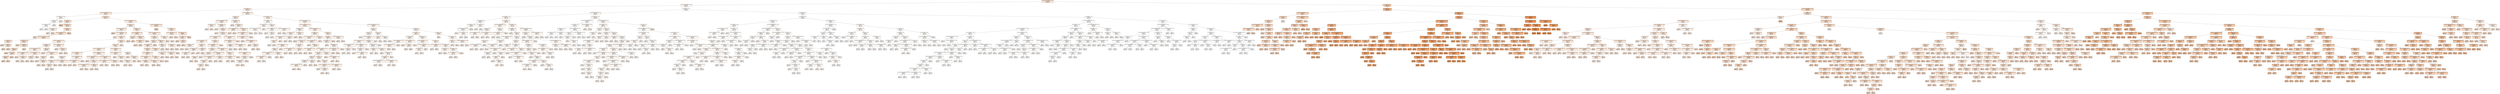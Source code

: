digraph Tree {
node [shape=box, style="filled, rounded", color="black", fontname=helvetica] ;
edge [fontname=helvetica] ;
0 [label="AVG_DOWNHOLE_TEMPERATURE <= 0.92\nmse = 0.04\nsamples = 1655\nvalue = 0.2", fillcolor="#e5813934"] ;
1 [label="AVG_DOWNHOLE_PRESSURE <= 0.79\nmse = 0.0\nsamples = 983\nvalue = 0.08", fillcolor="#e5813913"] ;
0 -> 1 [labeldistance=2.5, labelangle=45, headlabel="True"] ;
2 [label="AVG_DP_TUBING <= 0.76\nmse = 0.0\nsamples = 322\nvalue = 0.16", fillcolor="#e5813928"] ;
1 -> 2 ;
3 [label="AVG_DOWNHOLE_TEMPERATURE <= 0.43\nmse = 0.0\nsamples = 126\nvalue = 0.19", fillcolor="#e5813930"] ;
2 -> 3 ;
4 [label="AVG_CHOKE_SIZE_P <= 0.85\nmse = 0.0\nsamples = 4\nvalue = 0.06", fillcolor="#e581390e"] ;
3 -> 4 ;
5 [label="AVG_DP_TUBING <= 0.3\nmse = 0.0\nsamples = 3\nvalue = 0.04", fillcolor="#e581390a"] ;
4 -> 5 ;
6 [label="AVG_CHOKE_SIZE_P <= 0.54\nmse = 0.0\nsamples = 2\nvalue = 0.02", fillcolor="#e5813906"] ;
5 -> 6 ;
7 [label="mse = 0.0\nsamples = 1\nvalue = 0.02", fillcolor="#e5813904"] ;
6 -> 7 ;
8 [label="mse = 0.0\nsamples = 1\nvalue = 0.03", fillcolor="#e5813909"] ;
6 -> 8 ;
9 [label="mse = 0.0\nsamples = 1\nvalue = 0.07", fillcolor="#e5813912"] ;
5 -> 9 ;
10 [label="mse = -0.0\nsamples = 1\nvalue = 0.1", fillcolor="#e581391a"] ;
4 -> 10 ;
11 [label="AVG_DP_TUBING <= 0.62\nmse = 0.0\nsamples = 122\nvalue = 0.19", fillcolor="#e5813931"] ;
3 -> 11 ;
12 [label="AVG_DP_TUBING <= 0.3\nmse = 0.0\nsamples = 14\nvalue = 0.26", fillcolor="#e5813941"] ;
11 -> 12 ;
13 [label="mse = 0.0\nsamples = 1\nvalue = 0.44", fillcolor="#e581396f"] ;
12 -> 13 ;
14 [label="DP_CHOKE_SIZE <= 0.03\nmse = 0.0\nsamples = 13\nvalue = 0.24", fillcolor="#e581393e"] ;
12 -> 14 ;
15 [label="AVG_DP_TUBING <= 0.57\nmse = 0.0\nsamples = 2\nvalue = 0.17", fillcolor="#e581392a"] ;
14 -> 15 ;
16 [label="mse = 0.0\nsamples = 1\nvalue = 0.14", fillcolor="#e5813922"] ;
15 -> 16 ;
17 [label="mse = -0.0\nsamples = 1\nvalue = 0.2", fillcolor="#e5813933"] ;
15 -> 17 ;
18 [label="AVG_DP_TUBING <= 0.62\nmse = 0.0\nsamples = 11\nvalue = 0.26", fillcolor="#e5813941"] ;
14 -> 18 ;
19 [label="AVG_DOWNHOLE_PRESSURE <= 0.55\nmse = 0.0\nsamples = 10\nvalue = 0.25", fillcolor="#e581393f"] ;
18 -> 19 ;
20 [label="mse = 0.0\nsamples = 1\nvalue = 0.21", fillcolor="#e5813934"] ;
19 -> 20 ;
21 [label="AVG_DOWNHOLE_TEMPERATURE <= 0.92\nmse = 0.0\nsamples = 9\nvalue = 0.25", fillcolor="#e5813941"] ;
19 -> 21 ;
22 [label="DP_CHOKE_SIZE <= 0.04\nmse = 0.0\nsamples = 3\nvalue = 0.24", fillcolor="#e581393d"] ;
21 -> 22 ;
23 [label="mse = 0.0\nsamples = 1\nvalue = 0.24", fillcolor="#e581393c"] ;
22 -> 23 ;
24 [label="AVG_WHP_P <= 0.23\nmse = 0.0\nsamples = 2\nvalue = 0.24", fillcolor="#e581393e"] ;
22 -> 24 ;
25 [label="mse = 0.0\nsamples = 1\nvalue = 0.24", fillcolor="#e581393e"] ;
24 -> 25 ;
26 [label="mse = 0.0\nsamples = 1\nvalue = 0.24", fillcolor="#e581393d"] ;
24 -> 26 ;
27 [label="AVG_DP_TUBING <= 0.58\nmse = 0.0\nsamples = 6\nvalue = 0.26", fillcolor="#e5813942"] ;
21 -> 27 ;
28 [label="mse = 0.0\nsamples = 1\nvalue = 0.24", fillcolor="#e581393c"] ;
27 -> 28 ;
29 [label="AVG_DP_TUBING <= 0.61\nmse = 0.0\nsamples = 5\nvalue = 0.26", fillcolor="#e5813943"] ;
27 -> 29 ;
30 [label="AVG_WHP_P <= 0.08\nmse = 0.0\nsamples = 4\nvalue = 0.27", fillcolor="#e5813944"] ;
29 -> 30 ;
31 [label="mse = 0.0\nsamples = 1\nvalue = 0.26", fillcolor="#e5813943"] ;
30 -> 31 ;
32 [label="AVG_WHP_P <= 0.08\nmse = 0.0\nsamples = 3\nvalue = 0.27", fillcolor="#e5813944"] ;
30 -> 32 ;
33 [label="AVG_WHP_P <= 0.08\nmse = 0.0\nsamples = 2\nvalue = 0.27", fillcolor="#e5813944"] ;
32 -> 33 ;
34 [label="mse = 0.0\nsamples = 1\nvalue = 0.27", fillcolor="#e5813944"] ;
33 -> 34 ;
35 [label="mse = 0.0\nsamples = 1\nvalue = 0.27", fillcolor="#e5813944"] ;
33 -> 35 ;
36 [label="mse = -0.0\nsamples = 1\nvalue = 0.27", fillcolor="#e5813945"] ;
32 -> 36 ;
37 [label="mse = -0.0\nsamples = 1\nvalue = 0.25", fillcolor="#e5813941"] ;
29 -> 37 ;
38 [label="mse = -0.0\nsamples = 1\nvalue = 0.33", fillcolor="#e5813955"] ;
18 -> 38 ;
39 [label="AVG_DOWNHOLE_TEMPERATURE <= 0.92\nmse = 0.0\nsamples = 108\nvalue = 0.19", fillcolor="#e581392f"] ;
11 -> 39 ;
40 [label="DP_CHOKE_SIZE <= 0.07\nmse = 0.0\nsamples = 98\nvalue = 0.18", fillcolor="#e581392e"] ;
39 -> 40 ;
41 [label="AVG_DOWNHOLE_PRESSURE <= 0.6\nmse = 0.0\nsamples = 66\nvalue = 0.17", fillcolor="#e581392c"] ;
40 -> 41 ;
42 [label="mse = 0.0\nsamples = 1\nvalue = 0.26", fillcolor="#e5813942"] ;
41 -> 42 ;
43 [label="AVG_DOWNHOLE_PRESSURE <= 0.62\nmse = 0.0\nsamples = 65\nvalue = 0.17", fillcolor="#e581392c"] ;
41 -> 43 ;
44 [label="mse = 0.0\nsamples = 1\nvalue = 0.1", fillcolor="#e5813919"] ;
43 -> 44 ;
45 [label="AVG_DP_TUBING <= 0.68\nmse = 0.0\nsamples = 64\nvalue = 0.17", fillcolor="#e581392c"] ;
43 -> 45 ;
46 [label="AVG_DOWNHOLE_TEMPERATURE <= 0.92\nmse = 0.0\nsamples = 19\nvalue = 0.18", fillcolor="#e581392e"] ;
45 -> 46 ;
47 [label="DP_CHOKE_SIZE <= 0.02\nmse = 0.0\nsamples = 16\nvalue = 0.18", fillcolor="#e581392f"] ;
46 -> 47 ;
48 [label="AVG_DOWNHOLE_TEMPERATURE <= 0.92\nmse = 0.0\nsamples = 7\nvalue = 0.18", fillcolor="#e581392e"] ;
47 -> 48 ;
49 [label="AVG_DOWNHOLE_TEMPERATURE <= 0.92\nmse = 0.0\nsamples = 4\nvalue = 0.18", fillcolor="#e581392e"] ;
48 -> 49 ;
50 [label="mse = 0.0\nsamples = 1\nvalue = 0.18", fillcolor="#e581392e"] ;
49 -> 50 ;
51 [label="DP_CHOKE_SIZE <= 0.02\nmse = 0.0\nsamples = 3\nvalue = 0.18", fillcolor="#e581392e"] ;
49 -> 51 ;
52 [label="mse = 0.0\nsamples = 1\nvalue = 0.18", fillcolor="#e581392e"] ;
51 -> 52 ;
53 [label="mse = 0.0\nsamples = 2\nvalue = 0.18", fillcolor="#e581392e"] ;
51 -> 53 ;
54 [label="AVG_DOWNHOLE_PRESSURE <= 0.64\nmse = 0.0\nsamples = 3\nvalue = 0.18", fillcolor="#e581392e"] ;
48 -> 54 ;
55 [label="AVG_WHP_P <= 0.06\nmse = 0.0\nsamples = 2\nvalue = 0.18", fillcolor="#e581392f"] ;
54 -> 55 ;
56 [label="mse = 0.0\nsamples = 1\nvalue = 0.18", fillcolor="#e581392f"] ;
55 -> 56 ;
57 [label="mse = 0.0\nsamples = 1\nvalue = 0.18", fillcolor="#e581392e"] ;
55 -> 57 ;
58 [label="mse = 0.0\nsamples = 1\nvalue = 0.18", fillcolor="#e581392e"] ;
54 -> 58 ;
59 [label="AVG_WHP_P <= 0.06\nmse = 0.0\nsamples = 9\nvalue = 0.18", fillcolor="#e581392f"] ;
47 -> 59 ;
60 [label="mse = 0.0\nsamples = 2\nvalue = 0.18", fillcolor="#e581392f"] ;
59 -> 60 ;
61 [label="AVG_DOWNHOLE_TEMPERATURE <= 0.92\nmse = 0.0\nsamples = 7\nvalue = 0.18", fillcolor="#e581392f"] ;
59 -> 61 ;
62 [label="AVG_WHP_P <= 0.06\nmse = 0.0\nsamples = 6\nvalue = 0.18", fillcolor="#e581392f"] ;
61 -> 62 ;
63 [label="mse = 0.0\nsamples = 4\nvalue = 0.18", fillcolor="#e581392f"] ;
62 -> 63 ;
64 [label="DP_CHOKE_SIZE <= 0.02\nmse = 0.0\nsamples = 2\nvalue = 0.19", fillcolor="#e581392f"] ;
62 -> 64 ;
65 [label="mse = 0.0\nsamples = 1\nvalue = 0.19", fillcolor="#e581392f"] ;
64 -> 65 ;
66 [label="mse = -0.0\nsamples = 1\nvalue = 0.19", fillcolor="#e581392f"] ;
64 -> 66 ;
67 [label="mse = -0.0\nsamples = 1\nvalue = 0.18", fillcolor="#e581392f"] ;
61 -> 67 ;
68 [label="AVG_DOWNHOLE_PRESSURE <= 0.63\nmse = 0.0\nsamples = 3\nvalue = 0.18", fillcolor="#e581392d"] ;
46 -> 68 ;
69 [label="mse = 0.0\nsamples = 1\nvalue = 0.17", fillcolor="#e581392c"] ;
68 -> 69 ;
70 [label="DP_CHOKE_SIZE <= 0.02\nmse = 0.0\nsamples = 2\nvalue = 0.18", fillcolor="#e581392e"] ;
68 -> 70 ;
71 [label="mse = 0.0\nsamples = 1\nvalue = 0.18", fillcolor="#e581392e"] ;
70 -> 71 ;
72 [label="mse = 0.0\nsamples = 1\nvalue = 0.18", fillcolor="#e581392d"] ;
70 -> 72 ;
73 [label="DP_CHOKE_SIZE <= 0.07\nmse = 0.0\nsamples = 45\nvalue = 0.17", fillcolor="#e581392c"] ;
45 -> 73 ;
74 [label="AVG_WHP_P <= 0.06\nmse = 0.0\nsamples = 44\nvalue = 0.17", fillcolor="#e581392c"] ;
73 -> 74 ;
75 [label="AVG_DOWNHOLE_TEMPERATURE <= 0.91\nmse = 0.0\nsamples = 35\nvalue = 0.17", fillcolor="#e581392c"] ;
74 -> 75 ;
76 [label="AVG_DOWNHOLE_PRESSURE <= 0.65\nmse = 0.0\nsamples = 20\nvalue = 0.17", fillcolor="#e581392c"] ;
75 -> 76 ;
77 [label="AVG_WHP_P <= 0.06\nmse = 0.0\nsamples = 13\nvalue = 0.17", fillcolor="#e581392c"] ;
76 -> 77 ;
78 [label="DP_CHOKE_SIZE <= 0.02\nmse = 0.0\nsamples = 4\nvalue = 0.17", fillcolor="#e581392c"] ;
77 -> 78 ;
79 [label="AVG_WHP_P <= 0.06\nmse = 0.0\nsamples = 2\nvalue = 0.17", fillcolor="#e581392c"] ;
78 -> 79 ;
80 [label="mse = 0.0\nsamples = 1\nvalue = 0.17", fillcolor="#e581392c"] ;
79 -> 80 ;
81 [label="mse = -0.0\nsamples = 1\nvalue = 0.17", fillcolor="#e581392c"] ;
79 -> 81 ;
82 [label="mse = 0.0\nsamples = 2\nvalue = 0.17", fillcolor="#e581392b"] ;
78 -> 82 ;
83 [label="AVG_DOWNHOLE_TEMPERATURE <= 0.91\nmse = 0.0\nsamples = 9\nvalue = 0.17", fillcolor="#e581392c"] ;
77 -> 83 ;
84 [label="mse = 0.0\nsamples = 7\nvalue = 0.17", fillcolor="#e581392c"] ;
83 -> 84 ;
85 [label="mse = 0.0\nsamples = 2\nvalue = 0.17", fillcolor="#e581392c"] ;
83 -> 85 ;
86 [label="AVG_DOWNHOLE_PRESSURE <= 0.65\nmse = 0.0\nsamples = 7\nvalue = 0.17", fillcolor="#e581392b"] ;
76 -> 86 ;
87 [label="AVG_DOWNHOLE_PRESSURE <= 0.65\nmse = 0.0\nsamples = 6\nvalue = 0.17", fillcolor="#e581392b"] ;
86 -> 87 ;
88 [label="mse = 0.0\nsamples = 2\nvalue = 0.17", fillcolor="#e581392b"] ;
87 -> 88 ;
89 [label="mse = 0.0\nsamples = 4\nvalue = 0.17", fillcolor="#e581392b"] ;
87 -> 89 ;
90 [label="mse = 0.0\nsamples = 1\nvalue = 0.17", fillcolor="#e581392b"] ;
86 -> 90 ;
91 [label="AVG_DOWNHOLE_TEMPERATURE <= 0.91\nmse = 0.0\nsamples = 15\nvalue = 0.18", fillcolor="#e581392d"] ;
75 -> 91 ;
92 [label="AVG_DOWNHOLE_TEMPERATURE <= 0.91\nmse = 0.0\nsamples = 10\nvalue = 0.18", fillcolor="#e581392d"] ;
91 -> 92 ;
93 [label="mse = 0.0\nsamples = 5\nvalue = 0.18", fillcolor="#e581392d"] ;
92 -> 93 ;
94 [label="AVG_DP_TUBING <= 0.69\nmse = 0.0\nsamples = 5\nvalue = 0.18", fillcolor="#e581392d"] ;
92 -> 94 ;
95 [label="AVG_DOWNHOLE_TEMPERATURE <= 0.91\nmse = 0.0\nsamples = 2\nvalue = 0.18", fillcolor="#e581392d"] ;
94 -> 95 ;
96 [label="mse = 0.0\nsamples = 1\nvalue = 0.18", fillcolor="#e581392d"] ;
95 -> 96 ;
97 [label="mse = 0.0\nsamples = 1\nvalue = 0.18", fillcolor="#e581392d"] ;
95 -> 97 ;
98 [label="DP_CHOKE_SIZE <= 0.02\nmse = 0.0\nsamples = 3\nvalue = 0.18", fillcolor="#e581392e"] ;
94 -> 98 ;
99 [label="mse = 0.0\nsamples = 2\nvalue = 0.18", fillcolor="#e581392d"] ;
98 -> 99 ;
100 [label="mse = 0.0\nsamples = 1\nvalue = 0.18", fillcolor="#e581392e"] ;
98 -> 100 ;
101 [label="AVG_DOWNHOLE_TEMPERATURE <= 0.91\nmse = 0.0\nsamples = 5\nvalue = 0.17", fillcolor="#e581392c"] ;
91 -> 101 ;
102 [label="AVG_DOWNHOLE_TEMPERATURE <= 0.91\nmse = 0.0\nsamples = 2\nvalue = 0.17", fillcolor="#e581392a"] ;
101 -> 102 ;
103 [label="mse = 0.0\nsamples = 1\nvalue = 0.17", fillcolor="#e581392a"] ;
102 -> 103 ;
104 [label="mse = -0.0\nsamples = 1\nvalue = 0.17", fillcolor="#e581392a"] ;
102 -> 104 ;
105 [label="DP_CHOKE_SIZE <= 0.02\nmse = 0.0\nsamples = 3\nvalue = 0.18", fillcolor="#e581392d"] ;
101 -> 105 ;
106 [label="mse = 0.0\nsamples = 2\nvalue = 0.18", fillcolor="#e581392d"] ;
105 -> 106 ;
107 [label="mse = 0.0\nsamples = 1\nvalue = 0.17", fillcolor="#e581392c"] ;
105 -> 107 ;
108 [label="AVG_DOWNHOLE_PRESSURE <= 0.73\nmse = 0.0\nsamples = 9\nvalue = 0.17", fillcolor="#e581392a"] ;
74 -> 108 ;
109 [label="AVG_DOWNHOLE_TEMPERATURE <= 0.9\nmse = 0.0\nsamples = 4\nvalue = 0.16", fillcolor="#e5813929"] ;
108 -> 109 ;
110 [label="mse = 0.0\nsamples = 1\nvalue = 0.17", fillcolor="#e581392b"] ;
109 -> 110 ;
111 [label="AVG_DP_TUBING <= 0.69\nmse = 0.0\nsamples = 3\nvalue = 0.16", fillcolor="#e5813928"] ;
109 -> 111 ;
112 [label="mse = 0.0\nsamples = 1\nvalue = 0.15", fillcolor="#e5813927"] ;
111 -> 112 ;
113 [label="DP_CHOKE_SIZE <= 0.03\nmse = 0.0\nsamples = 2\nvalue = 0.16", fillcolor="#e5813928"] ;
111 -> 113 ;
114 [label="mse = 0.0\nsamples = 1\nvalue = 0.16", fillcolor="#e5813929"] ;
113 -> 114 ;
115 [label="mse = 0.0\nsamples = 1\nvalue = 0.16", fillcolor="#e5813928"] ;
113 -> 115 ;
116 [label="AVG_WHP_P <= 0.1\nmse = 0.0\nsamples = 5\nvalue = 0.17", fillcolor="#e581392c"] ;
108 -> 116 ;
117 [label="mse = 0.0\nsamples = 1\nvalue = 0.17", fillcolor="#e581392b"] ;
116 -> 117 ;
118 [label="DP_CHOKE_SIZE <= 0.07\nmse = 0.0\nsamples = 4\nvalue = 0.17", fillcolor="#e581392c"] ;
116 -> 118 ;
119 [label="mse = 0.0\nsamples = 3\nvalue = 0.17", fillcolor="#e581392c"] ;
118 -> 119 ;
120 [label="mse = 0.0\nsamples = 1\nvalue = 0.17", fillcolor="#e581392c"] ;
118 -> 120 ;
121 [label="mse = 0.0\nsamples = 1\nvalue = 0.14", fillcolor="#e5813923"] ;
73 -> 121 ;
122 [label="AVG_DP_TUBING <= 0.68\nmse = 0.0\nsamples = 32\nvalue = 0.19", fillcolor="#e5813931"] ;
40 -> 122 ;
123 [label="AVG_DOWNHOLE_PRESSURE <= 0.68\nmse = 0.0\nsamples = 5\nvalue = 0.22", fillcolor="#e5813939"] ;
122 -> 123 ;
124 [label="AVG_WHP_P <= 0.12\nmse = 0.0\nsamples = 2\nvalue = 0.22", fillcolor="#e5813937"] ;
123 -> 124 ;
125 [label="mse = 0.0\nsamples = 1\nvalue = 0.22", fillcolor="#e5813938"] ;
124 -> 125 ;
126 [label="mse = -0.0\nsamples = 1\nvalue = 0.21", fillcolor="#e5813936"] ;
124 -> 126 ;
127 [label="AVG_DP_TUBING <= 0.68\nmse = 0.0\nsamples = 3\nvalue = 0.23", fillcolor="#e581393a"] ;
123 -> 127 ;
128 [label="AVG_CHOKE_SIZE_P <= 0.37\nmse = 0.0\nsamples = 2\nvalue = 0.23", fillcolor="#e581393b"] ;
127 -> 128 ;
129 [label="mse = 0.0\nsamples = 1\nvalue = 0.23", fillcolor="#e581393a"] ;
128 -> 129 ;
130 [label="mse = -0.0\nsamples = 1\nvalue = 0.23", fillcolor="#e581393b"] ;
128 -> 130 ;
131 [label="mse = 0.0\nsamples = 1\nvalue = 0.22", fillcolor="#e5813939"] ;
127 -> 131 ;
132 [label="AVG_DOWNHOLE_TEMPERATURE <= 0.91\nmse = 0.0\nsamples = 27\nvalue = 0.19", fillcolor="#e5813930"] ;
122 -> 132 ;
133 [label="AVG_DP_TUBING <= 0.74\nmse = 0.0\nsamples = 25\nvalue = 0.19", fillcolor="#e5813931"] ;
132 -> 133 ;
134 [label="AVG_WHP_P <= 0.16\nmse = 0.0\nsamples = 20\nvalue = 0.19", fillcolor="#e5813932"] ;
133 -> 134 ;
135 [label="AVG_CHOKE_SIZE_P <= 0.45\nmse = 0.0\nsamples = 19\nvalue = 0.19", fillcolor="#e5813931"] ;
134 -> 135 ;
136 [label="AVG_DP_TUBING <= 0.73\nmse = 0.0\nsamples = 16\nvalue = 0.19", fillcolor="#e5813931"] ;
135 -> 136 ;
137 [label="AVG_DOWNHOLE_PRESSURE <= 0.74\nmse = 0.0\nsamples = 11\nvalue = 0.19", fillcolor="#e5813931"] ;
136 -> 137 ;
138 [label="AVG_DOWNHOLE_PRESSURE <= 0.72\nmse = 0.0\nsamples = 9\nvalue = 0.19", fillcolor="#e5813931"] ;
137 -> 138 ;
139 [label="AVG_DP_TUBING <= 0.71\nmse = 0.0\nsamples = 2\nvalue = 0.19", fillcolor="#e5813932"] ;
138 -> 139 ;
140 [label="mse = 0.0\nsamples = 1\nvalue = 0.2", fillcolor="#e5813932"] ;
139 -> 140 ;
141 [label="mse = -0.0\nsamples = 1\nvalue = 0.19", fillcolor="#e5813931"] ;
139 -> 141 ;
142 [label="AVG_CHOKE_SIZE_P <= 0.35\nmse = 0.0\nsamples = 7\nvalue = 0.19", fillcolor="#e5813931"] ;
138 -> 142 ;
143 [label="mse = 0.0\nsamples = 1\nvalue = 0.19", fillcolor="#e5813932"] ;
142 -> 143 ;
144 [label="mse = 0.0\nsamples = 6\nvalue = 0.19", fillcolor="#e5813931"] ;
142 -> 144 ;
145 [label="DP_CHOKE_SIZE <= 0.12\nmse = 0.0\nsamples = 2\nvalue = 0.19", fillcolor="#e5813931"] ;
137 -> 145 ;
146 [label="mse = 0.0\nsamples = 1\nvalue = 0.19", fillcolor="#e5813931"] ;
145 -> 146 ;
147 [label="mse = 0.0\nsamples = 1\nvalue = 0.19", fillcolor="#e5813931"] ;
145 -> 147 ;
148 [label="DP_CHOKE_SIZE <= 0.11\nmse = 0.0\nsamples = 5\nvalue = 0.19", fillcolor="#e5813930"] ;
136 -> 148 ;
149 [label="mse = 0.0\nsamples = 2\nvalue = 0.19", fillcolor="#e581392f"] ;
148 -> 149 ;
150 [label="mse = 0.0\nsamples = 3\nvalue = 0.19", fillcolor="#e5813930"] ;
148 -> 150 ;
151 [label="DP_CHOKE_SIZE <= 0.08\nmse = 0.0\nsamples = 3\nvalue = 0.2", fillcolor="#e5813933"] ;
135 -> 151 ;
152 [label="AVG_DP_TUBING <= 0.69\nmse = 0.0\nsamples = 2\nvalue = 0.2", fillcolor="#e5813934"] ;
151 -> 152 ;
153 [label="mse = 0.0\nsamples = 1\nvalue = 0.21", fillcolor="#e5813934"] ;
152 -> 153 ;
154 [label="mse = 0.0\nsamples = 1\nvalue = 0.2", fillcolor="#e5813933"] ;
152 -> 154 ;
155 [label="mse = 0.0\nsamples = 1\nvalue = 0.2", fillcolor="#e5813933"] ;
151 -> 155 ;
156 [label="mse = -0.0\nsamples = 1\nvalue = 0.22", fillcolor="#e5813939"] ;
134 -> 156 ;
157 [label="DP_CHOKE_SIZE <= 0.1\nmse = 0.0\nsamples = 5\nvalue = 0.18", fillcolor="#e581392d"] ;
133 -> 157 ;
158 [label="DP_CHOKE_SIZE <= 0.09\nmse = 0.0\nsamples = 3\nvalue = 0.17", fillcolor="#e581392c"] ;
157 -> 158 ;
159 [label="mse = 0.0\nsamples = 2\nvalue = 0.17", fillcolor="#e581392c"] ;
158 -> 159 ;
160 [label="mse = -0.0\nsamples = 1\nvalue = 0.17", fillcolor="#e581392c"] ;
158 -> 160 ;
161 [label="AVG_DP_TUBING <= 0.74\nmse = 0.0\nsamples = 2\nvalue = 0.18", fillcolor="#e581392e"] ;
157 -> 161 ;
162 [label="mse = 0.0\nsamples = 1\nvalue = 0.18", fillcolor="#e581392e"] ;
161 -> 162 ;
163 [label="mse = 0.0\nsamples = 1\nvalue = 0.18", fillcolor="#e581392d"] ;
161 -> 163 ;
164 [label="AVG_DP_TUBING <= 0.71\nmse = 0.0\nsamples = 2\nvalue = 0.16", fillcolor="#e5813929"] ;
132 -> 164 ;
165 [label="mse = 0.0\nsamples = 1\nvalue = 0.15", fillcolor="#e5813927"] ;
164 -> 165 ;
166 [label="mse = -0.0\nsamples = 1\nvalue = 0.17", fillcolor="#e581392b"] ;
164 -> 166 ;
167 [label="AVG_DOWNHOLE_TEMPERATURE <= 0.92\nmse = 0.0\nsamples = 10\nvalue = 0.23", fillcolor="#e581393a"] ;
39 -> 167 ;
168 [label="mse = 0.0\nsamples = 1\nvalue = 0.33", fillcolor="#e5813954"] ;
167 -> 168 ;
169 [label="AVG_DP_TUBING <= 0.73\nmse = 0.0\nsamples = 9\nvalue = 0.22", fillcolor="#e5813937"] ;
167 -> 169 ;
170 [label="AVG_DOWNHOLE_PRESSURE <= 0.63\nmse = 0.0\nsamples = 5\nvalue = 0.19", fillcolor="#e5813931"] ;
169 -> 170 ;
171 [label="mse = 0.0\nsamples = 3\nvalue = 0.19", fillcolor="#e5813931"] ;
170 -> 171 ;
172 [label="mse = 0.0\nsamples = 2\nvalue = 0.19", fillcolor="#e5813931"] ;
170 -> 172 ;
173 [label="AVG_CHOKE_SIZE_P <= 0.57\nmse = 0.0\nsamples = 4\nvalue = 0.25", fillcolor="#e5813940"] ;
169 -> 173 ;
174 [label="AVG_DP_TUBING <= 0.73\nmse = 0.0\nsamples = 3\nvalue = 0.24", fillcolor="#e581393c"] ;
173 -> 174 ;
175 [label="mse = 0.0\nsamples = 1\nvalue = 0.25", fillcolor="#e581393f"] ;
174 -> 175 ;
176 [label="AVG_WHP_P <= 0.17\nmse = 0.0\nsamples = 2\nvalue = 0.23", fillcolor="#e581393a"] ;
174 -> 176 ;
177 [label="mse = 0.0\nsamples = 1\nvalue = 0.23", fillcolor="#e581393b"] ;
176 -> 177 ;
178 [label="mse = 0.0\nsamples = 1\nvalue = 0.23", fillcolor="#e581393a"] ;
176 -> 178 ;
179 [label="mse = -0.0\nsamples = 1\nvalue = 0.29", fillcolor="#e581394a"] ;
173 -> 179 ;
180 [label="AVG_DOWNHOLE_PRESSURE <= 0.74\nmse = 0.0\nsamples = 196\nvalue = 0.13", fillcolor="#e5813922"] ;
2 -> 180 ;
181 [label="AVG_WHP_P <= 0.08\nmse = 0.0\nsamples = 68\nvalue = 0.16", fillcolor="#e5813928"] ;
180 -> 181 ;
182 [label="AVG_DOWNHOLE_TEMPERATURE <= 0.89\nmse = 0.0\nsamples = 56\nvalue = 0.16", fillcolor="#e5813928"] ;
181 -> 182 ;
183 [label="DP_CHOKE_SIZE <= 0.02\nmse = 0.0\nsamples = 3\nvalue = 0.14", fillcolor="#e5813924"] ;
182 -> 183 ;
184 [label="mse = 0.0\nsamples = 1\nvalue = 0.14", fillcolor="#e5813924"] ;
183 -> 184 ;
185 [label="mse = 0.0\nsamples = 2\nvalue = 0.14", fillcolor="#e5813924"] ;
183 -> 185 ;
186 [label="AVG_CHOKE_SIZE_P <= 0.6\nmse = 0.0\nsamples = 53\nvalue = 0.16", fillcolor="#e5813928"] ;
182 -> 186 ;
187 [label="mse = 0.0\nsamples = 1\nvalue = 0.14", fillcolor="#e5813924"] ;
186 -> 187 ;
188 [label="AVG_DP_TUBING <= 0.76\nmse = 0.0\nsamples = 52\nvalue = 0.16", fillcolor="#e5813928"] ;
186 -> 188 ;
189 [label="mse = 0.0\nsamples = 1\nvalue = 0.14", fillcolor="#e5813924"] ;
188 -> 189 ;
190 [label="AVG_DP_TUBING <= 0.78\nmse = 0.0\nsamples = 51\nvalue = 0.16", fillcolor="#e5813928"] ;
188 -> 190 ;
191 [label="AVG_DOWNHOLE_TEMPERATURE <= 0.89\nmse = 0.0\nsamples = 40\nvalue = 0.16", fillcolor="#e5813928"] ;
190 -> 191 ;
192 [label="AVG_DOWNHOLE_PRESSURE <= 0.73\nmse = 0.0\nsamples = 9\nvalue = 0.16", fillcolor="#e5813929"] ;
191 -> 192 ;
193 [label="DP_CHOKE_SIZE <= 0.03\nmse = 0.0\nsamples = 2\nvalue = 0.15", fillcolor="#e5813927"] ;
192 -> 193 ;
194 [label="mse = 0.0\nsamples = 1\nvalue = 0.15", fillcolor="#e5813927"] ;
193 -> 194 ;
195 [label="mse = 0.0\nsamples = 1\nvalue = 0.15", fillcolor="#e5813926"] ;
193 -> 195 ;
196 [label="AVG_DP_TUBING <= 0.78\nmse = 0.0\nsamples = 7\nvalue = 0.17", fillcolor="#e581392a"] ;
192 -> 196 ;
197 [label="AVG_CHOKE_SIZE_P <= 0.76\nmse = 0.0\nsamples = 3\nvalue = 0.17", fillcolor="#e581392b"] ;
196 -> 197 ;
198 [label="AVG_CHOKE_SIZE_P <= 0.71\nmse = 0.0\nsamples = 2\nvalue = 0.17", fillcolor="#e581392b"] ;
197 -> 198 ;
199 [label="mse = 0.0\nsamples = 1\nvalue = 0.17", fillcolor="#e581392b"] ;
198 -> 199 ;
200 [label="mse = -0.0\nsamples = 1\nvalue = 0.17", fillcolor="#e581392b"] ;
198 -> 200 ;
201 [label="mse = 0.0\nsamples = 1\nvalue = 0.17", fillcolor="#e581392a"] ;
197 -> 201 ;
202 [label="AVG_DP_TUBING <= 0.78\nmse = 0.0\nsamples = 4\nvalue = 0.17", fillcolor="#e581392a"] ;
196 -> 202 ;
203 [label="mse = 0.0\nsamples = 1\nvalue = 0.17", fillcolor="#e581392a"] ;
202 -> 203 ;
204 [label="mse = 0.0\nsamples = 3\nvalue = 0.16", fillcolor="#e581392a"] ;
202 -> 204 ;
205 [label="DP_CHOKE_SIZE <= 0.04\nmse = 0.0\nsamples = 31\nvalue = 0.16", fillcolor="#e5813928"] ;
191 -> 205 ;
206 [label="AVG_DOWNHOLE_PRESSURE <= 0.73\nmse = 0.0\nsamples = 30\nvalue = 0.16", fillcolor="#e5813928"] ;
205 -> 206 ;
207 [label="AVG_DP_TUBING <= 0.77\nmse = 0.0\nsamples = 16\nvalue = 0.16", fillcolor="#e5813928"] ;
206 -> 207 ;
208 [label="AVG_WHP_P <= 0.07\nmse = 0.0\nsamples = 6\nvalue = 0.16", fillcolor="#e5813929"] ;
207 -> 208 ;
209 [label="AVG_WHP_P <= 0.07\nmse = 0.0\nsamples = 3\nvalue = 0.16", fillcolor="#e5813928"] ;
208 -> 209 ;
210 [label="mse = 0.0\nsamples = 1\nvalue = 0.16", fillcolor="#e5813929"] ;
209 -> 210 ;
211 [label="mse = 0.0\nsamples = 2\nvalue = 0.16", fillcolor="#e5813928"] ;
209 -> 211 ;
212 [label="mse = 0.0\nsamples = 3\nvalue = 0.16", fillcolor="#e5813929"] ;
208 -> 212 ;
213 [label="AVG_DOWNHOLE_TEMPERATURE <= 0.89\nmse = 0.0\nsamples = 10\nvalue = 0.16", fillcolor="#e5813928"] ;
207 -> 213 ;
214 [label="AVG_DOWNHOLE_TEMPERATURE <= 0.89\nmse = 0.0\nsamples = 5\nvalue = 0.16", fillcolor="#e5813928"] ;
213 -> 214 ;
215 [label="DP_CHOKE_SIZE <= 0.02\nmse = 0.0\nsamples = 4\nvalue = 0.16", fillcolor="#e5813928"] ;
214 -> 215 ;
216 [label="AVG_WHP_P <= 0.06\nmse = 0.0\nsamples = 2\nvalue = 0.16", fillcolor="#e5813928"] ;
215 -> 216 ;
217 [label="mse = 0.0\nsamples = 1\nvalue = 0.16", fillcolor="#e5813927"] ;
216 -> 217 ;
218 [label="mse = 0.0\nsamples = 1\nvalue = 0.16", fillcolor="#e5813928"] ;
216 -> 218 ;
219 [label="mse = 0.0\nsamples = 2\nvalue = 0.16", fillcolor="#e5813928"] ;
215 -> 219 ;
220 [label="mse = -0.0\nsamples = 1\nvalue = 0.16", fillcolor="#e5813929"] ;
214 -> 220 ;
221 [label="AVG_DP_TUBING <= 0.77\nmse = 0.0\nsamples = 5\nvalue = 0.16", fillcolor="#e5813928"] ;
213 -> 221 ;
222 [label="mse = 0.0\nsamples = 1\nvalue = 0.16", fillcolor="#e5813928"] ;
221 -> 222 ;
223 [label="mse = 0.0\nsamples = 4\nvalue = 0.16", fillcolor="#e5813928"] ;
221 -> 223 ;
224 [label="AVG_DOWNHOLE_PRESSURE <= 0.73\nmse = 0.0\nsamples = 14\nvalue = 0.15", fillcolor="#e5813927"] ;
206 -> 224 ;
225 [label="DP_CHOKE_SIZE <= 0.03\nmse = 0.0\nsamples = 4\nvalue = 0.16", fillcolor="#e5813928"] ;
224 -> 225 ;
226 [label="AVG_DOWNHOLE_PRESSURE <= 0.73\nmse = 0.0\nsamples = 3\nvalue = 0.16", fillcolor="#e5813928"] ;
225 -> 226 ;
227 [label="mse = 0.0\nsamples = 1\nvalue = 0.16", fillcolor="#e5813928"] ;
226 -> 227 ;
228 [label="mse = 0.0\nsamples = 2\nvalue = 0.16", fillcolor="#e5813928"] ;
226 -> 228 ;
229 [label="mse = 0.0\nsamples = 1\nvalue = 0.16", fillcolor="#e5813927"] ;
225 -> 229 ;
230 [label="AVG_DOWNHOLE_TEMPERATURE <= 0.89\nmse = 0.0\nsamples = 10\nvalue = 0.15", fillcolor="#e5813927"] ;
224 -> 230 ;
231 [label="AVG_DP_TUBING <= 0.78\nmse = 0.0\nsamples = 8\nvalue = 0.15", fillcolor="#e5813927"] ;
230 -> 231 ;
232 [label="AVG_DP_TUBING <= 0.78\nmse = 0.0\nsamples = 7\nvalue = 0.15", fillcolor="#e5813927"] ;
231 -> 232 ;
233 [label="mse = 0.0\nsamples = 4\nvalue = 0.15", fillcolor="#e5813927"] ;
232 -> 233 ;
234 [label="mse = 0.0\nsamples = 3\nvalue = 0.15", fillcolor="#e5813927"] ;
232 -> 234 ;
235 [label="mse = -0.0\nsamples = 1\nvalue = 0.16", fillcolor="#e5813928"] ;
231 -> 235 ;
236 [label="mse = 0.0\nsamples = 2\nvalue = 0.15", fillcolor="#e5813927"] ;
230 -> 236 ;
237 [label="mse = 0.0\nsamples = 1\nvalue = 0.15", fillcolor="#e5813926"] ;
205 -> 237 ;
238 [label="AVG_DOWNHOLE_TEMPERATURE <= 0.89\nmse = 0.0\nsamples = 11\nvalue = 0.15", fillcolor="#e5813927"] ;
190 -> 238 ;
239 [label="AVG_DOWNHOLE_PRESSURE <= 0.73\nmse = 0.0\nsamples = 8\nvalue = 0.15", fillcolor="#e5813927"] ;
238 -> 239 ;
240 [label="AVG_DP_TUBING <= 0.78\nmse = 0.0\nsamples = 3\nvalue = 0.15", fillcolor="#e5813927"] ;
239 -> 240 ;
241 [label="mse = 0.0\nsamples = 2\nvalue = 0.15", fillcolor="#e5813927"] ;
240 -> 241 ;
242 [label="mse = 0.0\nsamples = 1\nvalue = 0.15", fillcolor="#e5813927"] ;
240 -> 242 ;
243 [label="AVG_DOWNHOLE_PRESSURE <= 0.73\nmse = 0.0\nsamples = 5\nvalue = 0.15", fillcolor="#e5813927"] ;
239 -> 243 ;
244 [label="mse = 0.0\nsamples = 3\nvalue = 0.15", fillcolor="#e5813926"] ;
243 -> 244 ;
245 [label="mse = 0.0\nsamples = 2\nvalue = 0.15", fillcolor="#e5813927"] ;
243 -> 245 ;
246 [label="mse = 0.0\nsamples = 3\nvalue = 0.15", fillcolor="#e5813927"] ;
238 -> 246 ;
247 [label="AVG_CHOKE_SIZE_P <= 0.52\nmse = 0.0\nsamples = 12\nvalue = 0.16", fillcolor="#e581392a"] ;
181 -> 247 ;
248 [label="mse = 0.0\nsamples = 1\nvalue = 0.14", fillcolor="#e5813924"] ;
247 -> 248 ;
249 [label="DP_CHOKE_SIZE <= 0.05\nmse = 0.0\nsamples = 11\nvalue = 0.17", fillcolor="#e581392a"] ;
247 -> 249 ;
250 [label="AVG_DOWNHOLE_PRESSURE <= 0.73\nmse = 0.0\nsamples = 2\nvalue = 0.16", fillcolor="#e5813929"] ;
249 -> 250 ;
251 [label="mse = 0.0\nsamples = 1\nvalue = 0.16", fillcolor="#e5813929"] ;
250 -> 251 ;
252 [label="mse = -0.0\nsamples = 1\nvalue = 0.16", fillcolor="#e581392a"] ;
250 -> 252 ;
253 [label="AVG_CHOKE_SIZE_P <= 0.64\nmse = 0.0\nsamples = 9\nvalue = 0.17", fillcolor="#e581392b"] ;
249 -> 253 ;
254 [label="AVG_DOWNHOLE_PRESSURE <= 0.73\nmse = 0.0\nsamples = 8\nvalue = 0.17", fillcolor="#e581392b"] ;
253 -> 254 ;
255 [label="AVG_DOWNHOLE_TEMPERATURE <= 0.9\nmse = 0.0\nsamples = 7\nvalue = 0.17", fillcolor="#e581392b"] ;
254 -> 255 ;
256 [label="mse = 0.0\nsamples = 2\nvalue = 0.17", fillcolor="#e581392b"] ;
255 -> 256 ;
257 [label="AVG_DOWNHOLE_TEMPERATURE <= 0.9\nmse = 0.0\nsamples = 5\nvalue = 0.17", fillcolor="#e581392b"] ;
255 -> 257 ;
258 [label="mse = 0.0\nsamples = 1\nvalue = 0.17", fillcolor="#e581392b"] ;
257 -> 258 ;
259 [label="AVG_WHP_P <= 0.09\nmse = 0.0\nsamples = 4\nvalue = 0.17", fillcolor="#e581392b"] ;
257 -> 259 ;
260 [label="mse = 0.0\nsamples = 2\nvalue = 0.17", fillcolor="#e581392b"] ;
259 -> 260 ;
261 [label="mse = 0.0\nsamples = 2\nvalue = 0.17", fillcolor="#e581392b"] ;
259 -> 261 ;
262 [label="mse = -0.0\nsamples = 1\nvalue = 0.17", fillcolor="#e581392a"] ;
254 -> 262 ;
263 [label="mse = -0.0\nsamples = 1\nvalue = 0.16", fillcolor="#e5813929"] ;
253 -> 263 ;
264 [label="AVG_CHOKE_SIZE_P <= 0.56\nmse = 0.0\nsamples = 128\nvalue = 0.12", fillcolor="#e581391f"] ;
180 -> 264 ;
265 [label="AVG_CHOKE_SIZE_P <= 0.26\nmse = 0.0\nsamples = 8\nvalue = 0.07", fillcolor="#e5813912"] ;
264 -> 265 ;
266 [label="AVG_CHOKE_SIZE_P <= 0.24\nmse = 0.0\nsamples = 3\nvalue = 0.06", fillcolor="#e5813910"] ;
265 -> 266 ;
267 [label="AVG_DOWNHOLE_TEMPERATURE <= 0.89\nmse = 0.0\nsamples = 2\nvalue = 0.06", fillcolor="#e581390f"] ;
266 -> 267 ;
268 [label="mse = 0.0\nsamples = 1\nvalue = 0.06", fillcolor="#e581390f"] ;
267 -> 268 ;
269 [label="mse = -0.0\nsamples = 1\nvalue = 0.06", fillcolor="#e581390f"] ;
267 -> 269 ;
270 [label="mse = 0.0\nsamples = 1\nvalue = 0.07", fillcolor="#e5813911"] ;
266 -> 270 ;
271 [label="AVG_WHP_P <= 0.08\nmse = 0.0\nsamples = 5\nvalue = 0.08", fillcolor="#e5813914"] ;
265 -> 271 ;
272 [label="AVG_DOWNHOLE_PRESSURE <= 0.74\nmse = 0.0\nsamples = 3\nvalue = 0.07", fillcolor="#e5813912"] ;
271 -> 272 ;
273 [label="mse = 0.0\nsamples = 1\nvalue = 0.06", fillcolor="#e5813910"] ;
272 -> 273 ;
274 [label="AVG_WHP_P <= 0.07\nmse = 0.0\nsamples = 2\nvalue = 0.08", fillcolor="#e5813913"] ;
272 -> 274 ;
275 [label="mse = 0.0\nsamples = 1\nvalue = 0.07", fillcolor="#e5813913"] ;
274 -> 275 ;
276 [label="mse = 0.0\nsamples = 1\nvalue = 0.08", fillcolor="#e5813914"] ;
274 -> 276 ;
277 [label="AVG_DOWNHOLE_TEMPERATURE <= 0.89\nmse = 0.0\nsamples = 2\nvalue = 0.09", fillcolor="#e5813917"] ;
271 -> 277 ;
278 [label="mse = 0.0\nsamples = 1\nvalue = 0.09", fillcolor="#e5813917"] ;
277 -> 278 ;
279 [label="mse = 0.0\nsamples = 1\nvalue = 0.09", fillcolor="#e5813917"] ;
277 -> 279 ;
280 [label="AVG_DOWNHOLE_PRESSURE <= 0.76\nmse = 0.0\nsamples = 120\nvalue = 0.12", fillcolor="#e5813920"] ;
264 -> 280 ;
281 [label="AVG_DOWNHOLE_TEMPERATURE <= 0.88\nmse = 0.0\nsamples = 63\nvalue = 0.14", fillcolor="#e5813923"] ;
280 -> 281 ;
282 [label="DP_CHOKE_SIZE <= 0.03\nmse = 0.0\nsamples = 12\nvalue = 0.12", fillcolor="#e581391f"] ;
281 -> 282 ;
283 [label="DP_CHOKE_SIZE <= 0.02\nmse = 0.0\nsamples = 9\nvalue = 0.12", fillcolor="#e581391f"] ;
282 -> 283 ;
284 [label="AVG_DOWNHOLE_PRESSURE <= 0.76\nmse = 0.0\nsamples = 5\nvalue = 0.12", fillcolor="#e581391e"] ;
283 -> 284 ;
285 [label="AVG_WHP_P <= 0.06\nmse = 0.0\nsamples = 4\nvalue = 0.12", fillcolor="#e581391f"] ;
284 -> 285 ;
286 [label="mse = 0.0\nsamples = 2\nvalue = 0.12", fillcolor="#e581391f"] ;
285 -> 286 ;
287 [label="mse = 0.0\nsamples = 2\nvalue = 0.12", fillcolor="#e581391e"] ;
285 -> 287 ;
288 [label="mse = -0.0\nsamples = 1\nvalue = 0.12", fillcolor="#e581391e"] ;
284 -> 288 ;
289 [label="AVG_WHP_P <= 0.06\nmse = 0.0\nsamples = 4\nvalue = 0.12", fillcolor="#e581391f"] ;
283 -> 289 ;
290 [label="mse = 0.0\nsamples = 3\nvalue = 0.12", fillcolor="#e581391f"] ;
289 -> 290 ;
291 [label="mse = -0.0\nsamples = 1\nvalue = 0.12", fillcolor="#e581391f"] ;
289 -> 291 ;
292 [label="AVG_DP_TUBING <= 0.81\nmse = 0.0\nsamples = 3\nvalue = 0.13", fillcolor="#e5813921"] ;
282 -> 292 ;
293 [label="mse = 0.0\nsamples = 2\nvalue = 0.13", fillcolor="#e5813921"] ;
292 -> 293 ;
294 [label="mse = 0.0\nsamples = 1\nvalue = 0.13", fillcolor="#e5813921"] ;
292 -> 294 ;
295 [label="AVG_DOWNHOLE_TEMPERATURE <= 0.89\nmse = 0.0\nsamples = 51\nvalue = 0.14", fillcolor="#e5813924"] ;
281 -> 295 ;
296 [label="AVG_DP_TUBING <= 0.8\nmse = 0.0\nsamples = 38\nvalue = 0.14", fillcolor="#e5813923"] ;
295 -> 296 ;
297 [label="AVG_DOWNHOLE_TEMPERATURE <= 0.88\nmse = 0.0\nsamples = 14\nvalue = 0.14", fillcolor="#e5813924"] ;
296 -> 297 ;
298 [label="mse = 0.0\nsamples = 1\nvalue = 0.15", fillcolor="#e5813927"] ;
297 -> 298 ;
299 [label="DP_CHOKE_SIZE <= 0.02\nmse = 0.0\nsamples = 13\nvalue = 0.14", fillcolor="#e5813924"] ;
297 -> 299 ;
300 [label="AVG_DOWNHOLE_PRESSURE <= 0.75\nmse = 0.0\nsamples = 6\nvalue = 0.14", fillcolor="#e5813923"] ;
299 -> 300 ;
301 [label="AVG_WHP_P <= 0.06\nmse = 0.0\nsamples = 5\nvalue = 0.14", fillcolor="#e5813924"] ;
300 -> 301 ;
302 [label="AVG_DOWNHOLE_TEMPERATURE <= 0.89\nmse = 0.0\nsamples = 3\nvalue = 0.14", fillcolor="#e5813923"] ;
301 -> 302 ;
303 [label="AVG_DOWNHOLE_PRESSURE <= 0.74\nmse = 0.0\nsamples = 2\nvalue = 0.14", fillcolor="#e5813923"] ;
302 -> 303 ;
304 [label="mse = 0.0\nsamples = 1\nvalue = 0.14", fillcolor="#e5813923"] ;
303 -> 304 ;
305 [label="mse = 0.0\nsamples = 1\nvalue = 0.14", fillcolor="#e5813923"] ;
303 -> 305 ;
306 [label="mse = -0.0\nsamples = 1\nvalue = 0.14", fillcolor="#e5813924"] ;
302 -> 306 ;
307 [label="AVG_DP_TUBING <= 0.79\nmse = 0.0\nsamples = 2\nvalue = 0.14", fillcolor="#e5813924"] ;
301 -> 307 ;
308 [label="mse = 0.0\nsamples = 1\nvalue = 0.14", fillcolor="#e5813924"] ;
307 -> 308 ;
309 [label="mse = -0.0\nsamples = 1\nvalue = 0.14", fillcolor="#e5813924"] ;
307 -> 309 ;
310 [label="mse = 0.0\nsamples = 1\nvalue = 0.14", fillcolor="#e5813922"] ;
300 -> 310 ;
311 [label="DP_CHOKE_SIZE <= 0.03\nmse = 0.0\nsamples = 7\nvalue = 0.14", fillcolor="#e5813924"] ;
299 -> 311 ;
312 [label="AVG_DOWNHOLE_TEMPERATURE <= 0.89\nmse = 0.0\nsamples = 5\nvalue = 0.14", fillcolor="#e5813924"] ;
311 -> 312 ;
313 [label="mse = 0.0\nsamples = 2\nvalue = 0.14", fillcolor="#e5813924"] ;
312 -> 313 ;
314 [label="mse = 0.0\nsamples = 3\nvalue = 0.14", fillcolor="#e5813925"] ;
312 -> 314 ;
315 [label="AVG_WHP_P <= 0.06\nmse = 0.0\nsamples = 2\nvalue = 0.14", fillcolor="#e5813924"] ;
311 -> 315 ;
316 [label="mse = 0.0\nsamples = 1\nvalue = 0.14", fillcolor="#e5813924"] ;
315 -> 316 ;
317 [label="mse = -0.0\nsamples = 1\nvalue = 0.14", fillcolor="#e5813924"] ;
315 -> 317 ;
318 [label="AVG_DP_TUBING <= 0.81\nmse = 0.0\nsamples = 24\nvalue = 0.14", fillcolor="#e5813922"] ;
296 -> 318 ;
319 [label="AVG_DOWNHOLE_PRESSURE <= 0.75\nmse = 0.0\nsamples = 23\nvalue = 0.14", fillcolor="#e5813923"] ;
318 -> 319 ;
320 [label="mse = 0.0\nsamples = 1\nvalue = 0.13", fillcolor="#e5813920"] ;
319 -> 320 ;
321 [label="DP_CHOKE_SIZE <= 0.02\nmse = 0.0\nsamples = 22\nvalue = 0.14", fillcolor="#e5813923"] ;
319 -> 321 ;
322 [label="AVG_DOWNHOLE_TEMPERATURE <= 0.89\nmse = 0.0\nsamples = 5\nvalue = 0.14", fillcolor="#e5813923"] ;
321 -> 322 ;
323 [label="mse = 0.0\nsamples = 4\nvalue = 0.14", fillcolor="#e5813924"] ;
322 -> 323 ;
324 [label="mse = 0.0\nsamples = 1\nvalue = 0.14", fillcolor="#e5813922"] ;
322 -> 324 ;
325 [label="AVG_DOWNHOLE_TEMPERATURE <= 0.89\nmse = 0.0\nsamples = 17\nvalue = 0.14", fillcolor="#e5813922"] ;
321 -> 325 ;
326 [label="DP_CHOKE_SIZE <= 0.03\nmse = 0.0\nsamples = 14\nvalue = 0.13", fillcolor="#e5813922"] ;
325 -> 326 ;
327 [label="AVG_WHP_P <= 0.06\nmse = 0.0\nsamples = 7\nvalue = 0.13", fillcolor="#e5813922"] ;
326 -> 327 ;
328 [label="AVG_DP_TUBING <= 0.8\nmse = 0.0\nsamples = 3\nvalue = 0.14", fillcolor="#e5813923"] ;
327 -> 328 ;
329 [label="AVG_DOWNHOLE_TEMPERATURE <= 0.89\nmse = 0.0\nsamples = 2\nvalue = 0.14", fillcolor="#e5813922"] ;
328 -> 329 ;
330 [label="mse = 0.0\nsamples = 1\nvalue = 0.14", fillcolor="#e5813922"] ;
329 -> 330 ;
331 [label="mse = -0.0\nsamples = 1\nvalue = 0.13", fillcolor="#e5813922"] ;
329 -> 331 ;
332 [label="mse = 0.0\nsamples = 1\nvalue = 0.14", fillcolor="#e5813923"] ;
328 -> 332 ;
333 [label="AVG_WHP_P <= 0.06\nmse = 0.0\nsamples = 4\nvalue = 0.13", fillcolor="#e5813921"] ;
327 -> 333 ;
334 [label="mse = 0.0\nsamples = 2\nvalue = 0.13", fillcolor="#e5813921"] ;
333 -> 334 ;
335 [label="mse = 0.0\nsamples = 2\nvalue = 0.13", fillcolor="#e5813921"] ;
333 -> 335 ;
336 [label="AVG_WHP_P <= 0.06\nmse = 0.0\nsamples = 7\nvalue = 0.14", fillcolor="#e5813923"] ;
326 -> 336 ;
337 [label="mse = 0.0\nsamples = 1\nvalue = 0.13", fillcolor="#e5813922"] ;
336 -> 337 ;
338 [label="AVG_WHP_P <= 0.06\nmse = 0.0\nsamples = 6\nvalue = 0.14", fillcolor="#e5813923"] ;
336 -> 338 ;
339 [label="AVG_DOWNHOLE_TEMPERATURE <= 0.88\nmse = 0.0\nsamples = 3\nvalue = 0.14", fillcolor="#e5813923"] ;
338 -> 339 ;
340 [label="mse = 0.0\nsamples = 1\nvalue = 0.14", fillcolor="#e5813923"] ;
339 -> 340 ;
341 [label="AVG_DP_TUBING <= 0.8\nmse = 0.0\nsamples = 2\nvalue = 0.14", fillcolor="#e5813923"] ;
339 -> 341 ;
342 [label="mse = 0.0\nsamples = 1\nvalue = 0.14", fillcolor="#e5813923"] ;
341 -> 342 ;
343 [label="mse = -0.0\nsamples = 1\nvalue = 0.14", fillcolor="#e5813923"] ;
341 -> 343 ;
344 [label="AVG_DOWNHOLE_PRESSURE <= 0.76\nmse = 0.0\nsamples = 3\nvalue = 0.14", fillcolor="#e5813923"] ;
338 -> 344 ;
345 [label="mse = 0.0\nsamples = 2\nvalue = 0.14", fillcolor="#e5813923"] ;
344 -> 345 ;
346 [label="mse = 0.0\nsamples = 1\nvalue = 0.14", fillcolor="#e5813922"] ;
344 -> 346 ;
347 [label="AVG_DP_TUBING <= 0.8\nmse = 0.0\nsamples = 3\nvalue = 0.14", fillcolor="#e5813923"] ;
325 -> 347 ;
348 [label="mse = 0.0\nsamples = 1\nvalue = 0.14", fillcolor="#e5813924"] ;
347 -> 348 ;
349 [label="AVG_DOWNHOLE_PRESSURE <= 0.75\nmse = 0.0\nsamples = 2\nvalue = 0.14", fillcolor="#e5813923"] ;
347 -> 349 ;
350 [label="mse = 0.0\nsamples = 1\nvalue = 0.14", fillcolor="#e5813923"] ;
349 -> 350 ;
351 [label="mse = 0.0\nsamples = 1\nvalue = 0.14", fillcolor="#e5813923"] ;
349 -> 351 ;
352 [label="mse = -0.0\nsamples = 1\nvalue = 0.12", fillcolor="#e5813920"] ;
318 -> 352 ;
353 [label="AVG_WHP_P <= 0.07\nmse = 0.0\nsamples = 13\nvalue = 0.15", fillcolor="#e5813926"] ;
295 -> 353 ;
354 [label="AVG_DP_TUBING <= 0.8\nmse = 0.0\nsamples = 11\nvalue = 0.15", fillcolor="#e5813927"] ;
353 -> 354 ;
355 [label="AVG_DP_TUBING <= 0.79\nmse = 0.0\nsamples = 10\nvalue = 0.15", fillcolor="#e5813927"] ;
354 -> 355 ;
356 [label="mse = 0.0\nsamples = 1\nvalue = 0.15", fillcolor="#e5813926"] ;
355 -> 356 ;
357 [label="AVG_DP_TUBING <= 0.8\nmse = 0.0\nsamples = 9\nvalue = 0.15", fillcolor="#e5813927"] ;
355 -> 357 ;
358 [label="AVG_DOWNHOLE_PRESSURE <= 0.74\nmse = 0.0\nsamples = 5\nvalue = 0.15", fillcolor="#e5813927"] ;
357 -> 358 ;
359 [label="mse = 0.0\nsamples = 4\nvalue = 0.15", fillcolor="#e5813927"] ;
358 -> 359 ;
360 [label="mse = -0.0\nsamples = 1\nvalue = 0.15", fillcolor="#e5813927"] ;
358 -> 360 ;
361 [label="mse = 0.0\nsamples = 4\nvalue = 0.15", fillcolor="#e5813926"] ;
357 -> 361 ;
362 [label="mse = 0.0\nsamples = 1\nvalue = 0.16", fillcolor="#e5813928"] ;
354 -> 362 ;
363 [label="AVG_DOWNHOLE_PRESSURE <= 0.74\nmse = 0.0\nsamples = 2\nvalue = 0.15", fillcolor="#e5813925"] ;
353 -> 363 ;
364 [label="mse = 0.0\nsamples = 1\nvalue = 0.15", fillcolor="#e5813925"] ;
363 -> 364 ;
365 [label="mse = 0.0\nsamples = 1\nvalue = 0.15", fillcolor="#e5813925"] ;
363 -> 365 ;
366 [label="AVG_DOWNHOLE_TEMPERATURE <= 0.88\nmse = 0.0\nsamples = 57\nvalue = 0.11", fillcolor="#e581391c"] ;
280 -> 366 ;
367 [label="AVG_WHP_P <= 0.06\nmse = 0.0\nsamples = 29\nvalue = 0.1", fillcolor="#e581391a"] ;
366 -> 367 ;
368 [label="AVG_WHP_P <= 0.05\nmse = 0.0\nsamples = 25\nvalue = 0.11", fillcolor="#e581391b"] ;
367 -> 368 ;
369 [label="mse = 0.0\nsamples = 1\nvalue = 0.09", fillcolor="#e5813916"] ;
368 -> 369 ;
370 [label="AVG_DOWNHOLE_PRESSURE <= 0.78\nmse = 0.0\nsamples = 24\nvalue = 0.11", fillcolor="#e581391b"] ;
368 -> 370 ;
371 [label="AVG_DOWNHOLE_PRESSURE <= 0.78\nmse = 0.0\nsamples = 8\nvalue = 0.11", fillcolor="#e581391c"] ;
370 -> 371 ;
372 [label="AVG_DOWNHOLE_PRESSURE <= 0.78\nmse = 0.0\nsamples = 3\nvalue = 0.11", fillcolor="#e581391b"] ;
371 -> 372 ;
373 [label="AVG_WHP_P <= 0.06\nmse = 0.0\nsamples = 2\nvalue = 0.11", fillcolor="#e581391c"] ;
372 -> 373 ;
374 [label="mse = 0.0\nsamples = 1\nvalue = 0.11", fillcolor="#e581391c"] ;
373 -> 374 ;
375 [label="mse = 0.0\nsamples = 1\nvalue = 0.11", fillcolor="#e581391c"] ;
373 -> 375 ;
376 [label="mse = -0.0\nsamples = 1\nvalue = 0.1", fillcolor="#e581391b"] ;
372 -> 376 ;
377 [label="AVG_DOWNHOLE_TEMPERATURE <= 0.88\nmse = 0.0\nsamples = 5\nvalue = 0.11", fillcolor="#e581391c"] ;
371 -> 377 ;
378 [label="DP_CHOKE_SIZE <= 0.02\nmse = 0.0\nsamples = 3\nvalue = 0.11", fillcolor="#e581391c"] ;
377 -> 378 ;
379 [label="mse = 0.0\nsamples = 1\nvalue = 0.11", fillcolor="#e581391c"] ;
378 -> 379 ;
380 [label="AVG_DOWNHOLE_PRESSURE <= 0.78\nmse = 0.0\nsamples = 2\nvalue = 0.11", fillcolor="#e581391c"] ;
378 -> 380 ;
381 [label="mse = 0.0\nsamples = 1\nvalue = 0.11", fillcolor="#e581391c"] ;
380 -> 381 ;
382 [label="mse = -0.0\nsamples = 1\nvalue = 0.11", fillcolor="#e581391c"] ;
380 -> 382 ;
383 [label="mse = 0.0\nsamples = 2\nvalue = 0.11", fillcolor="#e581391c"] ;
377 -> 383 ;
384 [label="DP_CHOKE_SIZE <= 0.02\nmse = 0.0\nsamples = 16\nvalue = 0.1", fillcolor="#e581391b"] ;
370 -> 384 ;
385 [label="AVG_DP_TUBING <= 0.83\nmse = 0.0\nsamples = 15\nvalue = 0.11", fillcolor="#e581391b"] ;
384 -> 385 ;
386 [label="AVG_DP_TUBING <= 0.83\nmse = 0.0\nsamples = 2\nvalue = 0.1", fillcolor="#e581391a"] ;
385 -> 386 ;
387 [label="mse = 0.0\nsamples = 1\nvalue = 0.1", fillcolor="#e581391a"] ;
386 -> 387 ;
388 [label="mse = 0.0\nsamples = 1\nvalue = 0.1", fillcolor="#e581391a"] ;
386 -> 388 ;
389 [label="AVG_DP_TUBING <= 0.83\nmse = 0.0\nsamples = 13\nvalue = 0.11", fillcolor="#e581391b"] ;
385 -> 389 ;
390 [label="mse = 0.0\nsamples = 1\nvalue = 0.11", fillcolor="#e581391b"] ;
389 -> 390 ;
391 [label="AVG_DP_TUBING <= 0.84\nmse = 0.0\nsamples = 12\nvalue = 0.11", fillcolor="#e581391b"] ;
389 -> 391 ;
392 [label="DP_CHOKE_SIZE <= 0.02\nmse = 0.0\nsamples = 11\nvalue = 0.11", fillcolor="#e581391b"] ;
391 -> 392 ;
393 [label="AVG_DOWNHOLE_TEMPERATURE <= 0.88\nmse = 0.0\nsamples = 8\nvalue = 0.11", fillcolor="#e581391b"] ;
392 -> 393 ;
394 [label="mse = 0.0\nsamples = 6\nvalue = 0.11", fillcolor="#e581391b"] ;
393 -> 394 ;
395 [label="mse = 0.0\nsamples = 2\nvalue = 0.11", fillcolor="#e581391b"] ;
393 -> 395 ;
396 [label="AVG_DOWNHOLE_TEMPERATURE <= 0.88\nmse = 0.0\nsamples = 3\nvalue = 0.11", fillcolor="#e581391b"] ;
392 -> 396 ;
397 [label="mse = 0.0\nsamples = 1\nvalue = 0.1", fillcolor="#e581391b"] ;
396 -> 397 ;
398 [label="mse = 0.0\nsamples = 2\nvalue = 0.11", fillcolor="#e581391b"] ;
396 -> 398 ;
399 [label="mse = -0.0\nsamples = 1\nvalue = 0.1", fillcolor="#e581391b"] ;
391 -> 399 ;
400 [label="mse = -0.0\nsamples = 1\nvalue = 0.1", fillcolor="#e5813918"] ;
384 -> 400 ;
401 [label="AVG_WHP_P <= 0.06\nmse = 0.0\nsamples = 4\nvalue = 0.09", fillcolor="#e5813916"] ;
367 -> 401 ;
402 [label="AVG_WHP_P <= 0.06\nmse = 0.0\nsamples = 2\nvalue = 0.09", fillcolor="#e5813918"] ;
401 -> 402 ;
403 [label="mse = 0.0\nsamples = 1\nvalue = 0.1", fillcolor="#e5813918"] ;
402 -> 403 ;
404 [label="mse = 0.0\nsamples = 1\nvalue = 0.09", fillcolor="#e5813918"] ;
402 -> 404 ;
405 [label="AVG_WHP_P <= 0.07\nmse = 0.0\nsamples = 2\nvalue = 0.08", fillcolor="#e5813915"] ;
401 -> 405 ;
406 [label="mse = 0.0\nsamples = 1\nvalue = 0.08", fillcolor="#e5813915"] ;
405 -> 406 ;
407 [label="mse = 0.0\nsamples = 1\nvalue = 0.08", fillcolor="#e5813914"] ;
405 -> 407 ;
408 [label="AVG_WHP_P <= 0.06\nmse = 0.0\nsamples = 28\nvalue = 0.12", fillcolor="#e581391e"] ;
366 -> 408 ;
409 [label="AVG_DP_TUBING <= 0.82\nmse = 0.0\nsamples = 22\nvalue = 0.12", fillcolor="#e581391e"] ;
408 -> 409 ;
410 [label="DP_CHOKE_SIZE <= 0.02\nmse = 0.0\nsamples = 9\nvalue = 0.12", fillcolor="#e581391f"] ;
409 -> 410 ;
411 [label="AVG_DOWNHOLE_PRESSURE <= 0.76\nmse = 0.0\nsamples = 5\nvalue = 0.12", fillcolor="#e581391f"] ;
410 -> 411 ;
412 [label="AVG_DOWNHOLE_TEMPERATURE <= 0.88\nmse = 0.0\nsamples = 4\nvalue = 0.12", fillcolor="#e581391f"] ;
411 -> 412 ;
413 [label="mse = 0.0\nsamples = 1\nvalue = 0.12", fillcolor="#e581391f"] ;
412 -> 413 ;
414 [label="mse = 0.0\nsamples = 3\nvalue = 0.12", fillcolor="#e581391f"] ;
412 -> 414 ;
415 [label="mse = 0.0\nsamples = 1\nvalue = 0.12", fillcolor="#e581391e"] ;
411 -> 415 ;
416 [label="AVG_DOWNHOLE_PRESSURE <= 0.76\nmse = 0.0\nsamples = 4\nvalue = 0.12", fillcolor="#e581391f"] ;
410 -> 416 ;
417 [label="mse = 0.0\nsamples = 2\nvalue = 0.12", fillcolor="#e581391f"] ;
416 -> 417 ;
418 [label="AVG_WHP_P <= 0.06\nmse = 0.0\nsamples = 2\nvalue = 0.12", fillcolor="#e5813920"] ;
416 -> 418 ;
419 [label="mse = 0.0\nsamples = 1\nvalue = 0.12", fillcolor="#e581391f"] ;
418 -> 419 ;
420 [label="mse = 0.0\nsamples = 1\nvalue = 0.13", fillcolor="#e5813920"] ;
418 -> 420 ;
421 [label="AVG_DP_TUBING <= 0.82\nmse = 0.0\nsamples = 13\nvalue = 0.12", fillcolor="#e581391e"] ;
409 -> 421 ;
422 [label="AVG_DOWNHOLE_PRESSURE <= 0.77\nmse = 0.0\nsamples = 5\nvalue = 0.11", fillcolor="#e581391d"] ;
421 -> 422 ;
423 [label="mse = 0.0\nsamples = 1\nvalue = 0.12", fillcolor="#e581391e"] ;
422 -> 423 ;
424 [label="AVG_DOWNHOLE_TEMPERATURE <= 0.88\nmse = 0.0\nsamples = 4\nvalue = 0.11", fillcolor="#e581391c"] ;
422 -> 424 ;
425 [label="AVG_DP_TUBING <= 0.82\nmse = 0.0\nsamples = 3\nvalue = 0.11", fillcolor="#e581391c"] ;
424 -> 425 ;
426 [label="mse = 0.0\nsamples = 2\nvalue = 0.11", fillcolor="#e581391c"] ;
425 -> 426 ;
427 [label="mse = -0.0\nsamples = 1\nvalue = 0.11", fillcolor="#e581391c"] ;
425 -> 427 ;
428 [label="mse = 0.0\nsamples = 1\nvalue = 0.11", fillcolor="#e581391c"] ;
424 -> 428 ;
429 [label="AVG_WHP_P <= 0.05\nmse = 0.0\nsamples = 8\nvalue = 0.12", fillcolor="#e581391e"] ;
421 -> 429 ;
430 [label="AVG_DOWNHOLE_PRESSURE <= 0.77\nmse = 0.0\nsamples = 2\nvalue = 0.12", fillcolor="#e581391d"] ;
429 -> 430 ;
431 [label="mse = 0.0\nsamples = 1\nvalue = 0.11", fillcolor="#e581391d"] ;
430 -> 431 ;
432 [label="mse = 0.0\nsamples = 1\nvalue = 0.12", fillcolor="#e581391e"] ;
430 -> 432 ;
433 [label="AVG_DP_TUBING <= 0.83\nmse = 0.0\nsamples = 6\nvalue = 0.12", fillcolor="#e581391e"] ;
429 -> 433 ;
434 [label="AVG_DP_TUBING <= 0.82\nmse = 0.0\nsamples = 2\nvalue = 0.12", fillcolor="#e581391e"] ;
433 -> 434 ;
435 [label="mse = 0.0\nsamples = 1\nvalue = 0.12", fillcolor="#e581391e"] ;
434 -> 435 ;
436 [label="mse = 0.0\nsamples = 1\nvalue = 0.12", fillcolor="#e581391e"] ;
434 -> 436 ;
437 [label="AVG_DP_TUBING <= 0.83\nmse = 0.0\nsamples = 4\nvalue = 0.12", fillcolor="#e581391f"] ;
433 -> 437 ;
438 [label="AVG_DOWNHOLE_PRESSURE <= 0.77\nmse = 0.0\nsamples = 3\nvalue = 0.12", fillcolor="#e581391e"] ;
437 -> 438 ;
439 [label="mse = 0.0\nsamples = 2\nvalue = 0.12", fillcolor="#e581391e"] ;
438 -> 439 ;
440 [label="mse = 0.0\nsamples = 1\nvalue = 0.12", fillcolor="#e581391e"] ;
438 -> 440 ;
441 [label="mse = 0.0\nsamples = 1\nvalue = 0.12", fillcolor="#e581391f"] ;
437 -> 441 ;
442 [label="AVG_WHP_P <= 0.06\nmse = 0.0\nsamples = 6\nvalue = 0.11", fillcolor="#e581391c"] ;
408 -> 442 ;
443 [label="mse = 0.0\nsamples = 2\nvalue = 0.1", fillcolor="#e581391a"] ;
442 -> 443 ;
444 [label="AVG_DP_TUBING <= 0.82\nmse = 0.0\nsamples = 4\nvalue = 0.11", fillcolor="#e581391d"] ;
442 -> 444 ;
445 [label="AVG_WHP_P <= 0.09\nmse = 0.0\nsamples = 2\nvalue = 0.11", fillcolor="#e581391c"] ;
444 -> 445 ;
446 [label="mse = 0.0\nsamples = 1\nvalue = 0.11", fillcolor="#e581391c"] ;
445 -> 446 ;
447 [label="mse = -0.0\nsamples = 1\nvalue = 0.11", fillcolor="#e581391c"] ;
445 -> 447 ;
448 [label="AVG_DOWNHOLE_TEMPERATURE <= 0.88\nmse = 0.0\nsamples = 2\nvalue = 0.12", fillcolor="#e581391e"] ;
444 -> 448 ;
449 [label="mse = 0.0\nsamples = 1\nvalue = 0.12", fillcolor="#e581391e"] ;
448 -> 449 ;
450 [label="mse = -0.0\nsamples = 1\nvalue = 0.12", fillcolor="#e581391e"] ;
448 -> 450 ;
451 [label="AVG_DP_TUBING <= 0.93\nmse = 0.0\nsamples = 661\nvalue = 0.04", fillcolor="#e5813909"] ;
1 -> 451 ;
452 [label="AVG_DOWNHOLE_PRESSURE <= 0.81\nmse = 0.0\nsamples = 204\nvalue = 0.07", fillcolor="#e5813912"] ;
451 -> 452 ;
453 [label="AVG_CHOKE_SIZE_P <= 0.43\nmse = 0.0\nsamples = 69\nvalue = 0.09", fillcolor="#e5813917"] ;
452 -> 453 ;
454 [label="AVG_DP_TUBING <= 0.82\nmse = 0.0\nsamples = 6\nvalue = 0.06", fillcolor="#e581390f"] ;
453 -> 454 ;
455 [label="AVG_CHOKE_SIZE_P <= 0.31\nmse = 0.0\nsamples = 4\nvalue = 0.07", fillcolor="#e5813912"] ;
454 -> 455 ;
456 [label="AVG_DOWNHOLE_PRESSURE <= 0.79\nmse = 0.0\nsamples = 3\nvalue = 0.07", fillcolor="#e5813912"] ;
455 -> 456 ;
457 [label="mse = 0.0\nsamples = 1\nvalue = 0.07", fillcolor="#e5813912"] ;
456 -> 457 ;
458 [label="AVG_CHOKE_SIZE_P <= 0.11\nmse = 0.0\nsamples = 2\nvalue = 0.07", fillcolor="#e5813911"] ;
456 -> 458 ;
459 [label="mse = 0.0\nsamples = 1\nvalue = 0.07", fillcolor="#e5813911"] ;
458 -> 459 ;
460 [label="mse = -0.0\nsamples = 1\nvalue = 0.07", fillcolor="#e5813911"] ;
458 -> 460 ;
461 [label="mse = -0.0\nsamples = 1\nvalue = 0.08", fillcolor="#e5813914"] ;
455 -> 461 ;
462 [label="DP_CHOKE_SIZE <= 0.02\nmse = 0.0\nsamples = 2\nvalue = 0.04", fillcolor="#e5813909"] ;
454 -> 462 ;
463 [label="mse = 0.0\nsamples = 1\nvalue = 0.04", fillcolor="#e581390a"] ;
462 -> 463 ;
464 [label="mse = -0.0\nsamples = 1\nvalue = 0.03", fillcolor="#e5813908"] ;
462 -> 464 ;
465 [label="AVG_DP_TUBING <= 0.85\nmse = 0.0\nsamples = 63\nvalue = 0.09", fillcolor="#e5813918"] ;
453 -> 465 ;
466 [label="AVG_DOWNHOLE_TEMPERATURE <= 0.88\nmse = 0.0\nsamples = 12\nvalue = 0.1", fillcolor="#e581391a"] ;
465 -> 466 ;
467 [label="AVG_WHP_P <= 0.06\nmse = 0.0\nsamples = 9\nvalue = 0.11", fillcolor="#e581391b"] ;
466 -> 467 ;
468 [label="AVG_DOWNHOLE_PRESSURE <= 0.79\nmse = 0.0\nsamples = 2\nvalue = 0.1", fillcolor="#e581391a"] ;
467 -> 468 ;
469 [label="mse = 0.0\nsamples = 1\nvalue = 0.1", fillcolor="#e581391a"] ;
468 -> 469 ;
470 [label="mse = -0.0\nsamples = 1\nvalue = 0.1", fillcolor="#e5813919"] ;
468 -> 470 ;
471 [label="AVG_DOWNHOLE_PRESSURE <= 0.79\nmse = 0.0\nsamples = 7\nvalue = 0.11", fillcolor="#e581391c"] ;
467 -> 471 ;
472 [label="mse = 0.0\nsamples = 2\nvalue = 0.11", fillcolor="#e581391c"] ;
471 -> 472 ;
473 [label="mse = 0.0\nsamples = 5\nvalue = 0.11", fillcolor="#e581391b"] ;
471 -> 473 ;
474 [label="AVG_WHP_P <= 0.18\nmse = 0.0\nsamples = 3\nvalue = 0.09", fillcolor="#e5813917"] ;
466 -> 474 ;
475 [label="AVG_DOWNHOLE_PRESSURE <= 0.79\nmse = 0.0\nsamples = 2\nvalue = 0.09", fillcolor="#e5813916"] ;
474 -> 475 ;
476 [label="mse = 0.0\nsamples = 1\nvalue = 0.09", fillcolor="#e5813916"] ;
475 -> 476 ;
477 [label="mse = -0.0\nsamples = 1\nvalue = 0.09", fillcolor="#e5813916"] ;
475 -> 477 ;
478 [label="mse = -0.0\nsamples = 1\nvalue = 0.1", fillcolor="#e5813918"] ;
474 -> 478 ;
479 [label="AVG_DP_TUBING <= 0.86\nmse = 0.0\nsamples = 51\nvalue = 0.09", fillcolor="#e5813917"] ;
465 -> 479 ;
480 [label="AVG_CHOKE_SIZE_P <= 0.87\nmse = 0.0\nsamples = 41\nvalue = 0.09", fillcolor="#e5813917"] ;
479 -> 480 ;
481 [label="mse = 0.0\nsamples = 1\nvalue = 0.08", fillcolor="#e5813914"] ;
480 -> 481 ;
482 [label="AVG_WHP_P <= 0.05\nmse = 0.0\nsamples = 40\nvalue = 0.09", fillcolor="#e5813917"] ;
480 -> 482 ;
483 [label="AVG_DOWNHOLE_TEMPERATURE <= 0.87\nmse = 0.0\nsamples = 7\nvalue = 0.09", fillcolor="#e5813916"] ;
482 -> 483 ;
484 [label="AVG_WHP_P <= 0.05\nmse = 0.0\nsamples = 3\nvalue = 0.09", fillcolor="#e5813917"] ;
483 -> 484 ;
485 [label="AVG_DOWNHOLE_TEMPERATURE <= 0.87\nmse = 0.0\nsamples = 2\nvalue = 0.09", fillcolor="#e5813917"] ;
484 -> 485 ;
486 [label="mse = 0.0\nsamples = 1\nvalue = 0.09", fillcolor="#e5813917"] ;
485 -> 486 ;
487 [label="mse = 0.0\nsamples = 1\nvalue = 0.09", fillcolor="#e5813917"] ;
485 -> 487 ;
488 [label="mse = 0.0\nsamples = 1\nvalue = 0.09", fillcolor="#e5813917"] ;
484 -> 488 ;
489 [label="AVG_DP_TUBING <= 0.86\nmse = 0.0\nsamples = 4\nvalue = 0.09", fillcolor="#e5813916"] ;
483 -> 489 ;
490 [label="AVG_DOWNHOLE_PRESSURE <= 0.8\nmse = 0.0\nsamples = 3\nvalue = 0.09", fillcolor="#e5813916"] ;
489 -> 490 ;
491 [label="mse = 0.0\nsamples = 1\nvalue = 0.09", fillcolor="#e5813916"] ;
490 -> 491 ;
492 [label="mse = 0.0\nsamples = 2\nvalue = 0.08", fillcolor="#e5813915"] ;
490 -> 492 ;
493 [label="mse = 0.0\nsamples = 1\nvalue = 0.09", fillcolor="#e5813917"] ;
489 -> 493 ;
494 [label="AVG_WHP_P <= 0.06\nmse = 0.0\nsamples = 33\nvalue = 0.09", fillcolor="#e5813918"] ;
482 -> 494 ;
495 [label="AVG_WHP_P <= 0.06\nmse = 0.0\nsamples = 19\nvalue = 0.09", fillcolor="#e5813918"] ;
494 -> 495 ;
496 [label="AVG_DP_TUBING <= 0.86\nmse = 0.0\nsamples = 5\nvalue = 0.09", fillcolor="#e5813917"] ;
495 -> 496 ;
497 [label="AVG_DOWNHOLE_TEMPERATURE <= 0.87\nmse = 0.0\nsamples = 4\nvalue = 0.09", fillcolor="#e5813918"] ;
496 -> 497 ;
498 [label="DP_CHOKE_SIZE <= 0.02\nmse = 0.0\nsamples = 3\nvalue = 0.09", fillcolor="#e5813918"] ;
497 -> 498 ;
499 [label="mse = 0.0\nsamples = 2\nvalue = 0.09", fillcolor="#e5813918"] ;
498 -> 499 ;
500 [label="mse = 0.0\nsamples = 1\nvalue = 0.09", fillcolor="#e5813918"] ;
498 -> 500 ;
501 [label="mse = -0.0\nsamples = 1\nvalue = 0.09", fillcolor="#e5813917"] ;
497 -> 501 ;
502 [label="mse = -0.0\nsamples = 1\nvalue = 0.09", fillcolor="#e5813917"] ;
496 -> 502 ;
503 [label="DP_CHOKE_SIZE <= 0.02\nmse = 0.0\nsamples = 14\nvalue = 0.1", fillcolor="#e5813918"] ;
495 -> 503 ;
504 [label="AVG_DOWNHOLE_PRESSURE <= 0.81\nmse = 0.0\nsamples = 10\nvalue = 0.09", fillcolor="#e5813918"] ;
503 -> 504 ;
505 [label="DP_CHOKE_SIZE <= 0.02\nmse = 0.0\nsamples = 9\nvalue = 0.1", fillcolor="#e5813918"] ;
504 -> 505 ;
506 [label="AVG_DP_TUBING <= 0.85\nmse = 0.0\nsamples = 7\nvalue = 0.1", fillcolor="#e5813918"] ;
505 -> 506 ;
507 [label="mse = 0.0\nsamples = 1\nvalue = 0.09", fillcolor="#e5813918"] ;
506 -> 507 ;
508 [label="DP_CHOKE_SIZE <= 0.02\nmse = 0.0\nsamples = 6\nvalue = 0.1", fillcolor="#e5813918"] ;
506 -> 508 ;
509 [label="mse = 0.0\nsamples = 4\nvalue = 0.1", fillcolor="#e5813918"] ;
508 -> 509 ;
510 [label="mse = 0.0\nsamples = 2\nvalue = 0.1", fillcolor="#e5813918"] ;
508 -> 510 ;
511 [label="mse = 0.0\nsamples = 2\nvalue = 0.09", fillcolor="#e5813918"] ;
505 -> 511 ;
512 [label="mse = 0.0\nsamples = 1\nvalue = 0.09", fillcolor="#e5813917"] ;
504 -> 512 ;
513 [label="AVG_WHP_P <= 0.06\nmse = 0.0\nsamples = 4\nvalue = 0.1", fillcolor="#e5813919"] ;
503 -> 513 ;
514 [label="AVG_DOWNHOLE_TEMPERATURE <= 0.87\nmse = 0.0\nsamples = 3\nvalue = 0.1", fillcolor="#e5813919"] ;
513 -> 514 ;
515 [label="mse = 0.0\nsamples = 1\nvalue = 0.1", fillcolor="#e5813918"] ;
514 -> 515 ;
516 [label="AVG_DOWNHOLE_PRESSURE <= 0.81\nmse = 0.0\nsamples = 2\nvalue = 0.1", fillcolor="#e5813919"] ;
514 -> 516 ;
517 [label="mse = 0.0\nsamples = 1\nvalue = 0.1", fillcolor="#e5813919"] ;
516 -> 517 ;
518 [label="mse = 0.0\nsamples = 1\nvalue = 0.1", fillcolor="#e5813919"] ;
516 -> 518 ;
519 [label="mse = 0.0\nsamples = 1\nvalue = 0.1", fillcolor="#e5813918"] ;
513 -> 519 ;
520 [label="AVG_DOWNHOLE_PRESSURE <= 0.81\nmse = 0.0\nsamples = 14\nvalue = 0.09", fillcolor="#e5813917"] ;
494 -> 520 ;
521 [label="AVG_DP_TUBING <= 0.86\nmse = 0.0\nsamples = 10\nvalue = 0.09", fillcolor="#e5813917"] ;
520 -> 521 ;
522 [label="AVG_WHP_P <= 0.06\nmse = 0.0\nsamples = 9\nvalue = 0.09", fillcolor="#e5813917"] ;
521 -> 522 ;
523 [label="AVG_CHOKE_SIZE_P <= 0.92\nmse = 0.0\nsamples = 8\nvalue = 0.09", fillcolor="#e5813917"] ;
522 -> 523 ;
524 [label="mse = 0.0\nsamples = 1\nvalue = 0.09", fillcolor="#e5813916"] ;
523 -> 524 ;
525 [label="DP_CHOKE_SIZE <= 0.02\nmse = 0.0\nsamples = 7\nvalue = 0.09", fillcolor="#e5813917"] ;
523 -> 525 ;
526 [label="AVG_DOWNHOLE_TEMPERATURE <= 0.87\nmse = 0.0\nsamples = 3\nvalue = 0.09", fillcolor="#e5813917"] ;
525 -> 526 ;
527 [label="AVG_DOWNHOLE_PRESSURE <= 0.8\nmse = 0.0\nsamples = 2\nvalue = 0.09", fillcolor="#e5813917"] ;
526 -> 527 ;
528 [label="mse = 0.0\nsamples = 1\nvalue = 0.09", fillcolor="#e5813917"] ;
527 -> 528 ;
529 [label="mse = 0.0\nsamples = 1\nvalue = 0.09", fillcolor="#e5813917"] ;
527 -> 529 ;
530 [label="mse = -0.0\nsamples = 1\nvalue = 0.09", fillcolor="#e5813917"] ;
526 -> 530 ;
531 [label="AVG_WHP_P <= 0.06\nmse = 0.0\nsamples = 4\nvalue = 0.09", fillcolor="#e5813917"] ;
525 -> 531 ;
532 [label="mse = 0.0\nsamples = 1\nvalue = 0.09", fillcolor="#e5813918"] ;
531 -> 532 ;
533 [label="DP_CHOKE_SIZE <= 0.02\nmse = 0.0\nsamples = 3\nvalue = 0.09", fillcolor="#e5813917"] ;
531 -> 533 ;
534 [label="mse = 0.0\nsamples = 2\nvalue = 0.09", fillcolor="#e5813917"] ;
533 -> 534 ;
535 [label="mse = 0.0\nsamples = 1\nvalue = 0.09", fillcolor="#e5813917"] ;
533 -> 535 ;
536 [label="mse = 0.0\nsamples = 1\nvalue = 0.1", fillcolor="#e5813918"] ;
522 -> 536 ;
537 [label="mse = 0.0\nsamples = 1\nvalue = 0.09", fillcolor="#e5813916"] ;
521 -> 537 ;
538 [label="DP_CHOKE_SIZE <= 0.02\nmse = 0.0\nsamples = 4\nvalue = 0.09", fillcolor="#e5813918"] ;
520 -> 538 ;
539 [label="AVG_DOWNHOLE_PRESSURE <= 0.81\nmse = 0.0\nsamples = 3\nvalue = 0.1", fillcolor="#e5813918"] ;
538 -> 539 ;
540 [label="mse = 0.0\nsamples = 1\nvalue = 0.1", fillcolor="#e5813919"] ;
539 -> 540 ;
541 [label="AVG_DP_TUBING <= 0.86\nmse = 0.0\nsamples = 2\nvalue = 0.1", fillcolor="#e5813918"] ;
539 -> 541 ;
542 [label="mse = 0.0\nsamples = 1\nvalue = 0.09", fillcolor="#e5813918"] ;
541 -> 542 ;
543 [label="mse = -0.0\nsamples = 1\nvalue = 0.1", fillcolor="#e5813918"] ;
541 -> 543 ;
544 [label="mse = -0.0\nsamples = 1\nvalue = 0.09", fillcolor="#e5813917"] ;
538 -> 544 ;
545 [label="AVG_DOWNHOLE_TEMPERATURE <= 0.87\nmse = 0.0\nsamples = 10\nvalue = 0.09", fillcolor="#e5813916"] ;
479 -> 545 ;
546 [label="DP_CHOKE_SIZE <= 0.02\nmse = 0.0\nsamples = 7\nvalue = 0.09", fillcolor="#e5813917"] ;
545 -> 546 ;
547 [label="mse = 0.0\nsamples = 2\nvalue = 0.09", fillcolor="#e5813918"] ;
546 -> 547 ;
548 [label="AVG_DP_TUBING <= 0.87\nmse = 0.0\nsamples = 5\nvalue = 0.09", fillcolor="#e5813917"] ;
546 -> 548 ;
549 [label="mse = 0.0\nsamples = 1\nvalue = 0.09", fillcolor="#e5813916"] ;
548 -> 549 ;
550 [label="AVG_DOWNHOLE_PRESSURE <= 0.81\nmse = 0.0\nsamples = 4\nvalue = 0.09", fillcolor="#e5813917"] ;
548 -> 550 ;
551 [label="AVG_DP_TUBING <= 0.87\nmse = 0.0\nsamples = 2\nvalue = 0.09", fillcolor="#e5813917"] ;
550 -> 551 ;
552 [label="mse = 0.0\nsamples = 1\nvalue = 0.09", fillcolor="#e5813917"] ;
551 -> 552 ;
553 [label="mse = 0.0\nsamples = 1\nvalue = 0.09", fillcolor="#e5813917"] ;
551 -> 553 ;
554 [label="AVG_DOWNHOLE_PRESSURE <= 0.81\nmse = 0.0\nsamples = 2\nvalue = 0.09", fillcolor="#e5813917"] ;
550 -> 554 ;
555 [label="mse = 0.0\nsamples = 1\nvalue = 0.09", fillcolor="#e5813917"] ;
554 -> 555 ;
556 [label="mse = 0.0\nsamples = 1\nvalue = 0.09", fillcolor="#e5813916"] ;
554 -> 556 ;
557 [label="AVG_DOWNHOLE_TEMPERATURE <= 0.87\nmse = 0.0\nsamples = 3\nvalue = 0.08", fillcolor="#e5813914"] ;
545 -> 557 ;
558 [label="mse = 0.0\nsamples = 1\nvalue = 0.08", fillcolor="#e5813915"] ;
557 -> 558 ;
559 [label="mse = 0.0\nsamples = 2\nvalue = 0.08", fillcolor="#e5813914"] ;
557 -> 559 ;
560 [label="AVG_CHOKE_SIZE_P <= 0.35\nmse = 0.0\nsamples = 135\nvalue = 0.06", fillcolor="#e5813910"] ;
452 -> 560 ;
561 [label="AVG_DOWNHOLE_TEMPERATURE <= 0.89\nmse = 0.0\nsamples = 12\nvalue = 0.03", fillcolor="#e5813908"] ;
560 -> 561 ;
562 [label="DP_CHOKE_SIZE <= 0.05\nmse = 0.0\nsamples = 10\nvalue = 0.02", fillcolor="#e5813906"] ;
561 -> 562 ;
563 [label="DP_CHOKE_SIZE <= 0.04\nmse = 0.0\nsamples = 4\nvalue = 0.01", fillcolor="#e5813903"] ;
562 -> 563 ;
564 [label="AVG_CHOKE_SIZE_P <= 0.18\nmse = 0.0\nsamples = 2\nvalue = 0.02", fillcolor="#e5813905"] ;
563 -> 564 ;
565 [label="mse = 0.0\nsamples = 1\nvalue = 0.03", fillcolor="#e5813906"] ;
564 -> 565 ;
566 [label="mse = 0.0\nsamples = 1\nvalue = 0.02", fillcolor="#e5813904"] ;
564 -> 566 ;
567 [label="AVG_CHOKE_SIZE_P <= 0.17\nmse = 0.0\nsamples = 2\nvalue = 0.01", fillcolor="#e5813902"] ;
563 -> 567 ;
568 [label="mse = 0.0\nsamples = 1\nvalue = 0.0", fillcolor="#e5813900"] ;
567 -> 568 ;
569 [label="mse = 0.0\nsamples = 1\nvalue = 0.01", fillcolor="#e5813903"] ;
567 -> 569 ;
570 [label="AVG_DOWNHOLE_PRESSURE <= 0.85\nmse = 0.0\nsamples = 6\nvalue = 0.03", fillcolor="#e5813908"] ;
562 -> 570 ;
571 [label="AVG_WHP_P <= 0.14\nmse = 0.0\nsamples = 4\nvalue = 0.04", fillcolor="#e581390a"] ;
570 -> 571 ;
572 [label="DP_CHOKE_SIZE <= 0.06\nmse = 0.0\nsamples = 3\nvalue = 0.04", fillcolor="#e581390a"] ;
571 -> 572 ;
573 [label="mse = 0.0\nsamples = 1\nvalue = 0.04", fillcolor="#e5813909"] ;
572 -> 573 ;
574 [label="AVG_DP_TUBING <= 0.84\nmse = 0.0\nsamples = 2\nvalue = 0.04", fillcolor="#e581390a"] ;
572 -> 574 ;
575 [label="mse = 0.0\nsamples = 1\nvalue = 0.04", fillcolor="#e581390a"] ;
574 -> 575 ;
576 [label="mse = 0.0\nsamples = 1\nvalue = 0.04", fillcolor="#e581390a"] ;
574 -> 576 ;
577 [label="mse = 0.0\nsamples = 1\nvalue = 0.03", fillcolor="#e5813909"] ;
571 -> 577 ;
578 [label="AVG_DOWNHOLE_TEMPERATURE <= 0.88\nmse = 0.0\nsamples = 2\nvalue = 0.02", fillcolor="#e5813905"] ;
570 -> 578 ;
579 [label="mse = 0.0\nsamples = 1\nvalue = 0.02", fillcolor="#e5813905"] ;
578 -> 579 ;
580 [label="mse = -0.0\nsamples = 1\nvalue = 0.02", fillcolor="#e5813904"] ;
578 -> 580 ;
581 [label="AVG_DOWNHOLE_PRESSURE <= 0.82\nmse = 0.0\nsamples = 2\nvalue = 0.07", fillcolor="#e5813912"] ;
561 -> 581 ;
582 [label="mse = 0.0\nsamples = 1\nvalue = 0.06", fillcolor="#e581390f"] ;
581 -> 582 ;
583 [label="mse = 0.0\nsamples = 1\nvalue = 0.08", fillcolor="#e5813915"] ;
581 -> 583 ;
584 [label="AVG_DOWNHOLE_PRESSURE <= 0.84\nmse = 0.0\nsamples = 123\nvalue = 0.07", fillcolor="#e5813911"] ;
560 -> 584 ;
585 [label="AVG_CHOKE_SIZE_P <= 0.64\nmse = 0.0\nsamples = 49\nvalue = 0.08", fillcolor="#e5813914"] ;
584 -> 585 ;
586 [label="AVG_WHP_P <= 0.09\nmse = 0.0\nsamples = 3\nvalue = 0.04", fillcolor="#e581390b"] ;
585 -> 586 ;
587 [label="DP_CHOKE_SIZE <= 0.03\nmse = 0.0\nsamples = 2\nvalue = 0.04", fillcolor="#e581390a"] ;
586 -> 587 ;
588 [label="mse = 0.0\nsamples = 1\nvalue = 0.04", fillcolor="#e5813909"] ;
587 -> 588 ;
589 [label="mse = 0.0\nsamples = 1\nvalue = 0.04", fillcolor="#e581390a"] ;
587 -> 589 ;
590 [label="mse = 0.0\nsamples = 1\nvalue = 0.05", fillcolor="#e581390d"] ;
586 -> 590 ;
591 [label="AVG_WHP_P <= 0.05\nmse = 0.0\nsamples = 46\nvalue = 0.08", fillcolor="#e5813914"] ;
585 -> 591 ;
592 [label="DP_CHOKE_SIZE <= 0.01\nmse = 0.0\nsamples = 11\nvalue = 0.07", fillcolor="#e5813911"] ;
591 -> 592 ;
593 [label="AVG_WHP_P <= 0.05\nmse = 0.0\nsamples = 9\nvalue = 0.06", fillcolor="#e5813910"] ;
592 -> 593 ;
594 [label="AVG_DOWNHOLE_PRESSURE <= 0.82\nmse = 0.0\nsamples = 8\nvalue = 0.07", fillcolor="#e5813911"] ;
593 -> 594 ;
595 [label="mse = 0.0\nsamples = 1\nvalue = 0.07", fillcolor="#e5813912"] ;
594 -> 595 ;
596 [label="AVG_WHP_P <= 0.04\nmse = 0.0\nsamples = 7\nvalue = 0.06", fillcolor="#e5813910"] ;
594 -> 596 ;
597 [label="AVG_CHOKE_SIZE_P <= 0.99\nmse = 0.0\nsamples = 5\nvalue = 0.06", fillcolor="#e5813910"] ;
596 -> 597 ;
598 [label="mse = 0.0\nsamples = 2\nvalue = 0.06", fillcolor="#e5813910"] ;
597 -> 598 ;
599 [label="mse = 0.0\nsamples = 3\nvalue = 0.06", fillcolor="#e5813910"] ;
597 -> 599 ;
600 [label="AVG_DOWNHOLE_TEMPERATURE <= 0.87\nmse = 0.0\nsamples = 2\nvalue = 0.07", fillcolor="#e5813911"] ;
596 -> 600 ;
601 [label="mse = 0.0\nsamples = 1\nvalue = 0.07", fillcolor="#e5813911"] ;
600 -> 601 ;
602 [label="mse = -0.0\nsamples = 1\nvalue = 0.07", fillcolor="#e5813911"] ;
600 -> 602 ;
603 [label="mse = -0.0\nsamples = 1\nvalue = 0.06", fillcolor="#e581390e"] ;
593 -> 603 ;
604 [label="AVG_WHP_P <= 0.05\nmse = 0.0\nsamples = 2\nvalue = 0.08", fillcolor="#e5813914"] ;
592 -> 604 ;
605 [label="mse = 0.0\nsamples = 1\nvalue = 0.08", fillcolor="#e5813914"] ;
604 -> 605 ;
606 [label="mse = -0.0\nsamples = 1\nvalue = 0.08", fillcolor="#e5813913"] ;
604 -> 606 ;
607 [label="AVG_WHP_P <= 0.05\nmse = 0.0\nsamples = 35\nvalue = 0.08", fillcolor="#e5813915"] ;
591 -> 607 ;
608 [label="DP_CHOKE_SIZE <= 0.02\nmse = 0.0\nsamples = 2\nvalue = 0.1", fillcolor="#e5813919"] ;
607 -> 608 ;
609 [label="mse = 0.0\nsamples = 1\nvalue = 0.09", fillcolor="#e5813916"] ;
608 -> 609 ;
610 [label="mse = 0.0\nsamples = 1\nvalue = 0.11", fillcolor="#e581391c"] ;
608 -> 610 ;
611 [label="AVG_WHP_P <= 0.11\nmse = 0.0\nsamples = 33\nvalue = 0.08", fillcolor="#e5813915"] ;
607 -> 611 ;
612 [label="AVG_WHP_P <= 0.07\nmse = 0.0\nsamples = 32\nvalue = 0.08", fillcolor="#e5813915"] ;
611 -> 612 ;
613 [label="DP_CHOKE_SIZE <= 0.02\nmse = 0.0\nsamples = 30\nvalue = 0.08", fillcolor="#e5813915"] ;
612 -> 613 ;
614 [label="AVG_CHOKE_SIZE_P <= 0.95\nmse = 0.0\nsamples = 11\nvalue = 0.08", fillcolor="#e5813914"] ;
613 -> 614 ;
615 [label="mse = 0.0\nsamples = 1\nvalue = 0.07", fillcolor="#e5813912"] ;
614 -> 615 ;
616 [label="AVG_DOWNHOLE_TEMPERATURE <= 0.87\nmse = 0.0\nsamples = 10\nvalue = 0.08", fillcolor="#e5813914"] ;
614 -> 616 ;
617 [label="AVG_WHP_P <= 0.06\nmse = 0.0\nsamples = 9\nvalue = 0.08", fillcolor="#e5813914"] ;
616 -> 617 ;
618 [label="AVG_DOWNHOLE_TEMPERATURE <= 0.87\nmse = 0.0\nsamples = 7\nvalue = 0.08", fillcolor="#e5813914"] ;
617 -> 618 ;
619 [label="mse = 0.0\nsamples = 1\nvalue = 0.08", fillcolor="#e5813914"] ;
618 -> 619 ;
620 [label="AVG_DP_TUBING <= 0.87\nmse = 0.0\nsamples = 6\nvalue = 0.08", fillcolor="#e5813914"] ;
618 -> 620 ;
621 [label="mse = 0.0\nsamples = 2\nvalue = 0.08", fillcolor="#e5813914"] ;
620 -> 621 ;
622 [label="AVG_WHP_P <= 0.06\nmse = 0.0\nsamples = 4\nvalue = 0.08", fillcolor="#e5813914"] ;
620 -> 622 ;
623 [label="mse = 0.0\nsamples = 1\nvalue = 0.08", fillcolor="#e5813914"] ;
622 -> 623 ;
624 [label="AVG_WHP_P <= 0.06\nmse = 0.0\nsamples = 3\nvalue = 0.08", fillcolor="#e5813914"] ;
622 -> 624 ;
625 [label="mse = 0.0\nsamples = 1\nvalue = 0.08", fillcolor="#e5813914"] ;
624 -> 625 ;
626 [label="mse = 0.0\nsamples = 2\nvalue = 0.08", fillcolor="#e5813914"] ;
624 -> 626 ;
627 [label="mse = 0.0\nsamples = 2\nvalue = 0.08", fillcolor="#e5813914"] ;
617 -> 627 ;
628 [label="mse = 0.0\nsamples = 1\nvalue = 0.09", fillcolor="#e5813916"] ;
616 -> 628 ;
629 [label="AVG_DP_TUBING <= 0.89\nmse = 0.0\nsamples = 19\nvalue = 0.08", fillcolor="#e5813916"] ;
613 -> 629 ;
630 [label="DP_CHOKE_SIZE <= 0.02\nmse = 0.0\nsamples = 16\nvalue = 0.09", fillcolor="#e5813916"] ;
629 -> 630 ;
631 [label="AVG_DOWNHOLE_PRESSURE <= 0.82\nmse = 0.0\nsamples = 14\nvalue = 0.09", fillcolor="#e5813916"] ;
630 -> 631 ;
632 [label="mse = 0.0\nsamples = 1\nvalue = 0.09", fillcolor="#e5813917"] ;
631 -> 632 ;
633 [label="AVG_DOWNHOLE_TEMPERATURE <= 0.87\nmse = 0.0\nsamples = 13\nvalue = 0.09", fillcolor="#e5813916"] ;
631 -> 633 ;
634 [label="AVG_WHP_P <= 0.06\nmse = 0.0\nsamples = 11\nvalue = 0.09", fillcolor="#e5813916"] ;
633 -> 634 ;
635 [label="DP_CHOKE_SIZE <= 0.02\nmse = 0.0\nsamples = 9\nvalue = 0.09", fillcolor="#e5813916"] ;
634 -> 635 ;
636 [label="AVG_WHP_P <= 0.06\nmse = 0.0\nsamples = 7\nvalue = 0.09", fillcolor="#e5813916"] ;
635 -> 636 ;
637 [label="DP_CHOKE_SIZE <= 0.02\nmse = 0.0\nsamples = 5\nvalue = 0.09", fillcolor="#e5813916"] ;
636 -> 637 ;
638 [label="mse = 0.0\nsamples = 2\nvalue = 0.09", fillcolor="#e5813916"] ;
637 -> 638 ;
639 [label="mse = 0.0\nsamples = 3\nvalue = 0.09", fillcolor="#e5813916"] ;
637 -> 639 ;
640 [label="mse = 0.0\nsamples = 2\nvalue = 0.09", fillcolor="#e5813916"] ;
636 -> 640 ;
641 [label="mse = 0.0\nsamples = 2\nvalue = 0.09", fillcolor="#e5813916"] ;
635 -> 641 ;
642 [label="mse = 0.0\nsamples = 2\nvalue = 0.09", fillcolor="#e5813916"] ;
634 -> 642 ;
643 [label="AVG_DOWNHOLE_TEMPERATURE <= 0.87\nmse = 0.0\nsamples = 2\nvalue = 0.09", fillcolor="#e5813916"] ;
633 -> 643 ;
644 [label="mse = 0.0\nsamples = 1\nvalue = 0.09", fillcolor="#e5813916"] ;
643 -> 644 ;
645 [label="mse = -0.0\nsamples = 1\nvalue = 0.09", fillcolor="#e5813916"] ;
643 -> 645 ;
646 [label="AVG_DOWNHOLE_PRESSURE <= 0.82\nmse = 0.0\nsamples = 2\nvalue = 0.08", fillcolor="#e5813914"] ;
630 -> 646 ;
647 [label="mse = 0.0\nsamples = 1\nvalue = 0.08", fillcolor="#e5813913"] ;
646 -> 647 ;
648 [label="mse = 0.0\nsamples = 1\nvalue = 0.08", fillcolor="#e5813915"] ;
646 -> 648 ;
649 [label="DP_CHOKE_SIZE <= 0.02\nmse = 0.0\nsamples = 3\nvalue = 0.08", fillcolor="#e5813914"] ;
629 -> 649 ;
650 [label="mse = 0.0\nsamples = 2\nvalue = 0.08", fillcolor="#e5813914"] ;
649 -> 650 ;
651 [label="mse = -0.0\nsamples = 1\nvalue = 0.08", fillcolor="#e5813915"] ;
649 -> 651 ;
652 [label="AVG_DOWNHOLE_TEMPERATURE <= 0.87\nmse = 0.0\nsamples = 2\nvalue = 0.07", fillcolor="#e5813911"] ;
612 -> 652 ;
653 [label="mse = 0.0\nsamples = 1\nvalue = 0.07", fillcolor="#e5813912"] ;
652 -> 653 ;
654 [label="mse = -0.0\nsamples = 1\nvalue = 0.07", fillcolor="#e5813910"] ;
652 -> 654 ;
655 [label="mse = -0.0\nsamples = 1\nvalue = 0.1", fillcolor="#e5813919"] ;
611 -> 655 ;
656 [label="AVG_WHP_P <= 0.18\nmse = 0.0\nsamples = 74\nvalue = 0.06", fillcolor="#e581390f"] ;
584 -> 656 ;
657 [label="AVG_DOWNHOLE_TEMPERATURE <= 0.87\nmse = 0.0\nsamples = 73\nvalue = 0.06", fillcolor="#e581390e"] ;
656 -> 657 ;
658 [label="AVG_DOWNHOLE_PRESSURE <= 0.86\nmse = 0.0\nsamples = 16\nvalue = 0.04", fillcolor="#e581390b"] ;
657 -> 658 ;
659 [label="AVG_WHP_P <= 0.07\nmse = 0.0\nsamples = 5\nvalue = 0.05", fillcolor="#e581390c"] ;
658 -> 659 ;
660 [label="DP_CHOKE_SIZE <= 0.01\nmse = 0.0\nsamples = 4\nvalue = 0.05", fillcolor="#e581390d"] ;
659 -> 660 ;
661 [label="AVG_WHP_P <= 0.04\nmse = 0.0\nsamples = 3\nvalue = 0.05", fillcolor="#e581390c"] ;
660 -> 661 ;
662 [label="mse = 0.0\nsamples = 1\nvalue = 0.05", fillcolor="#e581390d"] ;
661 -> 662 ;
663 [label="mse = 0.0\nsamples = 2\nvalue = 0.05", fillcolor="#e581390c"] ;
661 -> 663 ;
664 [label="mse = 0.0\nsamples = 1\nvalue = 0.06", fillcolor="#e581390f"] ;
660 -> 664 ;
665 [label="mse = -0.0\nsamples = 1\nvalue = 0.04", fillcolor="#e5813909"] ;
659 -> 665 ;
666 [label="AVG_WHP_P <= 0.04\nmse = 0.0\nsamples = 11\nvalue = 0.04", fillcolor="#e581390b"] ;
658 -> 666 ;
667 [label="mse = 0.0\nsamples = 1\nvalue = 0.05", fillcolor="#e581390c"] ;
666 -> 667 ;
668 [label="AVG_DP_TUBING <= 0.93\nmse = 0.0\nsamples = 10\nvalue = 0.04", fillcolor="#e581390b"] ;
666 -> 668 ;
669 [label="AVG_DP_TUBING <= 0.92\nmse = 0.0\nsamples = 8\nvalue = 0.04", fillcolor="#e581390b"] ;
668 -> 669 ;
670 [label="mse = 0.0\nsamples = 1\nvalue = 0.04", fillcolor="#e581390a"] ;
669 -> 670 ;
671 [label="DP_CHOKE_SIZE <= 0.01\nmse = 0.0\nsamples = 7\nvalue = 0.04", fillcolor="#e581390b"] ;
669 -> 671 ;
672 [label="mse = 0.0\nsamples = 5\nvalue = 0.04", fillcolor="#e581390b"] ;
671 -> 672 ;
673 [label="mse = 0.0\nsamples = 2\nvalue = 0.04", fillcolor="#e581390b"] ;
671 -> 673 ;
674 [label="AVG_DOWNHOLE_PRESSURE <= 0.86\nmse = 0.0\nsamples = 2\nvalue = 0.04", fillcolor="#e581390b"] ;
668 -> 674 ;
675 [label="mse = 0.0\nsamples = 1\nvalue = 0.05", fillcolor="#e581390b"] ;
674 -> 675 ;
676 [label="mse = 0.0\nsamples = 1\nvalue = 0.04", fillcolor="#e581390b"] ;
674 -> 676 ;
677 [label="AVG_CHOKE_SIZE_P <= 0.74\nmse = 0.0\nsamples = 57\nvalue = 0.06", fillcolor="#e581390f"] ;
657 -> 677 ;
678 [label="AVG_DOWNHOLE_TEMPERATURE <= 0.87\nmse = 0.0\nsamples = 8\nvalue = 0.05", fillcolor="#e581390c"] ;
677 -> 678 ;
679 [label="AVG_DP_TUBING <= 0.9\nmse = 0.0\nsamples = 4\nvalue = 0.06", fillcolor="#e581390e"] ;
678 -> 679 ;
680 [label="AVG_CHOKE_SIZE_P <= 0.46\nmse = 0.0\nsamples = 3\nvalue = 0.06", fillcolor="#e5813910"] ;
679 -> 680 ;
681 [label="mse = 0.0\nsamples = 1\nvalue = 0.07", fillcolor="#e5813913"] ;
680 -> 681 ;
682 [label="AVG_DP_TUBING <= 0.88\nmse = 0.0\nsamples = 2\nvalue = 0.06", fillcolor="#e581390f"] ;
680 -> 682 ;
683 [label="mse = 0.0\nsamples = 1\nvalue = 0.06", fillcolor="#e581390f"] ;
682 -> 683 ;
684 [label="mse = -0.0\nsamples = 1\nvalue = 0.06", fillcolor="#e581390f"] ;
682 -> 684 ;
685 [label="mse = 0.0\nsamples = 1\nvalue = 0.03", fillcolor="#e5813909"] ;
679 -> 685 ;
686 [label="AVG_DOWNHOLE_TEMPERATURE <= 0.87\nmse = 0.0\nsamples = 4\nvalue = 0.03", fillcolor="#e5813909"] ;
678 -> 686 ;
687 [label="AVG_DOWNHOLE_PRESSURE <= 0.85\nmse = 0.0\nsamples = 3\nvalue = 0.03", fillcolor="#e5813908"] ;
686 -> 687 ;
688 [label="mse = 0.0\nsamples = 1\nvalue = 0.04", fillcolor="#e5813909"] ;
687 -> 688 ;
689 [label="mse = 0.0\nsamples = 2\nvalue = 0.03", fillcolor="#e5813907"] ;
687 -> 689 ;
690 [label="mse = -0.0\nsamples = 1\nvalue = 0.04", fillcolor="#e581390a"] ;
686 -> 690 ;
691 [label="AVG_DOWNHOLE_TEMPERATURE <= 0.87\nmse = 0.0\nsamples = 49\nvalue = 0.06", fillcolor="#e5813910"] ;
677 -> 691 ;
692 [label="AVG_DOWNHOLE_PRESSURE <= 0.86\nmse = 0.0\nsamples = 8\nvalue = 0.05", fillcolor="#e581390e"] ;
691 -> 692 ;
693 [label="mse = 0.0\nsamples = 4\nvalue = 0.05", fillcolor="#e581390c"] ;
692 -> 693 ;
694 [label="AVG_DOWNHOLE_TEMPERATURE <= 0.87\nmse = 0.0\nsamples = 4\nvalue = 0.06", fillcolor="#e581390f"] ;
692 -> 694 ;
695 [label="mse = 0.0\nsamples = 3\nvalue = 0.06", fillcolor="#e5813910"] ;
694 -> 695 ;
696 [label="mse = 0.0\nsamples = 1\nvalue = 0.06", fillcolor="#e581390f"] ;
694 -> 696 ;
697 [label="AVG_WHP_P <= 0.05\nmse = 0.0\nsamples = 41\nvalue = 0.06", fillcolor="#e5813910"] ;
691 -> 697 ;
698 [label="AVG_DOWNHOLE_TEMPERATURE <= 0.87\nmse = 0.0\nsamples = 31\nvalue = 0.06", fillcolor="#e5813910"] ;
697 -> 698 ;
699 [label="AVG_CHOKE_SIZE_P <= 0.95\nmse = 0.0\nsamples = 16\nvalue = 0.06", fillcolor="#e5813910"] ;
698 -> 699 ;
700 [label="mse = 0.0\nsamples = 1\nvalue = 0.06", fillcolor="#e581390e"] ;
699 -> 700 ;
701 [label="DP_CHOKE_SIZE <= 0.01\nmse = 0.0\nsamples = 15\nvalue = 0.06", fillcolor="#e5813910"] ;
699 -> 701 ;
702 [label="AVG_DOWNHOLE_TEMPERATURE <= 0.87\nmse = 0.0\nsamples = 14\nvalue = 0.06", fillcolor="#e5813910"] ;
701 -> 702 ;
703 [label="AVG_DOWNHOLE_TEMPERATURE <= 0.87\nmse = 0.0\nsamples = 9\nvalue = 0.06", fillcolor="#e581390f"] ;
702 -> 703 ;
704 [label="AVG_DP_TUBING <= 0.92\nmse = 0.0\nsamples = 6\nvalue = 0.06", fillcolor="#e5813910"] ;
703 -> 704 ;
705 [label="mse = 0.0\nsamples = 2\nvalue = 0.06", fillcolor="#e581390f"] ;
704 -> 705 ;
706 [label="DP_CHOKE_SIZE <= 0.01\nmse = 0.0\nsamples = 4\nvalue = 0.06", fillcolor="#e5813910"] ;
704 -> 706 ;
707 [label="mse = 0.0\nsamples = 3\nvalue = 0.06", fillcolor="#e5813910"] ;
706 -> 707 ;
708 [label="mse = -0.0\nsamples = 1\nvalue = 0.06", fillcolor="#e581390f"] ;
706 -> 708 ;
709 [label="mse = 0.0\nsamples = 3\nvalue = 0.06", fillcolor="#e581390f"] ;
703 -> 709 ;
710 [label="AVG_WHP_P <= 0.05\nmse = 0.0\nsamples = 5\nvalue = 0.06", fillcolor="#e5813910"] ;
702 -> 710 ;
711 [label="mse = 0.0\nsamples = 2\nvalue = 0.06", fillcolor="#e5813910"] ;
710 -> 711 ;
712 [label="AVG_DOWNHOLE_PRESSURE <= 0.86\nmse = 0.0\nsamples = 3\nvalue = 0.06", fillcolor="#e5813910"] ;
710 -> 712 ;
713 [label="mse = 0.0\nsamples = 2\nvalue = 0.06", fillcolor="#e5813910"] ;
712 -> 713 ;
714 [label="mse = 0.0\nsamples = 1\nvalue = 0.06", fillcolor="#e5813910"] ;
712 -> 714 ;
715 [label="mse = 0.0\nsamples = 1\nvalue = 0.07", fillcolor="#e5813911"] ;
701 -> 715 ;
716 [label="AVG_DOWNHOLE_TEMPERATURE <= 0.87\nmse = 0.0\nsamples = 15\nvalue = 0.07", fillcolor="#e5813911"] ;
698 -> 716 ;
717 [label="AVG_DP_TUBING <= 0.92\nmse = 0.0\nsamples = 8\nvalue = 0.07", fillcolor="#e5813912"] ;
716 -> 717 ;
718 [label="AVG_DOWNHOLE_PRESSURE <= 0.85\nmse = 0.0\nsamples = 3\nvalue = 0.07", fillcolor="#e5813912"] ;
717 -> 718 ;
719 [label="mse = 0.0\nsamples = 1\nvalue = 0.07", fillcolor="#e5813912"] ;
718 -> 719 ;
720 [label="mse = 0.0\nsamples = 2\nvalue = 0.07", fillcolor="#e5813912"] ;
718 -> 720 ;
721 [label="AVG_DOWNHOLE_PRESSURE <= 0.86\nmse = 0.0\nsamples = 5\nvalue = 0.07", fillcolor="#e5813912"] ;
717 -> 721 ;
722 [label="mse = 0.0\nsamples = 2\nvalue = 0.07", fillcolor="#e5813912"] ;
721 -> 722 ;
723 [label="AVG_DOWNHOLE_TEMPERATURE <= 0.87\nmse = 0.0\nsamples = 3\nvalue = 0.07", fillcolor="#e5813911"] ;
721 -> 723 ;
724 [label="mse = 0.0\nsamples = 1\nvalue = 0.07", fillcolor="#e5813911"] ;
723 -> 724 ;
725 [label="mse = 0.0\nsamples = 2\nvalue = 0.07", fillcolor="#e5813912"] ;
723 -> 725 ;
726 [label="DP_CHOKE_SIZE <= 0.01\nmse = 0.0\nsamples = 7\nvalue = 0.06", fillcolor="#e5813910"] ;
716 -> 726 ;
727 [label="mse = 0.0\nsamples = 6\nvalue = 0.06", fillcolor="#e5813910"] ;
726 -> 727 ;
728 [label="mse = 0.0\nsamples = 1\nvalue = 0.07", fillcolor="#e5813911"] ;
726 -> 728 ;
729 [label="DP_CHOKE_SIZE <= 0.01\nmse = 0.0\nsamples = 10\nvalue = 0.06", fillcolor="#e581390f"] ;
697 -> 729 ;
730 [label="mse = 0.0\nsamples = 1\nvalue = 0.07", fillcolor="#e5813911"] ;
729 -> 730 ;
731 [label="AVG_DP_TUBING <= 0.92\nmse = 0.0\nsamples = 9\nvalue = 0.06", fillcolor="#e581390f"] ;
729 -> 731 ;
732 [label="AVG_DP_TUBING <= 0.91\nmse = 0.0\nsamples = 8\nvalue = 0.06", fillcolor="#e581390f"] ;
731 -> 732 ;
733 [label="AVG_DOWNHOLE_PRESSURE <= 0.86\nmse = 0.0\nsamples = 7\nvalue = 0.06", fillcolor="#e581390f"] ;
732 -> 733 ;
734 [label="DP_CHOKE_SIZE <= 0.01\nmse = 0.0\nsamples = 6\nvalue = 0.06", fillcolor="#e581390f"] ;
733 -> 734 ;
735 [label="mse = 0.0\nsamples = 3\nvalue = 0.06", fillcolor="#e581390f"] ;
734 -> 735 ;
736 [label="mse = 0.0\nsamples = 3\nvalue = 0.06", fillcolor="#e581390f"] ;
734 -> 736 ;
737 [label="mse = 0.0\nsamples = 1\nvalue = 0.06", fillcolor="#e581390e"] ;
733 -> 737 ;
738 [label="mse = 0.0\nsamples = 1\nvalue = 0.06", fillcolor="#e5813910"] ;
732 -> 738 ;
739 [label="mse = -0.0\nsamples = 1\nvalue = 0.05", fillcolor="#e581390d"] ;
731 -> 739 ;
740 [label="mse = -0.0\nsamples = 1\nvalue = 0.16", fillcolor="#e5813929"] ;
656 -> 740 ;
741 [label="AVG_DP_TUBING <= 0.97\nmse = 0.0\nsamples = 457\nvalue = 0.02", fillcolor="#e5813905"] ;
451 -> 741 ;
742 [label="AVG_DP_TUBING <= 0.94\nmse = 0.0\nsamples = 152\nvalue = 0.04", fillcolor="#e5813909"] ;
741 -> 742 ;
743 [label="DP_CHOKE_SIZE <= 0.01\nmse = 0.0\nsamples = 81\nvalue = 0.04", fillcolor="#e581390a"] ;
742 -> 743 ;
744 [label="AVG_DP_TUBING <= 0.93\nmse = 0.0\nsamples = 11\nvalue = 0.03", fillcolor="#e5813909"] ;
743 -> 744 ;
745 [label="AVG_DOWNHOLE_PRESSURE <= 0.87\nmse = 0.0\nsamples = 5\nvalue = 0.04", fillcolor="#e581390a"] ;
744 -> 745 ;
746 [label="AVG_DOWNHOLE_PRESSURE <= 0.86\nmse = 0.0\nsamples = 4\nvalue = 0.04", fillcolor="#e581390a"] ;
745 -> 746 ;
747 [label="mse = 0.0\nsamples = 2\nvalue = 0.04", fillcolor="#e581390a"] ;
746 -> 747 ;
748 [label="mse = 0.0\nsamples = 2\nvalue = 0.04", fillcolor="#e581390b"] ;
746 -> 748 ;
749 [label="mse = 0.0\nsamples = 1\nvalue = 0.04", fillcolor="#e581390a"] ;
745 -> 749 ;
750 [label="DP_CHOKE_SIZE <= 0.01\nmse = 0.0\nsamples = 6\nvalue = 0.03", fillcolor="#e5813908"] ;
744 -> 750 ;
751 [label="mse = 0.0\nsamples = 1\nvalue = 0.02", fillcolor="#e5813905"] ;
750 -> 751 ;
752 [label="AVG_DOWNHOLE_PRESSURE <= 0.87\nmse = 0.0\nsamples = 5\nvalue = 0.03", fillcolor="#e5813908"] ;
750 -> 752 ;
753 [label="AVG_DOWNHOLE_PRESSURE <= 0.87\nmse = 0.0\nsamples = 2\nvalue = 0.04", fillcolor="#e5813909"] ;
752 -> 753 ;
754 [label="mse = 0.0\nsamples = 1\nvalue = 0.03", fillcolor="#e5813909"] ;
753 -> 754 ;
755 [label="mse = 0.0\nsamples = 1\nvalue = 0.04", fillcolor="#e581390a"] ;
753 -> 755 ;
756 [label="AVG_DOWNHOLE_TEMPERATURE <= 0.86\nmse = 0.0\nsamples = 3\nvalue = 0.03", fillcolor="#e5813907"] ;
752 -> 756 ;
757 [label="AVG_DOWNHOLE_PRESSURE <= 0.87\nmse = 0.0\nsamples = 2\nvalue = 0.03", fillcolor="#e5813908"] ;
756 -> 757 ;
758 [label="mse = 0.0\nsamples = 1\nvalue = 0.03", fillcolor="#e5813907"] ;
757 -> 758 ;
759 [label="mse = 0.0\nsamples = 1\nvalue = 0.03", fillcolor="#e5813908"] ;
757 -> 759 ;
760 [label="mse = 0.0\nsamples = 1\nvalue = 0.03", fillcolor="#e5813907"] ;
756 -> 760 ;
761 [label="AVG_DOWNHOLE_TEMPERATURE <= 0.86\nmse = 0.0\nsamples = 70\nvalue = 0.04", fillcolor="#e581390b"] ;
743 -> 761 ;
762 [label="AVG_DOWNHOLE_TEMPERATURE <= 0.86\nmse = 0.0\nsamples = 10\nvalue = 0.05", fillcolor="#e581390c"] ;
761 -> 762 ;
763 [label="AVG_DP_TUBING <= 0.93\nmse = 0.0\nsamples = 9\nvalue = 0.04", fillcolor="#e581390b"] ;
762 -> 763 ;
764 [label="AVG_WHP_P <= 0.06\nmse = 0.0\nsamples = 3\nvalue = 0.05", fillcolor="#e581390d"] ;
763 -> 764 ;
765 [label="DP_CHOKE_SIZE <= 0.01\nmse = 0.0\nsamples = 2\nvalue = 0.04", fillcolor="#e581390b"] ;
764 -> 765 ;
766 [label="mse = 0.0\nsamples = 1\nvalue = 0.05", fillcolor="#e581390c"] ;
765 -> 766 ;
767 [label="mse = -0.0\nsamples = 1\nvalue = 0.04", fillcolor="#e581390b"] ;
765 -> 767 ;
768 [label="mse = -0.0\nsamples = 1\nvalue = 0.07", fillcolor="#e5813912"] ;
764 -> 768 ;
769 [label="AVG_CHOKE_SIZE_P <= 0.63\nmse = 0.0\nsamples = 6\nvalue = 0.04", fillcolor="#e581390a"] ;
763 -> 769 ;
770 [label="mse = 0.0\nsamples = 1\nvalue = 0.05", fillcolor="#e581390e"] ;
769 -> 770 ;
771 [label="AVG_CHOKE_SIZE_P <= 0.99\nmse = 0.0\nsamples = 5\nvalue = 0.04", fillcolor="#e581390a"] ;
769 -> 771 ;
772 [label="AVG_DP_TUBING <= 0.94\nmse = 0.0\nsamples = 3\nvalue = 0.03", fillcolor="#e5813909"] ;
771 -> 772 ;
773 [label="AVG_WHP_P <= 0.07\nmse = 0.0\nsamples = 2\nvalue = 0.03", fillcolor="#e5813908"] ;
772 -> 773 ;
774 [label="mse = 0.0\nsamples = 1\nvalue = 0.03", fillcolor="#e5813908"] ;
773 -> 774 ;
775 [label="mse = -0.0\nsamples = 1\nvalue = 0.03", fillcolor="#e5813908"] ;
773 -> 775 ;
776 [label="mse = 0.0\nsamples = 1\nvalue = 0.04", fillcolor="#e581390a"] ;
772 -> 776 ;
777 [label="AVG_DOWNHOLE_TEMPERATURE <= 0.86\nmse = 0.0\nsamples = 2\nvalue = 0.04", fillcolor="#e581390b"] ;
771 -> 777 ;
778 [label="mse = 0.0\nsamples = 1\nvalue = 0.05", fillcolor="#e581390c"] ;
777 -> 778 ;
779 [label="mse = -0.0\nsamples = 1\nvalue = 0.04", fillcolor="#e581390b"] ;
777 -> 779 ;
780 [label="mse = -0.0\nsamples = 1\nvalue = 0.07", fillcolor="#e5813912"] ;
762 -> 780 ;
781 [label="AVG_WHP_P <= 0.03\nmse = 0.0\nsamples = 60\nvalue = 0.04", fillcolor="#e581390b"] ;
761 -> 781 ;
782 [label="AVG_DOWNHOLE_TEMPERATURE <= 0.86\nmse = 0.0\nsamples = 8\nvalue = 0.05", fillcolor="#e581390c"] ;
781 -> 782 ;
783 [label="AVG_WHP_P <= 0.02\nmse = 0.0\nsamples = 7\nvalue = 0.05", fillcolor="#e581390c"] ;
782 -> 783 ;
784 [label="mse = 0.0\nsamples = 2\nvalue = 0.05", fillcolor="#e581390c"] ;
783 -> 784 ;
785 [label="AVG_DP_TUBING <= 0.93\nmse = 0.0\nsamples = 5\nvalue = 0.05", fillcolor="#e581390c"] ;
783 -> 785 ;
786 [label="AVG_DOWNHOLE_TEMPERATURE <= 0.86\nmse = 0.0\nsamples = 2\nvalue = 0.05", fillcolor="#e581390b"] ;
785 -> 786 ;
787 [label="mse = 0.0\nsamples = 1\nvalue = 0.05", fillcolor="#e581390c"] ;
786 -> 787 ;
788 [label="mse = 0.0\nsamples = 1\nvalue = 0.04", fillcolor="#e581390b"] ;
786 -> 788 ;
789 [label="mse = 0.0\nsamples = 3\nvalue = 0.05", fillcolor="#e581390c"] ;
785 -> 789 ;
790 [label="mse = 0.0\nsamples = 1\nvalue = 0.04", fillcolor="#e581390b"] ;
782 -> 790 ;
791 [label="AVG_WHP_P <= 0.06\nmse = 0.0\nsamples = 52\nvalue = 0.04", fillcolor="#e581390a"] ;
781 -> 791 ;
792 [label="AVG_WHP_P <= 0.06\nmse = 0.0\nsamples = 49\nvalue = 0.04", fillcolor="#e581390a"] ;
791 -> 792 ;
793 [label="DP_CHOKE_SIZE <= 0.01\nmse = 0.0\nsamples = 48\nvalue = 0.04", fillcolor="#e581390a"] ;
792 -> 793 ;
794 [label="AVG_CHOKE_SIZE_P <= 0.99\nmse = 0.0\nsamples = 15\nvalue = 0.04", fillcolor="#e581390b"] ;
793 -> 794 ;
795 [label="AVG_DOWNHOLE_TEMPERATURE <= 0.87\nmse = 0.0\nsamples = 4\nvalue = 0.04", fillcolor="#e581390b"] ;
794 -> 795 ;
796 [label="DP_CHOKE_SIZE <= 0.01\nmse = 0.0\nsamples = 3\nvalue = 0.04", fillcolor="#e581390b"] ;
795 -> 796 ;
797 [label="mse = 0.0\nsamples = 1\nvalue = 0.04", fillcolor="#e581390b"] ;
796 -> 797 ;
798 [label="mse = 0.0\nsamples = 2\nvalue = 0.04", fillcolor="#e581390b"] ;
796 -> 798 ;
799 [label="mse = 0.0\nsamples = 1\nvalue = 0.04", fillcolor="#e581390a"] ;
795 -> 799 ;
800 [label="AVG_DOWNHOLE_TEMPERATURE <= 0.87\nmse = 0.0\nsamples = 11\nvalue = 0.04", fillcolor="#e581390b"] ;
794 -> 800 ;
801 [label="AVG_DOWNHOLE_PRESSURE <= 0.86\nmse = 0.0\nsamples = 10\nvalue = 0.04", fillcolor="#e581390b"] ;
800 -> 801 ;
802 [label="mse = 0.0\nsamples = 8\nvalue = 0.04", fillcolor="#e581390b"] ;
801 -> 802 ;
803 [label="mse = 0.0\nsamples = 2\nvalue = 0.04", fillcolor="#e581390b"] ;
801 -> 803 ;
804 [label="mse = -0.0\nsamples = 1\nvalue = 0.04", fillcolor="#e581390a"] ;
800 -> 804 ;
805 [label="AVG_WHP_P <= 0.05\nmse = 0.0\nsamples = 33\nvalue = 0.04", fillcolor="#e581390a"] ;
793 -> 805 ;
806 [label="DP_CHOKE_SIZE <= 0.01\nmse = 0.0\nsamples = 26\nvalue = 0.04", fillcolor="#e581390a"] ;
805 -> 806 ;
807 [label="AVG_DOWNHOLE_TEMPERATURE <= 0.86\nmse = 0.0\nsamples = 24\nvalue = 0.04", fillcolor="#e581390a"] ;
806 -> 807 ;
808 [label="AVG_DOWNHOLE_TEMPERATURE <= 0.86\nmse = 0.0\nsamples = 10\nvalue = 0.04", fillcolor="#e581390a"] ;
807 -> 808 ;
809 [label="AVG_DP_TUBING <= 0.93\nmse = 0.0\nsamples = 9\nvalue = 0.04", fillcolor="#e581390a"] ;
808 -> 809 ;
810 [label="mse = 0.0\nsamples = 1\nvalue = 0.04", fillcolor="#e581390b"] ;
809 -> 810 ;
811 [label="AVG_CHOKE_SIZE_P <= 0.99\nmse = 0.0\nsamples = 8\nvalue = 0.04", fillcolor="#e581390a"] ;
809 -> 811 ;
812 [label="mse = 0.0\nsamples = 2\nvalue = 0.04", fillcolor="#e581390a"] ;
811 -> 812 ;
813 [label="DP_CHOKE_SIZE <= 0.01\nmse = 0.0\nsamples = 6\nvalue = 0.04", fillcolor="#e581390a"] ;
811 -> 813 ;
814 [label="mse = 0.0\nsamples = 5\nvalue = 0.04", fillcolor="#e581390a"] ;
813 -> 814 ;
815 [label="mse = -0.0\nsamples = 1\nvalue = 0.04", fillcolor="#e581390a"] ;
813 -> 815 ;
816 [label="mse = -0.0\nsamples = 1\nvalue = 0.04", fillcolor="#e581390b"] ;
808 -> 816 ;
817 [label="AVG_DOWNHOLE_PRESSURE <= 0.86\nmse = 0.0\nsamples = 14\nvalue = 0.04", fillcolor="#e581390a"] ;
807 -> 817 ;
818 [label="mse = 0.0\nsamples = 1\nvalue = 0.04", fillcolor="#e581390b"] ;
817 -> 818 ;
819 [label="AVG_DOWNHOLE_TEMPERATURE <= 0.86\nmse = 0.0\nsamples = 13\nvalue = 0.04", fillcolor="#e581390a"] ;
817 -> 819 ;
820 [label="DP_CHOKE_SIZE <= 0.01\nmse = 0.0\nsamples = 5\nvalue = 0.04", fillcolor="#e581390a"] ;
819 -> 820 ;
821 [label="mse = 0.0\nsamples = 4\nvalue = 0.04", fillcolor="#e581390a"] ;
820 -> 821 ;
822 [label="mse = 0.0\nsamples = 1\nvalue = 0.04", fillcolor="#e581390a"] ;
820 -> 822 ;
823 [label="AVG_DP_TUBING <= 0.93\nmse = 0.0\nsamples = 8\nvalue = 0.04", fillcolor="#e581390a"] ;
819 -> 823 ;
824 [label="mse = 0.0\nsamples = 5\nvalue = 0.04", fillcolor="#e581390a"] ;
823 -> 824 ;
825 [label="mse = 0.0\nsamples = 3\nvalue = 0.04", fillcolor="#e581390a"] ;
823 -> 825 ;
826 [label="AVG_DP_TUBING <= 0.93\nmse = 0.0\nsamples = 2\nvalue = 0.04", fillcolor="#e581390b"] ;
806 -> 826 ;
827 [label="mse = 0.0\nsamples = 1\nvalue = 0.04", fillcolor="#e581390b"] ;
826 -> 827 ;
828 [label="mse = 0.0\nsamples = 1\nvalue = 0.04", fillcolor="#e581390b"] ;
826 -> 828 ;
829 [label="AVG_DOWNHOLE_PRESSURE <= 0.87\nmse = 0.0\nsamples = 7\nvalue = 0.04", fillcolor="#e581390a"] ;
805 -> 829 ;
830 [label="mse = 0.0\nsamples = 1\nvalue = 0.04", fillcolor="#e581390a"] ;
829 -> 830 ;
831 [label="DP_CHOKE_SIZE <= 0.01\nmse = 0.0\nsamples = 6\nvalue = 0.04", fillcolor="#e581390a"] ;
829 -> 831 ;
832 [label="AVG_CHOKE_SIZE_P <= 0.99\nmse = 0.0\nsamples = 5\nvalue = 0.04", fillcolor="#e581390a"] ;
831 -> 832 ;
833 [label="mse = 0.0\nsamples = 1\nvalue = 0.04", fillcolor="#e5813909"] ;
832 -> 833 ;
834 [label="AVG_DP_TUBING <= 0.93\nmse = 0.0\nsamples = 4\nvalue = 0.04", fillcolor="#e581390a"] ;
832 -> 834 ;
835 [label="mse = 0.0\nsamples = 1\nvalue = 0.04", fillcolor="#e581390a"] ;
834 -> 835 ;
836 [label="mse = 0.0\nsamples = 3\nvalue = 0.04", fillcolor="#e581390a"] ;
834 -> 836 ;
837 [label="mse = -0.0\nsamples = 1\nvalue = 0.04", fillcolor="#e581390a"] ;
831 -> 837 ;
838 [label="mse = 0.0\nsamples = 1\nvalue = 0.05", fillcolor="#e581390d"] ;
792 -> 838 ;
839 [label="AVG_DOWNHOLE_TEMPERATURE <= 0.86\nmse = 0.0\nsamples = 3\nvalue = 0.03", fillcolor="#e5813909"] ;
791 -> 839 ;
840 [label="mse = 0.0\nsamples = 1\nvalue = 0.03", fillcolor="#e5813908"] ;
839 -> 840 ;
841 [label="AVG_DOWNHOLE_PRESSURE <= 0.88\nmse = 0.0\nsamples = 2\nvalue = 0.04", fillcolor="#e5813909"] ;
839 -> 841 ;
842 [label="mse = 0.0\nsamples = 1\nvalue = 0.04", fillcolor="#e5813909"] ;
841 -> 842 ;
843 [label="mse = 0.0\nsamples = 1\nvalue = 0.03", fillcolor="#e5813909"] ;
841 -> 843 ;
844 [label="AVG_CHOKE_SIZE_P <= 0.75\nmse = 0.0\nsamples = 71\nvalue = 0.03", fillcolor="#e5813907"] ;
742 -> 844 ;
845 [label="AVG_DOWNHOLE_PRESSURE <= 0.94\nmse = 0.0\nsamples = 10\nvalue = 0.01", fillcolor="#e5813903"] ;
844 -> 845 ;
846 [label="AVG_CHOKE_SIZE_P <= 0.51\nmse = 0.0\nsamples = 9\nvalue = 0.01", fillcolor="#e5813903"] ;
845 -> 846 ;
847 [label="AVG_WHP_P <= 0.08\nmse = 0.0\nsamples = 6\nvalue = 0.01", fillcolor="#e5813902"] ;
846 -> 847 ;
848 [label="AVG_CHOKE_SIZE_P <= 0.44\nmse = 0.0\nsamples = 2\nvalue = 0.0", fillcolor="#e5813900"] ;
847 -> 848 ;
849 [label="mse = 0.0\nsamples = 1\nvalue = 0.0", fillcolor="#e5813901"] ;
848 -> 849 ;
850 [label="mse = -0.0\nsamples = 1\nvalue = 0.0", fillcolor="#e5813900"] ;
848 -> 850 ;
851 [label="AVG_DP_TUBING <= 0.95\nmse = 0.0\nsamples = 4\nvalue = 0.01", fillcolor="#e5813902"] ;
847 -> 851 ;
852 [label="mse = 0.0\nsamples = 1\nvalue = 0.0", fillcolor="#e5813900"] ;
851 -> 852 ;
853 [label="DP_CHOKE_SIZE <= 0.05\nmse = 0.0\nsamples = 3\nvalue = 0.01", fillcolor="#e5813903"] ;
851 -> 853 ;
854 [label="mse = 0.0\nsamples = 1\nvalue = 0.02", fillcolor="#e5813904"] ;
853 -> 854 ;
855 [label="mse = 0.0\nsamples = 2\nvalue = 0.01", fillcolor="#e5813902"] ;
853 -> 855 ;
856 [label="DP_CHOKE_SIZE <= 0.03\nmse = 0.0\nsamples = 3\nvalue = 0.02", fillcolor="#e5813904"] ;
846 -> 856 ;
857 [label="mse = 0.0\nsamples = 1\nvalue = 0.01", fillcolor="#e5813902"] ;
856 -> 857 ;
858 [label="AVG_DP_TUBING <= 0.95\nmse = 0.0\nsamples = 2\nvalue = 0.02", fillcolor="#e5813906"] ;
856 -> 858 ;
859 [label="mse = 0.0\nsamples = 1\nvalue = 0.02", fillcolor="#e5813906"] ;
858 -> 859 ;
860 [label="mse = -0.0\nsamples = 1\nvalue = 0.02", fillcolor="#e5813905"] ;
858 -> 860 ;
861 [label="mse = 0.0\nsamples = 1\nvalue = 0.04", fillcolor="#e581390b"] ;
845 -> 861 ;
862 [label="AVG_DP_TUBING <= 0.94\nmse = 0.0\nsamples = 61\nvalue = 0.03", fillcolor="#e5813908"] ;
844 -> 862 ;
863 [label="AVG_DP_TUBING <= 0.94\nmse = 0.0\nsamples = 16\nvalue = 0.04", fillcolor="#e5813909"] ;
862 -> 863 ;
864 [label="AVG_DP_TUBING <= 0.94\nmse = 0.0\nsamples = 3\nvalue = 0.03", fillcolor="#e5813908"] ;
863 -> 864 ;
865 [label="mse = 0.0\nsamples = 1\nvalue = 0.03", fillcolor="#e5813907"] ;
864 -> 865 ;
866 [label="AVG_DOWNHOLE_PRESSURE <= 0.88\nmse = 0.0\nsamples = 2\nvalue = 0.03", fillcolor="#e5813908"] ;
864 -> 866 ;
867 [label="mse = 0.0\nsamples = 1\nvalue = 0.03", fillcolor="#e5813908"] ;
866 -> 867 ;
868 [label="mse = 0.0\nsamples = 1\nvalue = 0.03", fillcolor="#e5813908"] ;
866 -> 868 ;
869 [label="AVG_WHP_P <= 0.05\nmse = 0.0\nsamples = 13\nvalue = 0.04", fillcolor="#e5813909"] ;
863 -> 869 ;
870 [label="AVG_DP_TUBING <= 0.94\nmse = 0.0\nsamples = 9\nvalue = 0.04", fillcolor="#e5813909"] ;
869 -> 870 ;
871 [label="AVG_DOWNHOLE_TEMPERATURE <= 0.86\nmse = 0.0\nsamples = 2\nvalue = 0.03", fillcolor="#e5813909"] ;
870 -> 871 ;
872 [label="mse = 0.0\nsamples = 1\nvalue = 0.03", fillcolor="#e5813908"] ;
871 -> 872 ;
873 [label="mse = 0.0\nsamples = 1\nvalue = 0.04", fillcolor="#e5813909"] ;
871 -> 873 ;
874 [label="DP_CHOKE_SIZE <= 0.01\nmse = 0.0\nsamples = 7\nvalue = 0.04", fillcolor="#e5813909"] ;
870 -> 874 ;
875 [label="DP_CHOKE_SIZE <= 0.01\nmse = 0.0\nsamples = 5\nvalue = 0.04", fillcolor="#e581390a"] ;
874 -> 875 ;
876 [label="mse = 0.0\nsamples = 3\nvalue = 0.04", fillcolor="#e5813909"] ;
875 -> 876 ;
877 [label="mse = 0.0\nsamples = 2\nvalue = 0.04", fillcolor="#e581390a"] ;
875 -> 877 ;
878 [label="AVG_CHOKE_SIZE_P <= 0.95\nmse = 0.0\nsamples = 2\nvalue = 0.04", fillcolor="#e5813909"] ;
874 -> 878 ;
879 [label="mse = 0.0\nsamples = 1\nvalue = 0.04", fillcolor="#e5813909"] ;
878 -> 879 ;
880 [label="mse = 0.0\nsamples = 1\nvalue = 0.04", fillcolor="#e5813909"] ;
878 -> 880 ;
881 [label="DP_CHOKE_SIZE <= 0.01\nmse = 0.0\nsamples = 4\nvalue = 0.03", fillcolor="#e5813909"] ;
869 -> 881 ;
882 [label="mse = 0.0\nsamples = 1\nvalue = 0.03", fillcolor="#e5813908"] ;
881 -> 882 ;
883 [label="mse = 0.0\nsamples = 3\nvalue = 0.03", fillcolor="#e5813909"] ;
881 -> 883 ;
884 [label="AVG_WHP_P <= 0.04\nmse = 0.0\nsamples = 45\nvalue = 0.03", fillcolor="#e5813907"] ;
862 -> 884 ;
885 [label="DP_CHOKE_SIZE <= 0.01\nmse = 0.0\nsamples = 28\nvalue = 0.03", fillcolor="#e5813907"] ;
884 -> 885 ;
886 [label="DP_CHOKE_SIZE <= 0.01\nmse = 0.0\nsamples = 12\nvalue = 0.03", fillcolor="#e5813907"] ;
885 -> 886 ;
887 [label="AVG_DP_TUBING <= 0.96\nmse = 0.0\nsamples = 11\nvalue = 0.03", fillcolor="#e5813907"] ;
886 -> 887 ;
888 [label="AVG_DOWNHOLE_PRESSURE <= 0.89\nmse = 0.0\nsamples = 2\nvalue = 0.03", fillcolor="#e5813907"] ;
887 -> 888 ;
889 [label="mse = 0.0\nsamples = 1\nvalue = 0.03", fillcolor="#e5813907"] ;
888 -> 889 ;
890 [label="mse = 0.0\nsamples = 1\nvalue = 0.03", fillcolor="#e5813907"] ;
888 -> 890 ;
891 [label="mse = 0.0\nsamples = 9\nvalue = 0.03", fillcolor="#e5813907"] ;
887 -> 891 ;
892 [label="mse = -0.0\nsamples = 1\nvalue = 0.02", fillcolor="#e5813906"] ;
886 -> 892 ;
893 [label="AVG_DP_TUBING <= 0.96\nmse = 0.0\nsamples = 16\nvalue = 0.03", fillcolor="#e5813907"] ;
885 -> 893 ;
894 [label="AVG_DOWNHOLE_TEMPERATURE <= 0.86\nmse = 0.0\nsamples = 12\nvalue = 0.03", fillcolor="#e5813907"] ;
893 -> 894 ;
895 [label="AVG_DP_TUBING <= 0.95\nmse = 0.0\nsamples = 2\nvalue = 0.03", fillcolor="#e5813908"] ;
894 -> 895 ;
896 [label="mse = 0.0\nsamples = 1\nvalue = 0.03", fillcolor="#e5813908"] ;
895 -> 896 ;
897 [label="mse = 0.0\nsamples = 1\nvalue = 0.03", fillcolor="#e5813908"] ;
895 -> 897 ;
898 [label="AVG_DOWNHOLE_TEMPERATURE <= 0.86\nmse = 0.0\nsamples = 10\nvalue = 0.03", fillcolor="#e5813907"] ;
894 -> 898 ;
899 [label="AVG_DOWNHOLE_PRESSURE <= 0.89\nmse = 0.0\nsamples = 6\nvalue = 0.03", fillcolor="#e5813907"] ;
898 -> 899 ;
900 [label="mse = 0.0\nsamples = 3\nvalue = 0.03", fillcolor="#e5813907"] ;
899 -> 900 ;
901 [label="mse = 0.0\nsamples = 3\nvalue = 0.03", fillcolor="#e5813907"] ;
899 -> 901 ;
902 [label="mse = 0.0\nsamples = 4\nvalue = 0.03", fillcolor="#e5813907"] ;
898 -> 902 ;
903 [label="AVG_WHP_P <= 0.04\nmse = 0.0\nsamples = 4\nvalue = 0.03", fillcolor="#e5813907"] ;
893 -> 903 ;
904 [label="mse = 0.0\nsamples = 2\nvalue = 0.03", fillcolor="#e5813907"] ;
903 -> 904 ;
905 [label="mse = 0.0\nsamples = 2\nvalue = 0.03", fillcolor="#e5813907"] ;
903 -> 905 ;
906 [label="AVG_DP_TUBING <= 0.96\nmse = 0.0\nsamples = 17\nvalue = 0.03", fillcolor="#e5813908"] ;
884 -> 906 ;
907 [label="AVG_DOWNHOLE_TEMPERATURE <= 0.86\nmse = 0.0\nsamples = 16\nvalue = 0.03", fillcolor="#e5813908"] ;
906 -> 907 ;
908 [label="AVG_DP_TUBING <= 0.95\nmse = 0.0\nsamples = 10\nvalue = 0.03", fillcolor="#e5813908"] ;
907 -> 908 ;
909 [label="mse = 0.0\nsamples = 1\nvalue = 0.03", fillcolor="#e5813907"] ;
908 -> 909 ;
910 [label="mse = 0.0\nsamples = 9\nvalue = 0.03", fillcolor="#e5813908"] ;
908 -> 910 ;
911 [label="AVG_DOWNHOLE_PRESSURE <= 0.88\nmse = 0.0\nsamples = 6\nvalue = 0.03", fillcolor="#e5813908"] ;
907 -> 911 ;
912 [label="mse = 0.0\nsamples = 4\nvalue = 0.03", fillcolor="#e5813908"] ;
911 -> 912 ;
913 [label="mse = 0.0\nsamples = 2\nvalue = 0.03", fillcolor="#e5813908"] ;
911 -> 913 ;
914 [label="mse = 0.0\nsamples = 1\nvalue = 0.03", fillcolor="#e5813907"] ;
906 -> 914 ;
915 [label="AVG_DP_TUBING <= 0.99\nmse = 0.0\nsamples = 305\nvalue = 0.01", fillcolor="#e5813903"] ;
741 -> 915 ;
916 [label="AVG_DOWNHOLE_TEMPERATURE <= 0.86\nmse = 0.0\nsamples = 180\nvalue = 0.02", fillcolor="#e5813904"] ;
915 -> 916 ;
917 [label="AVG_DP_TUBING <= 0.98\nmse = 0.0\nsamples = 156\nvalue = 0.02", fillcolor="#e5813904"] ;
916 -> 917 ;
918 [label="AVG_DOWNHOLE_TEMPERATURE <= 0.86\nmse = 0.0\nsamples = 116\nvalue = 0.02", fillcolor="#e5813904"] ;
917 -> 918 ;
919 [label="AVG_CHOKE_SIZE_P <= 0.92\nmse = 0.0\nsamples = 76\nvalue = 0.02", fillcolor="#e5813904"] ;
918 -> 919 ;
920 [label="AVG_DOWNHOLE_TEMPERATURE <= 0.86\nmse = 0.0\nsamples = 3\nvalue = 0.01", fillcolor="#e5813903"] ;
919 -> 920 ;
921 [label="mse = 0.0\nsamples = 1\nvalue = 0.01", fillcolor="#e5813903"] ;
920 -> 921 ;
922 [label="AVG_DOWNHOLE_TEMPERATURE <= 0.86\nmse = 0.0\nsamples = 2\nvalue = 0.01", fillcolor="#e5813902"] ;
920 -> 922 ;
923 [label="mse = 0.0\nsamples = 1\nvalue = 0.01", fillcolor="#e5813902"] ;
922 -> 923 ;
924 [label="mse = 0.0\nsamples = 1\nvalue = 0.01", fillcolor="#e5813902"] ;
922 -> 924 ;
925 [label="DP_CHOKE_SIZE <= 0.0\nmse = 0.0\nsamples = 73\nvalue = 0.02", fillcolor="#e5813904"] ;
919 -> 925 ;
926 [label="AVG_WHP_P <= 0.04\nmse = 0.0\nsamples = 49\nvalue = 0.02", fillcolor="#e5813904"] ;
925 -> 926 ;
927 [label="AVG_DP_TUBING <= 0.97\nmse = 0.0\nsamples = 41\nvalue = 0.02", fillcolor="#e5813904"] ;
926 -> 927 ;
928 [label="mse = 0.0\nsamples = 1\nvalue = 0.02", fillcolor="#e5813905"] ;
927 -> 928 ;
929 [label="AVG_WHP_P <= 0.03\nmse = 0.0\nsamples = 40\nvalue = 0.02", fillcolor="#e5813904"] ;
927 -> 929 ;
930 [label="AVG_DOWNHOLE_TEMPERATURE <= 0.86\nmse = 0.0\nsamples = 29\nvalue = 0.02", fillcolor="#e5813904"] ;
929 -> 930 ;
931 [label="AVG_DOWNHOLE_PRESSURE <= 0.9\nmse = 0.0\nsamples = 16\nvalue = 0.01", fillcolor="#e5813904"] ;
930 -> 931 ;
932 [label="AVG_DP_TUBING <= 0.97\nmse = 0.0\nsamples = 13\nvalue = 0.01", fillcolor="#e5813904"] ;
931 -> 932 ;
933 [label="AVG_DP_TUBING <= 0.97\nmse = 0.0\nsamples = 12\nvalue = 0.01", fillcolor="#e5813904"] ;
932 -> 933 ;
934 [label="AVG_DOWNHOLE_PRESSURE <= 0.88\nmse = 0.0\nsamples = 8\nvalue = 0.01", fillcolor="#e5813904"] ;
933 -> 934 ;
935 [label="AVG_DOWNHOLE_TEMPERATURE <= 0.86\nmse = 0.0\nsamples = 4\nvalue = 0.02", fillcolor="#e5813904"] ;
934 -> 935 ;
936 [label="mse = 0.0\nsamples = 1\nvalue = 0.02", fillcolor="#e5813904"] ;
935 -> 936 ;
937 [label="mse = 0.0\nsamples = 3\nvalue = 0.01", fillcolor="#e5813904"] ;
935 -> 937 ;
938 [label="AVG_DOWNHOLE_PRESSURE <= 0.89\nmse = 0.0\nsamples = 4\nvalue = 0.01", fillcolor="#e5813903"] ;
934 -> 938 ;
939 [label="mse = 0.0\nsamples = 3\nvalue = 0.01", fillcolor="#e5813904"] ;
938 -> 939 ;
940 [label="mse = -0.0\nsamples = 1\nvalue = 0.01", fillcolor="#e5813903"] ;
938 -> 940 ;
941 [label="AVG_DOWNHOLE_PRESSURE <= 0.89\nmse = 0.0\nsamples = 4\nvalue = 0.02", fillcolor="#e5813904"] ;
933 -> 941 ;
942 [label="mse = 0.0\nsamples = 2\nvalue = 0.02", fillcolor="#e5813904"] ;
941 -> 942 ;
943 [label="mse = 0.0\nsamples = 2\nvalue = 0.01", fillcolor="#e5813904"] ;
941 -> 943 ;
944 [label="mse = -0.0\nsamples = 1\nvalue = 0.01", fillcolor="#e5813903"] ;
932 -> 944 ;
945 [label="mse = 0.0\nsamples = 3\nvalue = 0.02", fillcolor="#e5813904"] ;
931 -> 945 ;
946 [label="DP_CHOKE_SIZE <= 0.0\nmse = 0.0\nsamples = 13\nvalue = 0.02", fillcolor="#e5813904"] ;
930 -> 946 ;
947 [label="mse = 0.0\nsamples = 4\nvalue = 0.02", fillcolor="#e5813904"] ;
946 -> 947 ;
948 [label="AVG_DOWNHOLE_TEMPERATURE <= 0.86\nmse = 0.0\nsamples = 9\nvalue = 0.02", fillcolor="#e5813904"] ;
946 -> 948 ;
949 [label="mse = 0.0\nsamples = 6\nvalue = 0.02", fillcolor="#e5813904"] ;
948 -> 949 ;
950 [label="mse = 0.0\nsamples = 3\nvalue = 0.02", fillcolor="#e5813904"] ;
948 -> 950 ;
951 [label="AVG_DOWNHOLE_PRESSURE <= 0.9\nmse = 0.0\nsamples = 11\nvalue = 0.02", fillcolor="#e5813904"] ;
929 -> 951 ;
952 [label="mse = 0.0\nsamples = 2\nvalue = 0.02", fillcolor="#e5813904"] ;
951 -> 952 ;
953 [label="AVG_CHOKE_SIZE_P <= 0.99\nmse = 0.0\nsamples = 9\nvalue = 0.02", fillcolor="#e5813904"] ;
951 -> 953 ;
954 [label="mse = 0.0\nsamples = 1\nvalue = 0.02", fillcolor="#e5813904"] ;
953 -> 954 ;
955 [label="mse = 0.0\nsamples = 8\nvalue = 0.02", fillcolor="#e5813904"] ;
953 -> 955 ;
956 [label="AVG_DOWNHOLE_PRESSURE <= 0.9\nmse = 0.0\nsamples = 8\nvalue = 0.01", fillcolor="#e5813903"] ;
926 -> 956 ;
957 [label="AVG_WHP_P <= 0.04\nmse = 0.0\nsamples = 2\nvalue = 0.02", fillcolor="#e5813904"] ;
956 -> 957 ;
958 [label="mse = 0.0\nsamples = 1\nvalue = 0.02", fillcolor="#e5813904"] ;
957 -> 958 ;
959 [label="mse = 0.0\nsamples = 1\nvalue = 0.02", fillcolor="#e5813904"] ;
957 -> 959 ;
960 [label="mse = 0.0\nsamples = 6\nvalue = 0.01", fillcolor="#e5813903"] ;
956 -> 960 ;
961 [label="AVG_DOWNHOLE_TEMPERATURE <= 0.86\nmse = 0.0\nsamples = 24\nvalue = 0.02", fillcolor="#e5813904"] ;
925 -> 961 ;
962 [label="AVG_DP_TUBING <= 0.98\nmse = 0.0\nsamples = 7\nvalue = 0.02", fillcolor="#e5813904"] ;
961 -> 962 ;
963 [label="mse = 0.0\nsamples = 5\nvalue = 0.02", fillcolor="#e5813904"] ;
962 -> 963 ;
964 [label="mse = 0.0\nsamples = 2\nvalue = 0.02", fillcolor="#e5813904"] ;
962 -> 964 ;
965 [label="AVG_DOWNHOLE_TEMPERATURE <= 0.86\nmse = 0.0\nsamples = 17\nvalue = 0.02", fillcolor="#e5813905"] ;
961 -> 965 ;
966 [label="AVG_DOWNHOLE_TEMPERATURE <= 0.86\nmse = 0.0\nsamples = 11\nvalue = 0.02", fillcolor="#e5813904"] ;
965 -> 966 ;
967 [label="mse = 0.0\nsamples = 8\nvalue = 0.02", fillcolor="#e5813904"] ;
966 -> 967 ;
968 [label="mse = 0.0\nsamples = 3\nvalue = 0.02", fillcolor="#e5813905"] ;
966 -> 968 ;
969 [label="AVG_DP_TUBING <= 0.98\nmse = 0.0\nsamples = 6\nvalue = 0.02", fillcolor="#e5813905"] ;
965 -> 969 ;
970 [label="mse = 0.0\nsamples = 5\nvalue = 0.02", fillcolor="#e5813905"] ;
969 -> 970 ;
971 [label="mse = -0.0\nsamples = 1\nvalue = 0.02", fillcolor="#e5813904"] ;
969 -> 971 ;
972 [label="AVG_DOWNHOLE_PRESSURE <= 0.9\nmse = 0.0\nsamples = 40\nvalue = 0.02", fillcolor="#e5813905"] ;
918 -> 972 ;
973 [label="DP_CHOKE_SIZE <= 0.01\nmse = 0.0\nsamples = 12\nvalue = 0.02", fillcolor="#e5813905"] ;
972 -> 973 ;
974 [label="AVG_DOWNHOLE_TEMPERATURE <= 0.86\nmse = 0.0\nsamples = 10\nvalue = 0.02", fillcolor="#e5813905"] ;
973 -> 974 ;
975 [label="AVG_CHOKE_SIZE_P <= 0.99\nmse = 0.0\nsamples = 9\nvalue = 0.02", fillcolor="#e5813905"] ;
974 -> 975 ;
976 [label="AVG_DOWNHOLE_TEMPERATURE <= 0.86\nmse = 0.0\nsamples = 2\nvalue = 0.02", fillcolor="#e5813905"] ;
975 -> 976 ;
977 [label="mse = 0.0\nsamples = 1\nvalue = 0.02", fillcolor="#e5813905"] ;
976 -> 977 ;
978 [label="mse = -0.0\nsamples = 1\nvalue = 0.02", fillcolor="#e5813905"] ;
976 -> 978 ;
979 [label="mse = 0.0\nsamples = 7\nvalue = 0.02", fillcolor="#e5813905"] ;
975 -> 979 ;
980 [label="mse = 0.0\nsamples = 1\nvalue = 0.02", fillcolor="#e5813905"] ;
974 -> 980 ;
981 [label="AVG_WHP_P <= 0.04\nmse = 0.0\nsamples = 2\nvalue = 0.02", fillcolor="#e5813904"] ;
973 -> 981 ;
982 [label="mse = 0.0\nsamples = 1\nvalue = 0.02", fillcolor="#e5813904"] ;
981 -> 982 ;
983 [label="mse = -0.0\nsamples = 1\nvalue = 0.02", fillcolor="#e5813905"] ;
981 -> 983 ;
984 [label="DP_CHOKE_SIZE <= 0.01\nmse = 0.0\nsamples = 28\nvalue = 0.02", fillcolor="#e5813905"] ;
972 -> 984 ;
985 [label="AVG_DOWNHOLE_PRESSURE <= 0.9\nmse = 0.0\nsamples = 25\nvalue = 0.02", fillcolor="#e5813906"] ;
984 -> 985 ;
986 [label="DP_CHOKE_SIZE <= 0.01\nmse = 0.0\nsamples = 19\nvalue = 0.02", fillcolor="#e5813905"] ;
985 -> 986 ;
987 [label="mse = 0.0\nsamples = 9\nvalue = 0.02", fillcolor="#e5813905"] ;
986 -> 987 ;
988 [label="AVG_WHP_P <= 0.04\nmse = 0.0\nsamples = 10\nvalue = 0.02", fillcolor="#e5813905"] ;
986 -> 988 ;
989 [label="AVG_DOWNHOLE_PRESSURE <= 0.9\nmse = 0.0\nsamples = 2\nvalue = 0.02", fillcolor="#e5813906"] ;
988 -> 989 ;
990 [label="mse = 0.0\nsamples = 1\nvalue = 0.02", fillcolor="#e5813906"] ;
989 -> 990 ;
991 [label="mse = -0.0\nsamples = 1\nvalue = 0.02", fillcolor="#e5813906"] ;
989 -> 991 ;
992 [label="AVG_DOWNHOLE_PRESSURE <= 0.9\nmse = 0.0\nsamples = 8\nvalue = 0.02", fillcolor="#e5813905"] ;
988 -> 992 ;
993 [label="mse = 0.0\nsamples = 7\nvalue = 0.02", fillcolor="#e5813905"] ;
992 -> 993 ;
994 [label="mse = 0.0\nsamples = 1\nvalue = 0.02", fillcolor="#e5813906"] ;
992 -> 994 ;
995 [label="AVG_DOWNHOLE_TEMPERATURE <= 0.86\nmse = 0.0\nsamples = 6\nvalue = 0.02", fillcolor="#e5813906"] ;
985 -> 995 ;
996 [label="AVG_DOWNHOLE_PRESSURE <= 0.9\nmse = 0.0\nsamples = 4\nvalue = 0.02", fillcolor="#e5813906"] ;
995 -> 996 ;
997 [label="mse = 0.0\nsamples = 2\nvalue = 0.02", fillcolor="#e5813906"] ;
996 -> 997 ;
998 [label="mse = 0.0\nsamples = 2\nvalue = 0.02", fillcolor="#e5813906"] ;
996 -> 998 ;
999 [label="mse = 0.0\nsamples = 2\nvalue = 0.02", fillcolor="#e5813906"] ;
995 -> 999 ;
1000 [label="AVG_DOWNHOLE_TEMPERATURE <= 0.86\nmse = 0.0\nsamples = 3\nvalue = 0.02", fillcolor="#e5813905"] ;
984 -> 1000 ;
1001 [label="mse = 0.0\nsamples = 2\nvalue = 0.02", fillcolor="#e5813904"] ;
1000 -> 1001 ;
1002 [label="mse = 0.0\nsamples = 1\nvalue = 0.02", fillcolor="#e5813905"] ;
1000 -> 1002 ;
1003 [label="AVG_DOWNHOLE_TEMPERATURE <= 0.86\nmse = 0.0\nsamples = 40\nvalue = 0.01", fillcolor="#e5813903"] ;
917 -> 1003 ;
1004 [label="DP_CHOKE_SIZE <= 0.03\nmse = 0.0\nsamples = 25\nvalue = 0.01", fillcolor="#e5813903"] ;
1003 -> 1004 ;
1005 [label="DP_CHOKE_SIZE <= 0.0\nmse = 0.0\nsamples = 24\nvalue = 0.01", fillcolor="#e5813903"] ;
1004 -> 1005 ;
1006 [label="AVG_DOWNHOLE_PRESSURE <= 0.9\nmse = 0.0\nsamples = 5\nvalue = 0.01", fillcolor="#e5813903"] ;
1005 -> 1006 ;
1007 [label="mse = 0.0\nsamples = 1\nvalue = 0.01", fillcolor="#e5813903"] ;
1006 -> 1007 ;
1008 [label="DP_CHOKE_SIZE <= 0.0\nmse = 0.0\nsamples = 4\nvalue = 0.01", fillcolor="#e5813903"] ;
1006 -> 1008 ;
1009 [label="mse = 0.0\nsamples = 1\nvalue = 0.01", fillcolor="#e5813903"] ;
1008 -> 1009 ;
1010 [label="mse = 0.0\nsamples = 3\nvalue = 0.01", fillcolor="#e5813904"] ;
1008 -> 1010 ;
1011 [label="AVG_DP_TUBING <= 0.98\nmse = 0.0\nsamples = 19\nvalue = 0.01", fillcolor="#e5813903"] ;
1005 -> 1011 ;
1012 [label="AVG_WHP_P <= 0.01\nmse = 0.0\nsamples = 18\nvalue = 0.01", fillcolor="#e5813903"] ;
1011 -> 1012 ;
1013 [label="AVG_DOWNHOLE_PRESSURE <= 0.89\nmse = 0.0\nsamples = 13\nvalue = 0.01", fillcolor="#e5813903"] ;
1012 -> 1013 ;
1014 [label="AVG_DOWNHOLE_TEMPERATURE <= 0.86\nmse = 0.0\nsamples = 9\nvalue = 0.01", fillcolor="#e5813903"] ;
1013 -> 1014 ;
1015 [label="DP_CHOKE_SIZE <= 0.0\nmse = 0.0\nsamples = 6\nvalue = 0.01", fillcolor="#e5813903"] ;
1014 -> 1015 ;
1016 [label="mse = 0.0\nsamples = 4\nvalue = 0.01", fillcolor="#e5813903"] ;
1015 -> 1016 ;
1017 [label="mse = 0.0\nsamples = 2\nvalue = 0.01", fillcolor="#e5813903"] ;
1015 -> 1017 ;
1018 [label="mse = 0.0\nsamples = 3\nvalue = 0.01", fillcolor="#e5813903"] ;
1014 -> 1018 ;
1019 [label="mse = 0.0\nsamples = 4\nvalue = 0.01", fillcolor="#e5813903"] ;
1013 -> 1019 ;
1020 [label="AVG_DP_TUBING <= 0.98\nmse = 0.0\nsamples = 5\nvalue = 0.01", fillcolor="#e5813902"] ;
1012 -> 1020 ;
1021 [label="AVG_DP_TUBING <= 0.98\nmse = 0.0\nsamples = 2\nvalue = 0.01", fillcolor="#e5813902"] ;
1020 -> 1021 ;
1022 [label="mse = 0.0\nsamples = 1\nvalue = 0.01", fillcolor="#e5813902"] ;
1021 -> 1022 ;
1023 [label="mse = 0.0\nsamples = 1\nvalue = 0.01", fillcolor="#e5813902"] ;
1021 -> 1023 ;
1024 [label="mse = 0.0\nsamples = 3\nvalue = 0.01", fillcolor="#e5813902"] ;
1020 -> 1024 ;
1025 [label="mse = -0.0\nsamples = 1\nvalue = 0.02", fillcolor="#e5813904"] ;
1011 -> 1025 ;
1026 [label="mse = 0.0\nsamples = 1\nvalue = 0.0", fillcolor="#e5813900"] ;
1004 -> 1026 ;
1027 [label="AVG_DP_TUBING <= 0.98\nmse = 0.0\nsamples = 15\nvalue = 0.02", fillcolor="#e5813904"] ;
1003 -> 1027 ;
1028 [label="AVG_DOWNHOLE_TEMPERATURE <= 0.86\nmse = 0.0\nsamples = 12\nvalue = 0.02", fillcolor="#e5813904"] ;
1027 -> 1028 ;
1029 [label="AVG_DP_TUBING <= 0.98\nmse = 0.0\nsamples = 8\nvalue = 0.02", fillcolor="#e5813904"] ;
1028 -> 1029 ;
1030 [label="DP_CHOKE_SIZE <= 0.0\nmse = 0.0\nsamples = 6\nvalue = 0.02", fillcolor="#e5813904"] ;
1029 -> 1030 ;
1031 [label="mse = 0.0\nsamples = 2\nvalue = 0.01", fillcolor="#e5813904"] ;
1030 -> 1031 ;
1032 [label="mse = 0.0\nsamples = 4\nvalue = 0.02", fillcolor="#e5813904"] ;
1030 -> 1032 ;
1033 [label="mse = 0.0\nsamples = 2\nvalue = 0.02", fillcolor="#e5813904"] ;
1029 -> 1033 ;
1034 [label="AVG_DP_TUBING <= 0.98\nmse = 0.0\nsamples = 4\nvalue = 0.02", fillcolor="#e5813904"] ;
1028 -> 1034 ;
1035 [label="mse = 0.0\nsamples = 1\nvalue = 0.02", fillcolor="#e5813905"] ;
1034 -> 1035 ;
1036 [label="mse = 0.0\nsamples = 3\nvalue = 0.02", fillcolor="#e5813904"] ;
1034 -> 1036 ;
1037 [label="AVG_DP_TUBING <= 0.98\nmse = 0.0\nsamples = 3\nvalue = 0.01", fillcolor="#e5813903"] ;
1027 -> 1037 ;
1038 [label="mse = 0.0\nsamples = 1\nvalue = 0.01", fillcolor="#e5813902"] ;
1037 -> 1038 ;
1039 [label="AVG_DOWNHOLE_PRESSURE <= 0.9\nmse = 0.0\nsamples = 2\nvalue = 0.01", fillcolor="#e5813903"] ;
1037 -> 1039 ;
1040 [label="mse = 0.0\nsamples = 1\nvalue = 0.01", fillcolor="#e5813903"] ;
1039 -> 1040 ;
1041 [label="mse = -0.0\nsamples = 1\nvalue = 0.01", fillcolor="#e5813903"] ;
1039 -> 1041 ;
1042 [label="AVG_DOWNHOLE_TEMPERATURE <= 0.86\nmse = 0.0\nsamples = 24\nvalue = 0.03", fillcolor="#e5813907"] ;
916 -> 1042 ;
1043 [label="AVG_DP_TUBING <= 0.97\nmse = 0.0\nsamples = 11\nvalue = 0.03", fillcolor="#e5813907"] ;
1042 -> 1043 ;
1044 [label="mse = 0.0\nsamples = 8\nvalue = 0.03", fillcolor="#e5813907"] ;
1043 -> 1044 ;
1045 [label="AVG_DOWNHOLE_PRESSURE <= 0.9\nmse = 0.0\nsamples = 3\nvalue = 0.03", fillcolor="#e5813907"] ;
1043 -> 1045 ;
1046 [label="mse = 0.0\nsamples = 1\nvalue = 0.03", fillcolor="#e5813907"] ;
1045 -> 1046 ;
1047 [label="mse = 0.0\nsamples = 2\nvalue = 0.03", fillcolor="#e5813907"] ;
1045 -> 1047 ;
1048 [label="AVG_WHP_P <= 0.04\nmse = 0.0\nsamples = 13\nvalue = 0.03", fillcolor="#e5813907"] ;
1042 -> 1048 ;
1049 [label="AVG_WHP_P <= 0.04\nmse = 0.0\nsamples = 7\nvalue = 0.03", fillcolor="#e5813907"] ;
1048 -> 1049 ;
1050 [label="mse = 0.0\nsamples = 1\nvalue = 0.03", fillcolor="#e5813907"] ;
1049 -> 1050 ;
1051 [label="mse = 0.0\nsamples = 6\nvalue = 0.03", fillcolor="#e5813908"] ;
1049 -> 1051 ;
1052 [label="DP_CHOKE_SIZE <= 0.01\nmse = 0.0\nsamples = 6\nvalue = 0.03", fillcolor="#e5813907"] ;
1048 -> 1052 ;
1053 [label="mse = 0.0\nsamples = 1\nvalue = 0.03", fillcolor="#e5813908"] ;
1052 -> 1053 ;
1054 [label="mse = 0.0\nsamples = 5\nvalue = 0.03", fillcolor="#e5813907"] ;
1052 -> 1054 ;
1055 [label="AVG_DP_TUBING <= 0.99\nmse = 0.0\nsamples = 125\nvalue = 0.0", fillcolor="#e5813901"] ;
915 -> 1055 ;
1056 [label="AVG_DOWNHOLE_TEMPERATURE <= 0.86\nmse = 0.0\nsamples = 37\nvalue = 0.01", fillcolor="#e5813902"] ;
1055 -> 1056 ;
1057 [label="AVG_DOWNHOLE_TEMPERATURE <= 0.86\nmse = 0.0\nsamples = 33\nvalue = 0.01", fillcolor="#e5813902"] ;
1056 -> 1057 ;
1058 [label="AVG_DOWNHOLE_PRESSURE <= 0.89\nmse = 0.0\nsamples = 20\nvalue = 0.01", fillcolor="#e5813902"] ;
1057 -> 1058 ;
1059 [label="DP_CHOKE_SIZE <= 0.0\nmse = 0.0\nsamples = 6\nvalue = 0.01", fillcolor="#e5813902"] ;
1058 -> 1059 ;
1060 [label="AVG_DOWNHOLE_TEMPERATURE <= 0.86\nmse = 0.0\nsamples = 5\nvalue = 0.01", fillcolor="#e5813902"] ;
1059 -> 1060 ;
1061 [label="AVG_DOWNHOLE_TEMPERATURE <= 0.86\nmse = 0.0\nsamples = 3\nvalue = 0.01", fillcolor="#e5813902"] ;
1060 -> 1061 ;
1062 [label="mse = 0.0\nsamples = 1\nvalue = 0.01", fillcolor="#e5813902"] ;
1061 -> 1062 ;
1063 [label="mse = 0.0\nsamples = 2\nvalue = 0.01", fillcolor="#e5813902"] ;
1061 -> 1063 ;
1064 [label="mse = 0.0\nsamples = 2\nvalue = 0.01", fillcolor="#e5813902"] ;
1060 -> 1064 ;
1065 [label="mse = -0.0\nsamples = 1\nvalue = 0.01", fillcolor="#e5813903"] ;
1059 -> 1065 ;
1066 [label="AVG_DOWNHOLE_PRESSURE <= 0.9\nmse = 0.0\nsamples = 14\nvalue = 0.01", fillcolor="#e5813902"] ;
1058 -> 1066 ;
1067 [label="AVG_DOWNHOLE_PRESSURE <= 0.9\nmse = 0.0\nsamples = 11\nvalue = 0.01", fillcolor="#e5813901"] ;
1066 -> 1067 ;
1068 [label="AVG_DOWNHOLE_TEMPERATURE <= 0.86\nmse = 0.0\nsamples = 4\nvalue = 0.01", fillcolor="#e5813902"] ;
1067 -> 1068 ;
1069 [label="mse = 0.0\nsamples = 1\nvalue = 0.01", fillcolor="#e5813901"] ;
1068 -> 1069 ;
1070 [label="mse = 0.0\nsamples = 3\nvalue = 0.01", fillcolor="#e5813902"] ;
1068 -> 1070 ;
1071 [label="AVG_WHP_P <= 0.02\nmse = 0.0\nsamples = 7\nvalue = 0.01", fillcolor="#e5813901"] ;
1067 -> 1071 ;
1072 [label="mse = 0.0\nsamples = 3\nvalue = 0.0", fillcolor="#e5813901"] ;
1071 -> 1072 ;
1073 [label="mse = 0.0\nsamples = 4\nvalue = 0.01", fillcolor="#e5813901"] ;
1071 -> 1073 ;
1074 [label="AVG_DOWNHOLE_TEMPERATURE <= 0.86\nmse = 0.0\nsamples = 3\nvalue = 0.01", fillcolor="#e5813902"] ;
1066 -> 1074 ;
1075 [label="mse = 0.0\nsamples = 1\nvalue = 0.01", fillcolor="#e5813902"] ;
1074 -> 1075 ;
1076 [label="AVG_DOWNHOLE_PRESSURE <= 0.9\nmse = 0.0\nsamples = 2\nvalue = 0.01", fillcolor="#e5813902"] ;
1074 -> 1076 ;
1077 [label="mse = 0.0\nsamples = 1\nvalue = 0.01", fillcolor="#e5813902"] ;
1076 -> 1077 ;
1078 [label="mse = 0.0\nsamples = 1\nvalue = 0.01", fillcolor="#e5813902"] ;
1076 -> 1078 ;
1079 [label="AVG_DP_TUBING <= 0.99\nmse = 0.0\nsamples = 13\nvalue = 0.01", fillcolor="#e5813903"] ;
1057 -> 1079 ;
1080 [label="AVG_WHP_P <= 0.01\nmse = 0.0\nsamples = 6\nvalue = 0.01", fillcolor="#e5813903"] ;
1079 -> 1080 ;
1081 [label="mse = 0.0\nsamples = 1\nvalue = 0.01", fillcolor="#e5813902"] ;
1080 -> 1081 ;
1082 [label="AVG_DP_TUBING <= 0.99\nmse = 0.0\nsamples = 5\nvalue = 0.01", fillcolor="#e5813904"] ;
1080 -> 1082 ;
1083 [label="mse = 0.0\nsamples = 3\nvalue = 0.01", fillcolor="#e5813903"] ;
1082 -> 1083 ;
1084 [label="mse = 0.0\nsamples = 2\nvalue = 0.02", fillcolor="#e5813904"] ;
1082 -> 1084 ;
1085 [label="DP_CHOKE_SIZE <= 0.0\nmse = 0.0\nsamples = 7\nvalue = 0.01", fillcolor="#e5813903"] ;
1079 -> 1085 ;
1086 [label="mse = 0.0\nsamples = 1\nvalue = 0.01", fillcolor="#e5813903"] ;
1085 -> 1086 ;
1087 [label="AVG_DOWNHOLE_PRESSURE <= 0.9\nmse = 0.0\nsamples = 6\nvalue = 0.01", fillcolor="#e5813902"] ;
1085 -> 1087 ;
1088 [label="AVG_WHP_P <= 0.01\nmse = 0.0\nsamples = 5\nvalue = 0.01", fillcolor="#e5813903"] ;
1087 -> 1088 ;
1089 [label="mse = 0.0\nsamples = 3\nvalue = 0.01", fillcolor="#e5813902"] ;
1088 -> 1089 ;
1090 [label="mse = 0.0\nsamples = 2\nvalue = 0.01", fillcolor="#e5813903"] ;
1088 -> 1090 ;
1091 [label="mse = 0.0\nsamples = 1\nvalue = 0.01", fillcolor="#e5813902"] ;
1087 -> 1091 ;
1092 [label="AVG_DOWNHOLE_PRESSURE <= 0.9\nmse = 0.0\nsamples = 4\nvalue = 0.0", fillcolor="#e5813900"] ;
1056 -> 1092 ;
1093 [label="mse = 0.0\nsamples = 3\nvalue = 0.0", fillcolor="#e5813900"] ;
1092 -> 1093 ;
1094 [label="mse = 0.0\nsamples = 1\nvalue = 0.0", fillcolor="#e5813900"] ;
1092 -> 1094 ;
1095 [label="AVG_CHOKE_SIZE_P <= 0.65\nmse = 0.0\nsamples = 88\nvalue = 0.0", fillcolor="#e5813900"] ;
1055 -> 1095 ;
1096 [label="AVG_DP_TUBING <= 1.0\nmse = 0.0\nsamples = 43\nvalue = 0.0", fillcolor="#e5813900"] ;
1095 -> 1096 ;
1097 [label="AVG_WHP_P <= 0.05\nmse = 0.0\nsamples = 40\nvalue = 0.0", fillcolor="#e5813900"] ;
1096 -> 1097 ;
1098 [label="DP_CHOKE_SIZE <= 0.03\nmse = 0.0\nsamples = 39\nvalue = 0.0", fillcolor="#e5813900"] ;
1097 -> 1098 ;
1099 [label="mse = 0.0\nsamples = 2\nvalue = 0.0", fillcolor="#e5813900"] ;
1098 -> 1099 ;
1100 [label="mse = 0.0\nsamples = 37\nvalue = 0.0", fillcolor="#e5813900"] ;
1098 -> 1100 ;
1101 [label="mse = 0.0\nsamples = 1\nvalue = 0.0", fillcolor="#e5813900"] ;
1097 -> 1101 ;
1102 [label="mse = 0.0\nsamples = 3\nvalue = 0.0", fillcolor="#e5813900"] ;
1096 -> 1102 ;
1103 [label="DP_CHOKE_SIZE <= 0.01\nmse = 0.0\nsamples = 45\nvalue = 0.0", fillcolor="#e5813901"] ;
1095 -> 1103 ;
1104 [label="DP_CHOKE_SIZE <= 0.0\nmse = 0.0\nsamples = 29\nvalue = 0.0", fillcolor="#e5813901"] ;
1103 -> 1104 ;
1105 [label="AVG_DP_TUBING <= 1.0\nmse = 0.0\nsamples = 17\nvalue = 0.0", fillcolor="#e5813900"] ;
1104 -> 1105 ;
1106 [label="AVG_WHP_P <= 0.0\nmse = 0.0\nsamples = 11\nvalue = 0.0", fillcolor="#e5813900"] ;
1105 -> 1106 ;
1107 [label="mse = 0.0\nsamples = 5\nvalue = 0.0", fillcolor="#e5813901"] ;
1106 -> 1107 ;
1108 [label="AVG_DP_TUBING <= 0.99\nmse = 0.0\nsamples = 6\nvalue = 0.0", fillcolor="#e5813900"] ;
1106 -> 1108 ;
1109 [label="mse = 0.0\nsamples = 3\nvalue = 0.0", fillcolor="#e5813900"] ;
1108 -> 1109 ;
1110 [label="mse = 0.0\nsamples = 3\nvalue = 0.0", fillcolor="#e5813900"] ;
1108 -> 1110 ;
1111 [label="AVG_DOWNHOLE_TEMPERATURE <= 0.86\nmse = 0.0\nsamples = 6\nvalue = 0.0", fillcolor="#e5813900"] ;
1105 -> 1111 ;
1112 [label="mse = 0.0\nsamples = 3\nvalue = 0.0", fillcolor="#e5813900"] ;
1111 -> 1112 ;
1113 [label="AVG_DP_TUBING <= 1.0\nmse = 0.0\nsamples = 3\nvalue = 0.0", fillcolor="#e5813900"] ;
1111 -> 1113 ;
1114 [label="mse = 0.0\nsamples = 2\nvalue = 0.0", fillcolor="#e5813900"] ;
1113 -> 1114 ;
1115 [label="mse = 0.0\nsamples = 1\nvalue = 0.0", fillcolor="#e5813900"] ;
1113 -> 1115 ;
1116 [label="AVG_DOWNHOLE_PRESSURE <= 0.9\nmse = 0.0\nsamples = 12\nvalue = 0.0", fillcolor="#e5813901"] ;
1104 -> 1116 ;
1117 [label="AVG_DOWNHOLE_PRESSURE <= 0.9\nmse = 0.0\nsamples = 7\nvalue = 0.0", fillcolor="#e5813901"] ;
1116 -> 1117 ;
1118 [label="mse = 0.0\nsamples = 5\nvalue = 0.0", fillcolor="#e5813901"] ;
1117 -> 1118 ;
1119 [label="mse = 0.0\nsamples = 2\nvalue = 0.0", fillcolor="#e5813900"] ;
1117 -> 1119 ;
1120 [label="AVG_DOWNHOLE_TEMPERATURE <= 0.86\nmse = 0.0\nsamples = 5\nvalue = 0.0", fillcolor="#e5813901"] ;
1116 -> 1120 ;
1121 [label="mse = 0.0\nsamples = 2\nvalue = 0.0", fillcolor="#e5813901"] ;
1120 -> 1121 ;
1122 [label="mse = 0.0\nsamples = 3\nvalue = 0.01", fillcolor="#e5813901"] ;
1120 -> 1122 ;
1123 [label="AVG_DOWNHOLE_TEMPERATURE <= 0.87\nmse = 0.0\nsamples = 16\nvalue = 0.01", fillcolor="#e5813901"] ;
1103 -> 1123 ;
1124 [label="DP_CHOKE_SIZE <= 0.03\nmse = 0.0\nsamples = 14\nvalue = 0.01", fillcolor="#e5813902"] ;
1123 -> 1124 ;
1125 [label="AVG_DP_TUBING <= 0.99\nmse = 0.0\nsamples = 12\nvalue = 0.01", fillcolor="#e5813902"] ;
1124 -> 1125 ;
1126 [label="AVG_WHP_P <= 0.04\nmse = 0.0\nsamples = 4\nvalue = 0.01", fillcolor="#e5813902"] ;
1125 -> 1126 ;
1127 [label="AVG_DOWNHOLE_TEMPERATURE <= 0.86\nmse = 0.0\nsamples = 3\nvalue = 0.01", fillcolor="#e5813902"] ;
1126 -> 1127 ;
1128 [label="mse = 0.0\nsamples = 1\nvalue = 0.01", fillcolor="#e5813902"] ;
1127 -> 1128 ;
1129 [label="mse = 0.0\nsamples = 2\nvalue = 0.01", fillcolor="#e5813903"] ;
1127 -> 1129 ;
1130 [label="mse = -0.0\nsamples = 1\nvalue = 0.01", fillcolor="#e5813902"] ;
1126 -> 1130 ;
1131 [label="AVG_DP_TUBING <= 1.0\nmse = 0.0\nsamples = 8\nvalue = 0.01", fillcolor="#e5813901"] ;
1125 -> 1131 ;
1132 [label="AVG_DOWNHOLE_TEMPERATURE <= 0.86\nmse = 0.0\nsamples = 4\nvalue = 0.01", fillcolor="#e5813901"] ;
1131 -> 1132 ;
1133 [label="mse = 0.0\nsamples = 3\nvalue = 0.01", fillcolor="#e5813901"] ;
1132 -> 1133 ;
1134 [label="mse = -0.0\nsamples = 1\nvalue = 0.0", fillcolor="#e5813901"] ;
1132 -> 1134 ;
1135 [label="mse = 0.0\nsamples = 4\nvalue = 0.01", fillcolor="#e5813902"] ;
1131 -> 1135 ;
1136 [label="AVG_DOWNHOLE_PRESSURE <= 0.91\nmse = 0.0\nsamples = 2\nvalue = 0.0", fillcolor="#e5813901"] ;
1124 -> 1136 ;
1137 [label="mse = 0.0\nsamples = 1\nvalue = 0.0", fillcolor="#e5813900"] ;
1136 -> 1137 ;
1138 [label="mse = 0.0\nsamples = 1\nvalue = 0.0", fillcolor="#e5813901"] ;
1136 -> 1138 ;
1139 [label="mse = 0.0\nsamples = 2\nvalue = 0.0", fillcolor="#e5813900"] ;
1123 -> 1139 ;
1140 [label="AVG_DP_TUBING <= 0.54\nmse = 0.03\nsamples = 672\nvalue = 0.39", fillcolor="#e5813965"] ;
0 -> 1140 [labeldistance=2.5, labelangle=-45, headlabel="False"] ;
1141 [label="AVG_CHOKE_SIZE_P <= 0.17\nmse = 0.03\nsamples = 138\nvalue = 0.6", fillcolor="#e581399a"] ;
1140 -> 1141 ;
1142 [label="AVG_DOWNHOLE_TEMPERATURE <= 0.97\nmse = 0.0\nsamples = 32\nvalue = 0.36", fillcolor="#e581395c"] ;
1141 -> 1142 ;
1143 [label="AVG_DP_TUBING <= 0.42\nmse = 0.0\nsamples = 17\nvalue = 0.33", fillcolor="#e5813953"] ;
1142 -> 1143 ;
1144 [label="AVG_DP_TUBING <= 0.36\nmse = 0.0\nsamples = 16\nvalue = 0.33", fillcolor="#e5813955"] ;
1143 -> 1144 ;
1145 [label="AVG_DOWNHOLE_TEMPERATURE <= 0.97\nmse = 0.0\nsamples = 5\nvalue = 0.3", fillcolor="#e581394e"] ;
1144 -> 1145 ;
1146 [label="AVG_DOWNHOLE_TEMPERATURE <= 0.97\nmse = 0.0\nsamples = 4\nvalue = 0.3", fillcolor="#e581394d"] ;
1145 -> 1146 ;
1147 [label="mse = 0.0\nsamples = 2\nvalue = 0.3", fillcolor="#e581394c"] ;
1146 -> 1147 ;
1148 [label="mse = 0.0\nsamples = 2\nvalue = 0.3", fillcolor="#e581394d"] ;
1146 -> 1148 ;
1149 [label="mse = 0.0\nsamples = 1\nvalue = 0.32", fillcolor="#e5813951"] ;
1145 -> 1149 ;
1150 [label="AVG_CHOKE_SIZE_P <= 0.1\nmse = 0.0\nsamples = 11\nvalue = 0.35", fillcolor="#e5813958"] ;
1144 -> 1150 ;
1151 [label="mse = 0.0\nsamples = 1\nvalue = 0.37", fillcolor="#e5813960"] ;
1150 -> 1151 ;
1152 [label="AVG_CHOKE_SIZE_P <= 0.1\nmse = 0.0\nsamples = 10\nvalue = 0.34", fillcolor="#e5813957"] ;
1150 -> 1152 ;
1153 [label="mse = 0.0\nsamples = 1\nvalue = 0.3", fillcolor="#e581394d"] ;
1152 -> 1153 ;
1154 [label="AVG_DP_TUBING <= 0.36\nmse = 0.0\nsamples = 9\nvalue = 0.35", fillcolor="#e5813959"] ;
1152 -> 1154 ;
1155 [label="mse = 0.0\nsamples = 1\nvalue = 0.38", fillcolor="#e5813960"] ;
1154 -> 1155 ;
1156 [label="DP_CHOKE_SIZE <= 0.53\nmse = 0.0\nsamples = 8\nvalue = 0.34", fillcolor="#e5813958"] ;
1154 -> 1156 ;
1157 [label="AVG_CHOKE_SIZE_P <= 0.11\nmse = 0.0\nsamples = 3\nvalue = 0.35", fillcolor="#e581395a"] ;
1156 -> 1157 ;
1158 [label="mse = 0.0\nsamples = 1\nvalue = 0.35", fillcolor="#e5813959"] ;
1157 -> 1158 ;
1159 [label="AVG_CHOKE_SIZE_P <= 0.11\nmse = 0.0\nsamples = 2\nvalue = 0.35", fillcolor="#e581395a"] ;
1157 -> 1159 ;
1160 [label="mse = 0.0\nsamples = 1\nvalue = 0.36", fillcolor="#e581395a"] ;
1159 -> 1160 ;
1161 [label="mse = -0.0\nsamples = 1\nvalue = 0.35", fillcolor="#e581395a"] ;
1159 -> 1161 ;
1162 [label="AVG_WHP_P <= 0.57\nmse = 0.0\nsamples = 5\nvalue = 0.34", fillcolor="#e5813957"] ;
1156 -> 1162 ;
1163 [label="AVG_CHOKE_SIZE_P <= 0.11\nmse = 0.0\nsamples = 3\nvalue = 0.34", fillcolor="#e5813957"] ;
1162 -> 1163 ;
1164 [label="AVG_DOWNHOLE_PRESSURE <= 0.65\nmse = 0.0\nsamples = 2\nvalue = 0.34", fillcolor="#e5813957"] ;
1163 -> 1164 ;
1165 [label="mse = 0.0\nsamples = 1\nvalue = 0.34", fillcolor="#e5813957"] ;
1164 -> 1165 ;
1166 [label="mse = -0.0\nsamples = 1\nvalue = 0.34", fillcolor="#e5813957"] ;
1164 -> 1166 ;
1167 [label="mse = -0.0\nsamples = 1\nvalue = 0.34", fillcolor="#e5813957"] ;
1163 -> 1167 ;
1168 [label="mse = 0.0\nsamples = 2\nvalue = 0.34", fillcolor="#e5813956"] ;
1162 -> 1168 ;
1169 [label="mse = 0.0\nsamples = 1\nvalue = 0.2", fillcolor="#e5813932"] ;
1143 -> 1169 ;
1170 [label="AVG_DOWNHOLE_TEMPERATURE <= 0.98\nmse = 0.0\nsamples = 15\nvalue = 0.4", fillcolor="#e5813966"] ;
1142 -> 1170 ;
1171 [label="AVG_DP_TUBING <= 0.46\nmse = 0.0\nsamples = 14\nvalue = 0.41", fillcolor="#e5813969"] ;
1170 -> 1171 ;
1172 [label="AVG_DP_TUBING <= 0.42\nmse = 0.0\nsamples = 12\nvalue = 0.4", fillcolor="#e5813965"] ;
1171 -> 1172 ;
1173 [label="AVG_CHOKE_SIZE_P <= 0.13\nmse = 0.0\nsamples = 10\nvalue = 0.4", fillcolor="#e5813966"] ;
1172 -> 1173 ;
1174 [label="AVG_DP_TUBING <= 0.39\nmse = 0.0\nsamples = 2\nvalue = 0.39", fillcolor="#e5813964"] ;
1173 -> 1174 ;
1175 [label="mse = 0.0\nsamples = 1\nvalue = 0.39", fillcolor="#e5813963"] ;
1174 -> 1175 ;
1176 [label="mse = -0.0\nsamples = 1\nvalue = 0.4", fillcolor="#e5813965"] ;
1174 -> 1176 ;
1177 [label="AVG_CHOKE_SIZE_P <= 0.14\nmse = 0.0\nsamples = 8\nvalue = 0.4", fillcolor="#e5813967"] ;
1173 -> 1177 ;
1178 [label="AVG_DP_TUBING <= 0.41\nmse = 0.0\nsamples = 6\nvalue = 0.4", fillcolor="#e5813967"] ;
1177 -> 1178 ;
1179 [label="AVG_CHOKE_SIZE_P <= 0.13\nmse = 0.0\nsamples = 4\nvalue = 0.4", fillcolor="#e5813967"] ;
1178 -> 1179 ;
1180 [label="mse = 0.0\nsamples = 3\nvalue = 0.4", fillcolor="#e5813967"] ;
1179 -> 1180 ;
1181 [label="mse = 0.0\nsamples = 1\nvalue = 0.4", fillcolor="#e5813967"] ;
1179 -> 1181 ;
1182 [label="mse = 0.0\nsamples = 2\nvalue = 0.4", fillcolor="#e5813966"] ;
1178 -> 1182 ;
1183 [label="mse = 0.0\nsamples = 2\nvalue = 0.41", fillcolor="#e5813968"] ;
1177 -> 1183 ;
1184 [label="AVG_CHOKE_SIZE_P <= 0.1\nmse = 0.0\nsamples = 2\nvalue = 0.37", fillcolor="#e581395d"] ;
1172 -> 1184 ;
1185 [label="mse = 0.0\nsamples = 1\nvalue = 0.38", fillcolor="#e5813961"] ;
1184 -> 1185 ;
1186 [label="mse = 0.0\nsamples = 1\nvalue = 0.35", fillcolor="#e581395a"] ;
1184 -> 1186 ;
1187 [label="AVG_CHOKE_SIZE_P <= 0.15\nmse = 0.0\nsamples = 2\nvalue = 0.51", fillcolor="#e5813981"] ;
1171 -> 1187 ;
1188 [label="mse = 0.0\nsamples = 1\nvalue = 0.56", fillcolor="#e5813990"] ;
1187 -> 1188 ;
1189 [label="mse = -0.0\nsamples = 1\nvalue = 0.45", fillcolor="#e5813973"] ;
1187 -> 1189 ;
1190 [label="mse = 0.0\nsamples = 1\nvalue = 0.22", fillcolor="#e5813937"] ;
1170 -> 1190 ;
1191 [label="AVG_CHOKE_SIZE_P <= 0.34\nmse = 0.01\nsamples = 106\nvalue = 0.68", fillcolor="#e58139ad"] ;
1141 -> 1191 ;
1192 [label="AVG_DP_TUBING <= 0.5\nmse = 0.01\nsamples = 97\nvalue = 0.66", fillcolor="#e58139a9"] ;
1191 -> 1192 ;
1193 [label="AVG_DOWNHOLE_TEMPERATURE <= 0.97\nmse = 0.01\nsamples = 66\nvalue = 0.7", fillcolor="#e58139b3"] ;
1192 -> 1193 ;
1194 [label="AVG_CHOKE_SIZE_P <= 0.21\nmse = 0.01\nsamples = 20\nvalue = 0.62", fillcolor="#e581399f"] ;
1193 -> 1194 ;
1195 [label="DP_CHOKE_SIZE <= 0.42\nmse = 0.0\nsamples = 5\nvalue = 0.51", fillcolor="#e5813981"] ;
1194 -> 1195 ;
1196 [label="AVG_DP_TUBING <= 0.35\nmse = 0.0\nsamples = 3\nvalue = 0.48", fillcolor="#e581397c"] ;
1195 -> 1196 ;
1197 [label="AVG_DP_TUBING <= 0.35\nmse = 0.0\nsamples = 2\nvalue = 0.48", fillcolor="#e581397b"] ;
1196 -> 1197 ;
1198 [label="mse = 0.0\nsamples = 1\nvalue = 0.48", fillcolor="#e581397b"] ;
1197 -> 1198 ;
1199 [label="mse = 0.0\nsamples = 1\nvalue = 0.48", fillcolor="#e581397b"] ;
1197 -> 1199 ;
1200 [label="mse = -0.0\nsamples = 1\nvalue = 0.49", fillcolor="#e581397d"] ;
1196 -> 1200 ;
1201 [label="AVG_CHOKE_SIZE_P <= 0.2\nmse = 0.0\nsamples = 2\nvalue = 0.54", fillcolor="#e5813989"] ;
1195 -> 1201 ;
1202 [label="mse = 0.0\nsamples = 1\nvalue = 0.53", fillcolor="#e5813987"] ;
1201 -> 1202 ;
1203 [label="mse = 0.0\nsamples = 1\nvalue = 0.55", fillcolor="#e581398c"] ;
1201 -> 1203 ;
1204 [label="AVG_CHOKE_SIZE_P <= 0.26\nmse = 0.0\nsamples = 15\nvalue = 0.66", fillcolor="#e58139a9"] ;
1194 -> 1204 ;
1205 [label="AVG_CHOKE_SIZE_P <= 0.21\nmse = 0.0\nsamples = 8\nvalue = 0.62", fillcolor="#e581399e"] ;
1204 -> 1205 ;
1206 [label="mse = 0.0\nsamples = 1\nvalue = 0.77", fillcolor="#e58139c5"] ;
1205 -> 1206 ;
1207 [label="DP_CHOKE_SIZE <= 0.46\nmse = 0.0\nsamples = 7\nvalue = 0.6", fillcolor="#e5813999"] ;
1205 -> 1207 ;
1208 [label="AVG_WHP_P <= 0.47\nmse = 0.0\nsamples = 6\nvalue = 0.61", fillcolor="#e581399c"] ;
1207 -> 1208 ;
1209 [label="AVG_DOWNHOLE_TEMPERATURE <= 0.96\nmse = 0.0\nsamples = 4\nvalue = 0.62", fillcolor="#e581399e"] ;
1208 -> 1209 ;
1210 [label="mse = 0.0\nsamples = 1\nvalue = 0.63", fillcolor="#e58139a1"] ;
1209 -> 1210 ;
1211 [label="AVG_DP_TUBING <= 0.36\nmse = 0.0\nsamples = 3\nvalue = 0.62", fillcolor="#e581399d"] ;
1209 -> 1211 ;
1212 [label="mse = 0.0\nsamples = 1\nvalue = 0.62", fillcolor="#e581399f"] ;
1211 -> 1212 ;
1213 [label="AVG_CHOKE_SIZE_P <= 0.23\nmse = 0.0\nsamples = 2\nvalue = 0.61", fillcolor="#e581399c"] ;
1211 -> 1213 ;
1214 [label="mse = 0.0\nsamples = 1\nvalue = 0.61", fillcolor="#e581399c"] ;
1213 -> 1214 ;
1215 [label="mse = 0.0\nsamples = 1\nvalue = 0.61", fillcolor="#e581399c"] ;
1213 -> 1215 ;
1216 [label="AVG_CHOKE_SIZE_P <= 0.23\nmse = 0.0\nsamples = 2\nvalue = 0.59", fillcolor="#e5813998"] ;
1208 -> 1216 ;
1217 [label="mse = 0.0\nsamples = 1\nvalue = 0.59", fillcolor="#e5813996"] ;
1216 -> 1217 ;
1218 [label="mse = 0.0\nsamples = 1\nvalue = 0.6", fillcolor="#e581399a"] ;
1216 -> 1218 ;
1219 [label="mse = 0.0\nsamples = 1\nvalue = 0.52", fillcolor="#e5813985"] ;
1207 -> 1219 ;
1220 [label="AVG_DOWNHOLE_TEMPERATURE <= 0.97\nmse = 0.0\nsamples = 7\nvalue = 0.71", fillcolor="#e58139b4"] ;
1204 -> 1220 ;
1221 [label="AVG_DP_TUBING <= 0.37\nmse = 0.0\nsamples = 3\nvalue = 0.75", fillcolor="#e58139be"] ;
1220 -> 1221 ;
1222 [label="mse = 0.0\nsamples = 1\nvalue = 0.74", fillcolor="#e58139bd"] ;
1221 -> 1222 ;
1223 [label="AVG_WHP_P <= 0.47\nmse = 0.0\nsamples = 2\nvalue = 0.75", fillcolor="#e58139be"] ;
1221 -> 1223 ;
1224 [label="mse = 0.0\nsamples = 1\nvalue = 0.75", fillcolor="#e58139bf"] ;
1223 -> 1224 ;
1225 [label="mse = -0.0\nsamples = 1\nvalue = 0.75", fillcolor="#e58139be"] ;
1223 -> 1225 ;
1226 [label="AVG_DOWNHOLE_PRESSURE <= 0.6\nmse = 0.0\nsamples = 4\nvalue = 0.68", fillcolor="#e58139ad"] ;
1220 -> 1226 ;
1227 [label="AVG_DOWNHOLE_TEMPERATURE <= 0.97\nmse = 0.0\nsamples = 2\nvalue = 0.66", fillcolor="#e58139a8"] ;
1226 -> 1227 ;
1228 [label="mse = 0.0\nsamples = 1\nvalue = 0.66", fillcolor="#e58139a8"] ;
1227 -> 1228 ;
1229 [label="mse = 0.0\nsamples = 1\nvalue = 0.66", fillcolor="#e58139a8"] ;
1227 -> 1229 ;
1230 [label="AVG_CHOKE_SIZE_P <= 0.26\nmse = 0.0\nsamples = 2\nvalue = 0.7", fillcolor="#e58139b3"] ;
1226 -> 1230 ;
1231 [label="mse = 0.0\nsamples = 1\nvalue = 0.7", fillcolor="#e58139b2"] ;
1230 -> 1231 ;
1232 [label="mse = 0.0\nsamples = 1\nvalue = 0.7", fillcolor="#e58139b3"] ;
1230 -> 1232 ;
1233 [label="AVG_DOWNHOLE_TEMPERATURE <= 0.98\nmse = 0.0\nsamples = 46\nvalue = 0.74", fillcolor="#e58139bc"] ;
1193 -> 1233 ;
1234 [label="AVG_DP_TUBING <= 0.44\nmse = 0.0\nsamples = 39\nvalue = 0.75", fillcolor="#e58139bf"] ;
1233 -> 1234 ;
1235 [label="AVG_CHOKE_SIZE_P <= 0.25\nmse = 0.0\nsamples = 18\nvalue = 0.72", fillcolor="#e58139b7"] ;
1234 -> 1235 ;
1236 [label="AVG_CHOKE_SIZE_P <= 0.22\nmse = 0.0\nsamples = 3\nvalue = 0.61", fillcolor="#e581399a"] ;
1235 -> 1236 ;
1237 [label="AVG_DP_TUBING <= 0.42\nmse = 0.0\nsamples = 2\nvalue = 0.59", fillcolor="#e5813996"] ;
1236 -> 1237 ;
1238 [label="mse = 0.0\nsamples = 1\nvalue = 0.6", fillcolor="#e581399a"] ;
1237 -> 1238 ;
1239 [label="mse = 0.0\nsamples = 1\nvalue = 0.57", fillcolor="#e5813992"] ;
1237 -> 1239 ;
1240 [label="mse = -0.0\nsamples = 1\nvalue = 0.64", fillcolor="#e58139a3"] ;
1236 -> 1240 ;
1241 [label="AVG_WHP_P <= 0.46\nmse = 0.0\nsamples = 15\nvalue = 0.74", fillcolor="#e58139bc"] ;
1235 -> 1241 ;
1242 [label="AVG_WHP_P <= 0.42\nmse = 0.0\nsamples = 10\nvalue = 0.75", fillcolor="#e58139bf"] ;
1241 -> 1242 ;
1243 [label="AVG_CHOKE_SIZE_P <= 0.28\nmse = 0.0\nsamples = 7\nvalue = 0.75", fillcolor="#e58139be"] ;
1242 -> 1243 ;
1244 [label="mse = 0.0\nsamples = 1\nvalue = 0.75", fillcolor="#e58139bf"] ;
1243 -> 1244 ;
1245 [label="AVG_CHOKE_SIZE_P <= 0.28\nmse = 0.0\nsamples = 6\nvalue = 0.75", fillcolor="#e58139be"] ;
1243 -> 1245 ;
1246 [label="DP_CHOKE_SIZE <= 0.36\nmse = 0.0\nsamples = 5\nvalue = 0.74", fillcolor="#e58139be"] ;
1245 -> 1246 ;
1247 [label="mse = 0.0\nsamples = 1\nvalue = 0.74", fillcolor="#e58139be"] ;
1246 -> 1247 ;
1248 [label="AVG_DP_TUBING <= 0.42\nmse = 0.0\nsamples = 4\nvalue = 0.74", fillcolor="#e58139be"] ;
1246 -> 1248 ;
1249 [label="mse = 0.0\nsamples = 1\nvalue = 0.75", fillcolor="#e58139be"] ;
1248 -> 1249 ;
1250 [label="AVG_WHP_P <= 0.42\nmse = 0.0\nsamples = 3\nvalue = 0.74", fillcolor="#e58139be"] ;
1248 -> 1250 ;
1251 [label="mse = 0.0\nsamples = 2\nvalue = 0.74", fillcolor="#e58139be"] ;
1250 -> 1251 ;
1252 [label="mse = 0.0\nsamples = 1\nvalue = 0.75", fillcolor="#e58139be"] ;
1250 -> 1252 ;
1253 [label="mse = 0.0\nsamples = 1\nvalue = 0.75", fillcolor="#e58139bf"] ;
1245 -> 1253 ;
1254 [label="DP_CHOKE_SIZE <= 0.39\nmse = 0.0\nsamples = 3\nvalue = 0.76", fillcolor="#e58139c1"] ;
1242 -> 1254 ;
1255 [label="AVG_WHP_P <= 0.43\nmse = 0.0\nsamples = 2\nvalue = 0.76", fillcolor="#e58139c2"] ;
1254 -> 1255 ;
1256 [label="mse = 0.0\nsamples = 1\nvalue = 0.76", fillcolor="#e58139c2"] ;
1255 -> 1256 ;
1257 [label="mse = -0.0\nsamples = 1\nvalue = 0.76", fillcolor="#e58139c1"] ;
1255 -> 1257 ;
1258 [label="mse = 0.0\nsamples = 1\nvalue = 0.75", fillcolor="#e58139c0"] ;
1254 -> 1258 ;
1259 [label="AVG_WHP_P <= 0.46\nmse = 0.0\nsamples = 5\nvalue = 0.72", fillcolor="#e58139b6"] ;
1241 -> 1259 ;
1260 [label="AVG_DOWNHOLE_TEMPERATURE <= 0.97\nmse = 0.0\nsamples = 2\nvalue = 0.73", fillcolor="#e58139b9"] ;
1259 -> 1260 ;
1261 [label="mse = 0.0\nsamples = 1\nvalue = 0.73", fillcolor="#e58139b9"] ;
1260 -> 1261 ;
1262 [label="mse = 0.0\nsamples = 1\nvalue = 0.73", fillcolor="#e58139ba"] ;
1260 -> 1262 ;
1263 [label="AVG_DOWNHOLE_PRESSURE <= 0.62\nmse = 0.0\nsamples = 3\nvalue = 0.71", fillcolor="#e58139b5"] ;
1259 -> 1263 ;
1264 [label="mse = 0.0\nsamples = 2\nvalue = 0.71", fillcolor="#e58139b5"] ;
1263 -> 1264 ;
1265 [label="mse = -0.0\nsamples = 1\nvalue = 0.71", fillcolor="#e58139b4"] ;
1263 -> 1265 ;
1266 [label="AVG_DP_TUBING <= 0.48\nmse = 0.0\nsamples = 21\nvalue = 0.78", fillcolor="#e58139c6"] ;
1234 -> 1266 ;
1267 [label="AVG_DOWNHOLE_TEMPERATURE <= 0.98\nmse = 0.0\nsamples = 19\nvalue = 0.79", fillcolor="#e58139c8"] ;
1266 -> 1267 ;
1268 [label="AVG_WHP_P <= 0.59\nmse = 0.0\nsamples = 11\nvalue = 0.78", fillcolor="#e58139c6"] ;
1267 -> 1268 ;
1269 [label="AVG_DOWNHOLE_PRESSURE <= 0.62\nmse = 0.0\nsamples = 2\nvalue = 0.76", fillcolor="#e58139c2"] ;
1268 -> 1269 ;
1270 [label="mse = 0.0\nsamples = 1\nvalue = 0.76", fillcolor="#e58139c2"] ;
1269 -> 1270 ;
1271 [label="mse = 0.0\nsamples = 1\nvalue = 0.76", fillcolor="#e58139c1"] ;
1269 -> 1271 ;
1272 [label="DP_CHOKE_SIZE <= 0.79\nmse = 0.0\nsamples = 9\nvalue = 0.78", fillcolor="#e58139c7"] ;
1268 -> 1272 ;
1273 [label="AVG_DOWNHOLE_TEMPERATURE <= 0.97\nmse = 0.0\nsamples = 2\nvalue = 0.8", fillcolor="#e58139cb"] ;
1272 -> 1273 ;
1274 [label="mse = 0.0\nsamples = 1\nvalue = 0.8", fillcolor="#e58139cc"] ;
1273 -> 1274 ;
1275 [label="mse = 0.0\nsamples = 1\nvalue = 0.8", fillcolor="#e58139cb"] ;
1273 -> 1275 ;
1276 [label="DP_CHOKE_SIZE <= 0.82\nmse = 0.0\nsamples = 7\nvalue = 0.78", fillcolor="#e58139c6"] ;
1272 -> 1276 ;
1277 [label="AVG_CHOKE_SIZE_P <= 0.18\nmse = 0.0\nsamples = 4\nvalue = 0.78", fillcolor="#e58139c6"] ;
1276 -> 1277 ;
1278 [label="AVG_CHOKE_SIZE_P <= 0.18\nmse = 0.0\nsamples = 3\nvalue = 0.78", fillcolor="#e58139c6"] ;
1277 -> 1278 ;
1279 [label="mse = 0.0\nsamples = 1\nvalue = 0.78", fillcolor="#e58139c7"] ;
1278 -> 1279 ;
1280 [label="DP_CHOKE_SIZE <= 0.81\nmse = 0.0\nsamples = 2\nvalue = 0.78", fillcolor="#e58139c6"] ;
1278 -> 1280 ;
1281 [label="mse = 0.0\nsamples = 1\nvalue = 0.78", fillcolor="#e58139c7"] ;
1280 -> 1281 ;
1282 [label="mse = -0.0\nsamples = 1\nvalue = 0.78", fillcolor="#e58139c6"] ;
1280 -> 1282 ;
1283 [label="mse = -0.0\nsamples = 1\nvalue = 0.77", fillcolor="#e58139c5"] ;
1277 -> 1283 ;
1284 [label="AVG_CHOKE_SIZE_P <= 0.18\nmse = 0.0\nsamples = 3\nvalue = 0.77", fillcolor="#e58139c5"] ;
1276 -> 1284 ;
1285 [label="DP_CHOKE_SIZE <= 0.82\nmse = 0.0\nsamples = 2\nvalue = 0.77", fillcolor="#e58139c5"] ;
1284 -> 1285 ;
1286 [label="mse = 0.0\nsamples = 1\nvalue = 0.77", fillcolor="#e58139c5"] ;
1285 -> 1286 ;
1287 [label="mse = -0.0\nsamples = 1\nvalue = 0.77", fillcolor="#e58139c5"] ;
1285 -> 1287 ;
1288 [label="mse = 0.0\nsamples = 1\nvalue = 0.77", fillcolor="#e58139c6"] ;
1284 -> 1288 ;
1289 [label="DP_CHOKE_SIZE <= 0.41\nmse = 0.0\nsamples = 8\nvalue = 0.8", fillcolor="#e58139cb"] ;
1267 -> 1289 ;
1290 [label="AVG_DOWNHOLE_PRESSURE <= 0.68\nmse = 0.0\nsamples = 7\nvalue = 0.8", fillcolor="#e58139cc"] ;
1289 -> 1290 ;
1291 [label="AVG_WHP_P <= 0.45\nmse = 0.0\nsamples = 2\nvalue = 0.81", fillcolor="#e58139cf"] ;
1290 -> 1291 ;
1292 [label="mse = 0.0\nsamples = 1\nvalue = 0.82", fillcolor="#e58139d0"] ;
1291 -> 1292 ;
1293 [label="mse = 0.0\nsamples = 1\nvalue = 0.81", fillcolor="#e58139cf"] ;
1291 -> 1293 ;
1294 [label="AVG_DOWNHOLE_PRESSURE <= 0.68\nmse = 0.0\nsamples = 5\nvalue = 0.8", fillcolor="#e58139cb"] ;
1290 -> 1294 ;
1295 [label="AVG_DOWNHOLE_PRESSURE <= 0.68\nmse = 0.0\nsamples = 4\nvalue = 0.8", fillcolor="#e58139cb"] ;
1294 -> 1295 ;
1296 [label="AVG_DOWNHOLE_PRESSURE <= 0.68\nmse = 0.0\nsamples = 2\nvalue = 0.8", fillcolor="#e58139cc"] ;
1295 -> 1296 ;
1297 [label="mse = 0.0\nsamples = 1\nvalue = 0.8", fillcolor="#e58139cc"] ;
1296 -> 1297 ;
1298 [label="mse = 0.0\nsamples = 1\nvalue = 0.8", fillcolor="#e58139cc"] ;
1296 -> 1298 ;
1299 [label="AVG_DP_TUBING <= 0.47\nmse = 0.0\nsamples = 2\nvalue = 0.8", fillcolor="#e58139cb"] ;
1295 -> 1299 ;
1300 [label="mse = 0.0\nsamples = 1\nvalue = 0.8", fillcolor="#e58139cb"] ;
1299 -> 1300 ;
1301 [label="mse = 0.0\nsamples = 1\nvalue = 0.8", fillcolor="#e58139cb"] ;
1299 -> 1301 ;
1302 [label="mse = -0.0\nsamples = 1\nvalue = 0.79", fillcolor="#e58139c9"] ;
1294 -> 1302 ;
1303 [label="mse = 0.0\nsamples = 1\nvalue = 0.77", fillcolor="#e58139c5"] ;
1289 -> 1303 ;
1304 [label="AVG_DOWNHOLE_TEMPERATURE <= 0.98\nmse = 0.01\nsamples = 2\nvalue = 0.71", fillcolor="#e58139b5"] ;
1266 -> 1304 ;
1305 [label="mse = 0.0\nsamples = 1\nvalue = 0.63", fillcolor="#e581399f"] ;
1304 -> 1305 ;
1306 [label="mse = -0.0\nsamples = 1\nvalue = 0.79", fillcolor="#e58139cb"] ;
1304 -> 1306 ;
1307 [label="AVG_WHP_P <= 0.42\nmse = 0.0\nsamples = 7\nvalue = 0.66", fillcolor="#e58139a9"] ;
1233 -> 1307 ;
1308 [label="AVG_DOWNHOLE_TEMPERATURE <= 0.98\nmse = 0.0\nsamples = 3\nvalue = 0.65", fillcolor="#e58139a5"] ;
1307 -> 1308 ;
1309 [label="mse = 0.0\nsamples = 1\nvalue = 0.65", fillcolor="#e58139a5"] ;
1308 -> 1309 ;
1310 [label="mse = 0.0\nsamples = 2\nvalue = 0.64", fillcolor="#e58139a4"] ;
1308 -> 1310 ;
1311 [label="AVG_WHP_P <= 0.46\nmse = 0.0\nsamples = 4\nvalue = 0.68", fillcolor="#e58139ac"] ;
1307 -> 1311 ;
1312 [label="AVG_WHP_P <= 0.44\nmse = 0.0\nsamples = 3\nvalue = 0.68", fillcolor="#e58139af"] ;
1311 -> 1312 ;
1313 [label="mse = 0.0\nsamples = 1\nvalue = 0.69", fillcolor="#e58139af"] ;
1312 -> 1313 ;
1314 [label="mse = 0.0\nsamples = 2\nvalue = 0.68", fillcolor="#e58139ae"] ;
1312 -> 1314 ;
1315 [label="mse = -0.0\nsamples = 1\nvalue = 0.65", fillcolor="#e58139a6"] ;
1311 -> 1315 ;
1316 [label="AVG_CHOKE_SIZE_P <= 0.29\nmse = 0.01\nsamples = 31\nvalue = 0.58", fillcolor="#e5813993"] ;
1192 -> 1316 ;
1317 [label="AVG_CHOKE_SIZE_P <= 0.28\nmse = 0.0\nsamples = 21\nvalue = 0.55", fillcolor="#e581398b"] ;
1316 -> 1317 ;
1318 [label="AVG_DOWNHOLE_TEMPERATURE <= 0.98\nmse = 0.0\nsamples = 20\nvalue = 0.56", fillcolor="#e581398e"] ;
1317 -> 1318 ;
1319 [label="DP_CHOKE_SIZE <= 0.44\nmse = 0.0\nsamples = 2\nvalue = 0.46", fillcolor="#e5813976"] ;
1318 -> 1319 ;
1320 [label="mse = 0.0\nsamples = 1\nvalue = 0.47", fillcolor="#e5813979"] ;
1319 -> 1320 ;
1321 [label="mse = -0.0\nsamples = 1\nvalue = 0.45", fillcolor="#e5813973"] ;
1319 -> 1321 ;
1322 [label="AVG_CHOKE_SIZE_P <= 0.24\nmse = 0.0\nsamples = 18\nvalue = 0.57", fillcolor="#e5813991"] ;
1318 -> 1322 ;
1323 [label="AVG_CHOKE_SIZE_P <= 0.21\nmse = 0.0\nsamples = 11\nvalue = 0.55", fillcolor="#e581398d"] ;
1322 -> 1323 ;
1324 [label="AVG_CHOKE_SIZE_P <= 0.2\nmse = 0.0\nsamples = 3\nvalue = 0.54", fillcolor="#e581398a"] ;
1323 -> 1324 ;
1325 [label="mse = 0.0\nsamples = 1\nvalue = 0.54", fillcolor="#e581398a"] ;
1324 -> 1325 ;
1326 [label="AVG_WHP_P <= 0.48\nmse = 0.0\nsamples = 2\nvalue = 0.54", fillcolor="#e5813989"] ;
1324 -> 1326 ;
1327 [label="mse = 0.0\nsamples = 1\nvalue = 0.54", fillcolor="#e5813989"] ;
1326 -> 1327 ;
1328 [label="mse = 0.0\nsamples = 1\nvalue = 0.54", fillcolor="#e581398a"] ;
1326 -> 1328 ;
1329 [label="AVG_DOWNHOLE_PRESSURE <= 0.75\nmse = 0.0\nsamples = 8\nvalue = 0.56", fillcolor="#e581398f"] ;
1323 -> 1329 ;
1330 [label="AVG_CHOKE_SIZE_P <= 0.22\nmse = 0.0\nsamples = 5\nvalue = 0.56", fillcolor="#e581398f"] ;
1329 -> 1330 ;
1331 [label="mse = 0.0\nsamples = 1\nvalue = 0.57", fillcolor="#e5813991"] ;
1330 -> 1331 ;
1332 [label="AVG_DOWNHOLE_PRESSURE <= 0.74\nmse = 0.0\nsamples = 4\nvalue = 0.56", fillcolor="#e581398f"] ;
1330 -> 1332 ;
1333 [label="mse = 0.0\nsamples = 1\nvalue = 0.56", fillcolor="#e5813990"] ;
1332 -> 1333 ;
1334 [label="mse = 0.0\nsamples = 3\nvalue = 0.56", fillcolor="#e581398e"] ;
1332 -> 1334 ;
1335 [label="AVG_DOWNHOLE_TEMPERATURE <= 0.98\nmse = 0.0\nsamples = 3\nvalue = 0.55", fillcolor="#e581398d"] ;
1329 -> 1335 ;
1336 [label="mse = 0.0\nsamples = 1\nvalue = 0.56", fillcolor="#e581398f"] ;
1335 -> 1336 ;
1337 [label="AVG_WHP_P <= 0.49\nmse = 0.0\nsamples = 2\nvalue = 0.55", fillcolor="#e581398c"] ;
1335 -> 1337 ;
1338 [label="mse = 0.0\nsamples = 1\nvalue = 0.55", fillcolor="#e581398c"] ;
1337 -> 1338 ;
1339 [label="mse = 0.0\nsamples = 1\nvalue = 0.55", fillcolor="#e581398d"] ;
1337 -> 1339 ;
1340 [label="AVG_CHOKE_SIZE_P <= 0.27\nmse = 0.0\nsamples = 7\nvalue = 0.59", fillcolor="#e5813997"] ;
1322 -> 1340 ;
1341 [label="AVG_DP_TUBING <= 0.51\nmse = 0.0\nsamples = 6\nvalue = 0.6", fillcolor="#e5813999"] ;
1340 -> 1341 ;
1342 [label="AVG_DP_TUBING <= 0.5\nmse = 0.0\nsamples = 2\nvalue = 0.62", fillcolor="#e581399e"] ;
1341 -> 1342 ;
1343 [label="mse = 0.0\nsamples = 1\nvalue = 0.63", fillcolor="#e58139a0"] ;
1342 -> 1343 ;
1344 [label="mse = -0.0\nsamples = 1\nvalue = 0.61", fillcolor="#e581399b"] ;
1342 -> 1344 ;
1345 [label="AVG_DOWNHOLE_PRESSURE <= 0.72\nmse = 0.0\nsamples = 4\nvalue = 0.59", fillcolor="#e5813997"] ;
1341 -> 1345 ;
1346 [label="mse = 0.0\nsamples = 1\nvalue = 0.57", fillcolor="#e5813991"] ;
1345 -> 1346 ;
1347 [label="AVG_DOWNHOLE_PRESSURE <= 0.72\nmse = 0.0\nsamples = 3\nvalue = 0.6", fillcolor="#e5813999"] ;
1345 -> 1347 ;
1348 [label="mse = 0.0\nsamples = 1\nvalue = 0.61", fillcolor="#e581399a"] ;
1347 -> 1348 ;
1349 [label="AVG_DOWNHOLE_TEMPERATURE <= 0.98\nmse = 0.0\nsamples = 2\nvalue = 0.59", fillcolor="#e5813998"] ;
1347 -> 1349 ;
1350 [label="mse = 0.0\nsamples = 1\nvalue = 0.59", fillcolor="#e5813997"] ;
1349 -> 1350 ;
1351 [label="mse = 0.0\nsamples = 1\nvalue = 0.6", fillcolor="#e5813998"] ;
1349 -> 1351 ;
1352 [label="mse = -0.0\nsamples = 1\nvalue = 0.54", fillcolor="#e581398b"] ;
1340 -> 1352 ;
1353 [label="mse = -0.0\nsamples = 1\nvalue = 0.3", fillcolor="#e581394c"] ;
1317 -> 1353 ;
1354 [label="AVG_CHOKE_SIZE_P <= 0.3\nmse = 0.0\nsamples = 10\nvalue = 0.64", fillcolor="#e58139a4"] ;
1316 -> 1354 ;
1355 [label="AVG_DOWNHOLE_PRESSURE <= 0.69\nmse = 0.0\nsamples = 7\nvalue = 0.64", fillcolor="#e58139a2"] ;
1354 -> 1355 ;
1356 [label="mse = 0.0\nsamples = 1\nvalue = 0.64", fillcolor="#e58139a4"] ;
1355 -> 1356 ;
1357 [label="AVG_CHOKE_SIZE_P <= 0.29\nmse = 0.0\nsamples = 6\nvalue = 0.64", fillcolor="#e58139a2"] ;
1355 -> 1357 ;
1358 [label="mse = 0.0\nsamples = 1\nvalue = 0.63", fillcolor="#e58139a1"] ;
1357 -> 1358 ;
1359 [label="AVG_WHP_P <= 0.4\nmse = 0.0\nsamples = 5\nvalue = 0.64", fillcolor="#e58139a2"] ;
1357 -> 1359 ;
1360 [label="AVG_DP_TUBING <= 0.54\nmse = 0.0\nsamples = 2\nvalue = 0.63", fillcolor="#e58139a2"] ;
1359 -> 1360 ;
1361 [label="mse = 0.0\nsamples = 1\nvalue = 0.63", fillcolor="#e58139a2"] ;
1360 -> 1361 ;
1362 [label="mse = -0.0\nsamples = 1\nvalue = 0.64", fillcolor="#e58139a2"] ;
1360 -> 1362 ;
1363 [label="AVG_DOWNHOLE_PRESSURE <= 0.71\nmse = 0.0\nsamples = 3\nvalue = 0.64", fillcolor="#e58139a3"] ;
1359 -> 1363 ;
1364 [label="mse = 0.0\nsamples = 1\nvalue = 0.64", fillcolor="#e58139a3"] ;
1363 -> 1364 ;
1365 [label="DP_CHOKE_SIZE <= 0.35\nmse = 0.0\nsamples = 2\nvalue = 0.64", fillcolor="#e58139a2"] ;
1363 -> 1365 ;
1366 [label="mse = 0.0\nsamples = 1\nvalue = 0.64", fillcolor="#e58139a3"] ;
1365 -> 1366 ;
1367 [label="mse = 0.0\nsamples = 1\nvalue = 0.64", fillcolor="#e58139a2"] ;
1365 -> 1367 ;
1368 [label="AVG_DOWNHOLE_PRESSURE <= 0.69\nmse = 0.0\nsamples = 3\nvalue = 0.66", fillcolor="#e58139a9"] ;
1354 -> 1368 ;
1369 [label="AVG_DOWNHOLE_TEMPERATURE <= 0.98\nmse = 0.0\nsamples = 2\nvalue = 0.66", fillcolor="#e58139a9"] ;
1368 -> 1369 ;
1370 [label="mse = 0.0\nsamples = 1\nvalue = 0.66", fillcolor="#e58139a9"] ;
1369 -> 1370 ;
1371 [label="mse = 0.0\nsamples = 1\nvalue = 0.66", fillcolor="#e58139a9"] ;
1369 -> 1371 ;
1372 [label="mse = 0.0\nsamples = 1\nvalue = 0.66", fillcolor="#e58139a7"] ;
1368 -> 1372 ;
1373 [label="AVG_DOWNHOLE_PRESSURE <= 0.61\nmse = 0.0\nsamples = 9\nvalue = 0.85", fillcolor="#e58139da"] ;
1191 -> 1373 ;
1374 [label="AVG_DOWNHOLE_PRESSURE <= 0.58\nmse = 0.0\nsamples = 6\nvalue = 0.87", fillcolor="#e58139df"] ;
1373 -> 1374 ;
1375 [label="AVG_DP_TUBING <= 0.47\nmse = 0.0\nsamples = 2\nvalue = 0.82", fillcolor="#e58139d2"] ;
1374 -> 1375 ;
1376 [label="mse = 0.0\nsamples = 1\nvalue = 0.79", fillcolor="#e58139ca"] ;
1375 -> 1376 ;
1377 [label="mse = -0.0\nsamples = 1\nvalue = 0.86", fillcolor="#e58139da"] ;
1375 -> 1377 ;
1378 [label="AVG_CHOKE_SIZE_P <= 0.61\nmse = 0.0\nsamples = 4\nvalue = 0.9", fillcolor="#e58139e5"] ;
1374 -> 1378 ;
1379 [label="AVG_DP_TUBING <= 0.47\nmse = 0.0\nsamples = 2\nvalue = 0.94", fillcolor="#e58139f0"] ;
1378 -> 1379 ;
1380 [label="mse = 0.0\nsamples = 1\nvalue = 0.88", fillcolor="#e58139e1"] ;
1379 -> 1380 ;
1381 [label="mse = 0.0\nsamples = 1\nvalue = 1.0", fillcolor="#e58139ff"] ;
1379 -> 1381 ;
1382 [label="AVG_DOWNHOLE_PRESSURE <= 0.61\nmse = 0.0\nsamples = 2\nvalue = 0.86", fillcolor="#e58139db"] ;
1378 -> 1382 ;
1383 [label="mse = 0.0\nsamples = 1\nvalue = 0.86", fillcolor="#e58139db"] ;
1382 -> 1383 ;
1384 [label="mse = 0.0\nsamples = 1\nvalue = 0.86", fillcolor="#e58139da"] ;
1382 -> 1384 ;
1385 [label="AVG_DOWNHOLE_TEMPERATURE <= 0.98\nmse = 0.0\nsamples = 3\nvalue = 0.81", fillcolor="#e58139ce"] ;
1373 -> 1385 ;
1386 [label="mse = 0.0\nsamples = 1\nvalue = 0.85", fillcolor="#e58139d8"] ;
1385 -> 1386 ;
1387 [label="AVG_CHOKE_SIZE_P <= 0.53\nmse = 0.0\nsamples = 2\nvalue = 0.79", fillcolor="#e58139c9"] ;
1385 -> 1387 ;
1388 [label="mse = 0.0\nsamples = 1\nvalue = 0.75", fillcolor="#e58139c0"] ;
1387 -> 1388 ;
1389 [label="mse = 0.0\nsamples = 1\nvalue = 0.83", fillcolor="#e58139d3"] ;
1387 -> 1389 ;
1390 [label="AVG_DOWNHOLE_TEMPERATURE <= 0.98\nmse = 0.01\nsamples = 534\nvalue = 0.34", fillcolor="#e5813957"] ;
1140 -> 1390 ;
1391 [label="AVG_DP_TUBING <= 0.68\nmse = 0.0\nsamples = 304\nvalue = 0.27", fillcolor="#e5813946"] ;
1390 -> 1391 ;
1392 [label="AVG_WHP_P <= 0.46\nmse = 0.0\nsamples = 72\nvalue = 0.2", fillcolor="#e5813934"] ;
1391 -> 1392 ;
1393 [label="AVG_DOWNHOLE_PRESSURE <= 0.73\nmse = 0.0\nsamples = 71\nvalue = 0.2", fillcolor="#e5813933"] ;
1392 -> 1393 ;
1394 [label="AVG_DOWNHOLE_PRESSURE <= 0.59\nmse = 0.0\nsamples = 68\nvalue = 0.2", fillcolor="#e5813934"] ;
1393 -> 1394 ;
1395 [label="AVG_WHP_P <= 0.07\nmse = 0.0\nsamples = 46\nvalue = 0.21", fillcolor="#e5813935"] ;
1394 -> 1395 ;
1396 [label="AVG_WHP_P <= 0.06\nmse = 0.0\nsamples = 3\nvalue = 0.2", fillcolor="#e5813932"] ;
1395 -> 1396 ;
1397 [label="mse = 0.0\nsamples = 2\nvalue = 0.2", fillcolor="#e5813932"] ;
1396 -> 1397 ;
1398 [label="mse = -0.0\nsamples = 1\nvalue = 0.2", fillcolor="#e5813932"] ;
1396 -> 1398 ;
1399 [label="AVG_DOWNHOLE_TEMPERATURE <= 0.95\nmse = 0.0\nsamples = 43\nvalue = 0.21", fillcolor="#e5813935"] ;
1395 -> 1399 ;
1400 [label="AVG_DOWNHOLE_TEMPERATURE <= 0.94\nmse = 0.0\nsamples = 13\nvalue = 0.21", fillcolor="#e5813936"] ;
1399 -> 1400 ;
1401 [label="AVG_DOWNHOLE_TEMPERATURE <= 0.94\nmse = 0.0\nsamples = 2\nvalue = 0.21", fillcolor="#e5813934"] ;
1400 -> 1401 ;
1402 [label="mse = 0.0\nsamples = 1\nvalue = 0.2", fillcolor="#e5813934"] ;
1401 -> 1402 ;
1403 [label="mse = 0.0\nsamples = 1\nvalue = 0.21", fillcolor="#e5813934"] ;
1401 -> 1403 ;
1404 [label="AVG_DOWNHOLE_PRESSURE <= 0.58\nmse = 0.0\nsamples = 11\nvalue = 0.21", fillcolor="#e5813937"] ;
1400 -> 1404 ;
1405 [label="AVG_WHP_P <= 0.09\nmse = 0.0\nsamples = 6\nvalue = 0.22", fillcolor="#e5813937"] ;
1404 -> 1405 ;
1406 [label="DP_CHOKE_SIZE <= 0.02\nmse = 0.0\nsamples = 4\nvalue = 0.22", fillcolor="#e5813937"] ;
1405 -> 1406 ;
1407 [label="mse = 0.0\nsamples = 2\nvalue = 0.22", fillcolor="#e5813937"] ;
1406 -> 1407 ;
1408 [label="DP_CHOKE_SIZE <= 0.02\nmse = 0.0\nsamples = 2\nvalue = 0.22", fillcolor="#e5813937"] ;
1406 -> 1408 ;
1409 [label="mse = 0.0\nsamples = 1\nvalue = 0.22", fillcolor="#e5813938"] ;
1408 -> 1409 ;
1410 [label="mse = -0.0\nsamples = 1\nvalue = 0.22", fillcolor="#e5813937"] ;
1408 -> 1410 ;
1411 [label="AVG_DOWNHOLE_PRESSURE <= 0.57\nmse = 0.0\nsamples = 2\nvalue = 0.22", fillcolor="#e5813937"] ;
1405 -> 1411 ;
1412 [label="mse = 0.0\nsamples = 1\nvalue = 0.22", fillcolor="#e5813937"] ;
1411 -> 1412 ;
1413 [label="mse = -0.0\nsamples = 1\nvalue = 0.22", fillcolor="#e5813937"] ;
1411 -> 1413 ;
1414 [label="AVG_DP_TUBING <= 0.6\nmse = 0.0\nsamples = 5\nvalue = 0.21", fillcolor="#e5813936"] ;
1404 -> 1414 ;
1415 [label="AVG_DOWNHOLE_TEMPERATURE <= 0.94\nmse = 0.0\nsamples = 2\nvalue = 0.21", fillcolor="#e5813936"] ;
1414 -> 1415 ;
1416 [label="mse = 0.0\nsamples = 1\nvalue = 0.21", fillcolor="#e5813936"] ;
1415 -> 1416 ;
1417 [label="mse = -0.0\nsamples = 1\nvalue = 0.21", fillcolor="#e5813936"] ;
1415 -> 1417 ;
1418 [label="AVG_DOWNHOLE_TEMPERATURE <= 0.94\nmse = 0.0\nsamples = 3\nvalue = 0.21", fillcolor="#e5813936"] ;
1414 -> 1418 ;
1419 [label="mse = 0.0\nsamples = 1\nvalue = 0.21", fillcolor="#e5813936"] ;
1418 -> 1419 ;
1420 [label="AVG_DOWNHOLE_PRESSURE <= 0.58\nmse = 0.0\nsamples = 2\nvalue = 0.21", fillcolor="#e5813937"] ;
1418 -> 1420 ;
1421 [label="mse = 0.0\nsamples = 1\nvalue = 0.22", fillcolor="#e5813937"] ;
1420 -> 1421 ;
1422 [label="mse = 0.0\nsamples = 1\nvalue = 0.21", fillcolor="#e5813937"] ;
1420 -> 1422 ;
1423 [label="AVG_WHP_P <= 0.13\nmse = 0.0\nsamples = 30\nvalue = 0.21", fillcolor="#e5813935"] ;
1399 -> 1423 ;
1424 [label="AVG_DP_TUBING <= 0.59\nmse = 0.0\nsamples = 22\nvalue = 0.21", fillcolor="#e5813934"] ;
1423 -> 1424 ;
1425 [label="AVG_DOWNHOLE_PRESSURE <= 0.57\nmse = 0.0\nsamples = 15\nvalue = 0.21", fillcolor="#e5813935"] ;
1424 -> 1425 ;
1426 [label="AVG_DOWNHOLE_TEMPERATURE <= 0.96\nmse = 0.0\nsamples = 12\nvalue = 0.21", fillcolor="#e5813935"] ;
1425 -> 1426 ;
1427 [label="AVG_DOWNHOLE_PRESSURE <= 0.57\nmse = 0.0\nsamples = 11\nvalue = 0.21", fillcolor="#e5813935"] ;
1426 -> 1427 ;
1428 [label="mse = 0.0\nsamples = 3\nvalue = 0.21", fillcolor="#e5813935"] ;
1427 -> 1428 ;
1429 [label="mse = 0.0\nsamples = 8\nvalue = 0.21", fillcolor="#e5813935"] ;
1427 -> 1429 ;
1430 [label="mse = 0.0\nsamples = 1\nvalue = 0.21", fillcolor="#e5813935"] ;
1426 -> 1430 ;
1431 [label="mse = 0.0\nsamples = 3\nvalue = 0.21", fillcolor="#e5813934"] ;
1425 -> 1431 ;
1432 [label="AVG_DP_TUBING <= 0.59\nmse = 0.0\nsamples = 7\nvalue = 0.2", fillcolor="#e5813934"] ;
1424 -> 1432 ;
1433 [label="AVG_DOWNHOLE_PRESSURE <= 0.58\nmse = 0.0\nsamples = 5\nvalue = 0.2", fillcolor="#e5813933"] ;
1432 -> 1433 ;
1434 [label="AVG_CHOKE_SIZE_P <= 0.45\nmse = 0.0\nsamples = 4\nvalue = 0.2", fillcolor="#e5813933"] ;
1433 -> 1434 ;
1435 [label="AVG_CHOKE_SIZE_P <= 0.43\nmse = 0.0\nsamples = 3\nvalue = 0.2", fillcolor="#e5813933"] ;
1434 -> 1435 ;
1436 [label="mse = 0.0\nsamples = 2\nvalue = 0.2", fillcolor="#e5813933"] ;
1435 -> 1436 ;
1437 [label="mse = -0.0\nsamples = 1\nvalue = 0.2", fillcolor="#e5813933"] ;
1435 -> 1437 ;
1438 [label="mse = 0.0\nsamples = 1\nvalue = 0.2", fillcolor="#e5813934"] ;
1434 -> 1438 ;
1439 [label="mse = 0.0\nsamples = 1\nvalue = 0.2", fillcolor="#e5813933"] ;
1433 -> 1439 ;
1440 [label="DP_CHOKE_SIZE <= 0.04\nmse = 0.0\nsamples = 2\nvalue = 0.21", fillcolor="#e5813934"] ;
1432 -> 1440 ;
1441 [label="mse = 0.0\nsamples = 1\nvalue = 0.2", fillcolor="#e5813934"] ;
1440 -> 1441 ;
1442 [label="mse = 0.0\nsamples = 1\nvalue = 0.21", fillcolor="#e5813934"] ;
1440 -> 1442 ;
1443 [label="AVG_DOWNHOLE_TEMPERATURE <= 0.96\nmse = 0.0\nsamples = 8\nvalue = 0.21", fillcolor="#e5813936"] ;
1423 -> 1443 ;
1444 [label="AVG_WHP_P <= 0.14\nmse = 0.0\nsamples = 2\nvalue = 0.21", fillcolor="#e5813936"] ;
1443 -> 1444 ;
1445 [label="mse = 0.0\nsamples = 1\nvalue = 0.21", fillcolor="#e5813935"] ;
1444 -> 1445 ;
1446 [label="mse = -0.0\nsamples = 1\nvalue = 0.21", fillcolor="#e5813936"] ;
1444 -> 1446 ;
1447 [label="AVG_DP_TUBING <= 0.55\nmse = 0.0\nsamples = 6\nvalue = 0.21", fillcolor="#e5813937"] ;
1443 -> 1447 ;
1448 [label="DP_CHOKE_SIZE <= 0.13\nmse = 0.0\nsamples = 2\nvalue = 0.21", fillcolor="#e5813936"] ;
1447 -> 1448 ;
1449 [label="mse = 0.0\nsamples = 1\nvalue = 0.21", fillcolor="#e5813936"] ;
1448 -> 1449 ;
1450 [label="mse = -0.0\nsamples = 1\nvalue = 0.21", fillcolor="#e5813936"] ;
1448 -> 1450 ;
1451 [label="AVG_DOWNHOLE_TEMPERATURE <= 0.96\nmse = 0.0\nsamples = 4\nvalue = 0.22", fillcolor="#e5813937"] ;
1447 -> 1451 ;
1452 [label="mse = 0.0\nsamples = 1\nvalue = 0.21", fillcolor="#e5813936"] ;
1451 -> 1452 ;
1453 [label="AVG_CHOKE_SIZE_P <= 0.26\nmse = 0.0\nsamples = 3\nvalue = 0.22", fillcolor="#e5813937"] ;
1451 -> 1453 ;
1454 [label="mse = 0.0\nsamples = 2\nvalue = 0.22", fillcolor="#e5813937"] ;
1453 -> 1454 ;
1455 [label="mse = -0.0\nsamples = 1\nvalue = 0.22", fillcolor="#e5813937"] ;
1453 -> 1455 ;
1456 [label="AVG_DOWNHOLE_TEMPERATURE <= 0.97\nmse = 0.0\nsamples = 22\nvalue = 0.19", fillcolor="#e5813930"] ;
1394 -> 1456 ;
1457 [label="AVG_CHOKE_SIZE_P <= 0.99\nmse = 0.0\nsamples = 20\nvalue = 0.19", fillcolor="#e5813930"] ;
1456 -> 1457 ;
1458 [label="AVG_WHP_P <= 0.15\nmse = 0.0\nsamples = 4\nvalue = 0.17", fillcolor="#e581392c"] ;
1457 -> 1458 ;
1459 [label="mse = 0.0\nsamples = 2\nvalue = 0.18", fillcolor="#e581392d"] ;
1458 -> 1459 ;
1460 [label="AVG_CHOKE_SIZE_P <= 0.22\nmse = 0.0\nsamples = 2\nvalue = 0.17", fillcolor="#e581392b"] ;
1458 -> 1460 ;
1461 [label="mse = 0.0\nsamples = 1\nvalue = 0.17", fillcolor="#e581392c"] ;
1460 -> 1461 ;
1462 [label="mse = -0.0\nsamples = 1\nvalue = 0.17", fillcolor="#e581392b"] ;
1460 -> 1462 ;
1463 [label="AVG_WHP_P <= 0.06\nmse = 0.0\nsamples = 16\nvalue = 0.19", fillcolor="#e5813931"] ;
1457 -> 1463 ;
1464 [label="AVG_DP_TUBING <= 0.63\nmse = 0.0\nsamples = 6\nvalue = 0.18", fillcolor="#e581392e"] ;
1463 -> 1464 ;
1465 [label="mse = 0.0\nsamples = 1\nvalue = 0.2", fillcolor="#e5813932"] ;
1464 -> 1465 ;
1466 [label="AVG_DOWNHOLE_PRESSURE <= 0.59\nmse = 0.0\nsamples = 5\nvalue = 0.18", fillcolor="#e581392e"] ;
1464 -> 1466 ;
1467 [label="mse = 0.0\nsamples = 1\nvalue = 0.17", fillcolor="#e581392b"] ;
1466 -> 1467 ;
1468 [label="AVG_DOWNHOLE_TEMPERATURE <= 0.93\nmse = 0.0\nsamples = 4\nvalue = 0.18", fillcolor="#e581392e"] ;
1466 -> 1468 ;
1469 [label="AVG_DOWNHOLE_TEMPERATURE <= 0.93\nmse = 0.0\nsamples = 2\nvalue = 0.18", fillcolor="#e581392f"] ;
1468 -> 1469 ;
1470 [label="mse = 0.0\nsamples = 1\nvalue = 0.19", fillcolor="#e581392f"] ;
1469 -> 1470 ;
1471 [label="mse = -0.0\nsamples = 1\nvalue = 0.18", fillcolor="#e581392f"] ;
1469 -> 1471 ;
1472 [label="AVG_DOWNHOLE_TEMPERATURE <= 0.93\nmse = 0.0\nsamples = 2\nvalue = 0.18", fillcolor="#e581392e"] ;
1468 -> 1472 ;
1473 [label="mse = 0.0\nsamples = 1\nvalue = 0.18", fillcolor="#e581392e"] ;
1472 -> 1473 ;
1474 [label="mse = 0.0\nsamples = 1\nvalue = 0.18", fillcolor="#e581392e"] ;
1472 -> 1474 ;
1475 [label="AVG_DOWNHOLE_PRESSURE <= 0.6\nmse = 0.0\nsamples = 10\nvalue = 0.2", fillcolor="#e5813932"] ;
1463 -> 1475 ;
1476 [label="AVG_DP_TUBING <= 0.62\nmse = 0.0\nsamples = 4\nvalue = 0.2", fillcolor="#e5813932"] ;
1475 -> 1476 ;
1477 [label="mse = 0.0\nsamples = 1\nvalue = 0.2", fillcolor="#e5813933"] ;
1476 -> 1477 ;
1478 [label="AVG_DOWNHOLE_TEMPERATURE <= 0.94\nmse = 0.0\nsamples = 3\nvalue = 0.2", fillcolor="#e5813932"] ;
1476 -> 1478 ;
1479 [label="mse = 0.0\nsamples = 2\nvalue = 0.2", fillcolor="#e5813932"] ;
1478 -> 1479 ;
1480 [label="mse = 0.0\nsamples = 1\nvalue = 0.2", fillcolor="#e5813932"] ;
1478 -> 1480 ;
1481 [label="AVG_DOWNHOLE_PRESSURE <= 0.63\nmse = 0.0\nsamples = 6\nvalue = 0.19", fillcolor="#e5813931"] ;
1475 -> 1481 ;
1482 [label="AVG_DOWNHOLE_TEMPERATURE <= 0.93\nmse = 0.0\nsamples = 4\nvalue = 0.2", fillcolor="#e5813932"] ;
1481 -> 1482 ;
1483 [label="DP_CHOKE_SIZE <= 0.02\nmse = 0.0\nsamples = 2\nvalue = 0.2", fillcolor="#e5813932"] ;
1482 -> 1483 ;
1484 [label="mse = 0.0\nsamples = 1\nvalue = 0.2", fillcolor="#e5813932"] ;
1483 -> 1484 ;
1485 [label="mse = 0.0\nsamples = 1\nvalue = 0.2", fillcolor="#e5813932"] ;
1483 -> 1485 ;
1486 [label="mse = 0.0\nsamples = 2\nvalue = 0.19", fillcolor="#e5813932"] ;
1482 -> 1486 ;
1487 [label="mse = 0.0\nsamples = 2\nvalue = 0.19", fillcolor="#e5813931"] ;
1481 -> 1487 ;
1488 [label="AVG_DP_TUBING <= 0.55\nmse = 0.0\nsamples = 2\nvalue = 0.22", fillcolor="#e5813937"] ;
1456 -> 1488 ;
1489 [label="mse = 0.0\nsamples = 1\nvalue = 0.22", fillcolor="#e5813938"] ;
1488 -> 1489 ;
1490 [label="mse = 0.0\nsamples = 1\nvalue = 0.22", fillcolor="#e5813937"] ;
1488 -> 1490 ;
1491 [label="AVG_CHOKE_SIZE_P <= 0.11\nmse = 0.0\nsamples = 3\nvalue = 0.12", fillcolor="#e581391f"] ;
1393 -> 1491 ;
1492 [label="mse = 0.0\nsamples = 1\nvalue = 0.11", fillcolor="#e581391b"] ;
1491 -> 1492 ;
1493 [label="AVG_DOWNHOLE_TEMPERATURE <= 0.98\nmse = 0.0\nsamples = 2\nvalue = 0.13", fillcolor="#e5813922"] ;
1491 -> 1493 ;
1494 [label="mse = 0.0\nsamples = 1\nvalue = 0.14", fillcolor="#e5813923"] ;
1493 -> 1494 ;
1495 [label="mse = -0.0\nsamples = 1\nvalue = 0.13", fillcolor="#e5813920"] ;
1493 -> 1495 ;
1496 [label="mse = -0.0\nsamples = 1\nvalue = 0.47", fillcolor="#e5813977"] ;
1392 -> 1496 ;
1497 [label="AVG_DOWNHOLE_PRESSURE <= 0.77\nmse = 0.0\nsamples = 232\nvalue = 0.29", fillcolor="#e581394b"] ;
1391 -> 1497 ;
1498 [label="AVG_DOWNHOLE_PRESSURE <= 0.73\nmse = 0.0\nsamples = 221\nvalue = 0.3", fillcolor="#e581394d"] ;
1497 -> 1498 ;
1499 [label="AVG_CHOKE_SIZE_P <= 0.41\nmse = 0.0\nsamples = 76\nvalue = 0.33", fillcolor="#e5813955"] ;
1498 -> 1499 ;
1500 [label="AVG_DP_TUBING <= 0.71\nmse = 0.0\nsamples = 3\nvalue = 0.2", fillcolor="#e5813933"] ;
1499 -> 1500 ;
1501 [label="mse = 0.0\nsamples = 1\nvalue = 0.18", fillcolor="#e581392e"] ;
1500 -> 1501 ;
1502 [label="AVG_DP_TUBING <= 0.72\nmse = 0.0\nsamples = 2\nvalue = 0.21", fillcolor="#e5813935"] ;
1500 -> 1502 ;
1503 [label="mse = 0.0\nsamples = 1\nvalue = 0.21", fillcolor="#e5813935"] ;
1502 -> 1503 ;
1504 [label="mse = 0.0\nsamples = 1\nvalue = 0.21", fillcolor="#e5813936"] ;
1502 -> 1504 ;
1505 [label="AVG_DOWNHOLE_TEMPERATURE <= 0.93\nmse = 0.0\nsamples = 73\nvalue = 0.34", fillcolor="#e5813956"] ;
1499 -> 1505 ;
1506 [label="AVG_CHOKE_SIZE_P <= 0.56\nmse = 0.0\nsamples = 26\nvalue = 0.32", fillcolor="#e5813951"] ;
1505 -> 1506 ;
1507 [label="mse = 0.0\nsamples = 1\nvalue = 0.24", fillcolor="#e581393e"] ;
1506 -> 1507 ;
1508 [label="AVG_DOWNHOLE_PRESSURE <= 0.71\nmse = 0.0\nsamples = 25\nvalue = 0.32", fillcolor="#e5813952"] ;
1506 -> 1508 ;
1509 [label="AVG_DOWNHOLE_TEMPERATURE <= 0.92\nmse = 0.0\nsamples = 5\nvalue = 0.34", fillcolor="#e5813957"] ;
1508 -> 1509 ;
1510 [label="mse = 0.0\nsamples = 2\nvalue = 0.34", fillcolor="#e5813957"] ;
1509 -> 1510 ;
1511 [label="AVG_DP_TUBING <= 0.71\nmse = 0.0\nsamples = 3\nvalue = 0.34", fillcolor="#e5813958"] ;
1509 -> 1511 ;
1512 [label="mse = 0.0\nsamples = 1\nvalue = 0.35", fillcolor="#e5813958"] ;
1511 -> 1512 ;
1513 [label="AVG_DP_TUBING <= 0.71\nmse = 0.0\nsamples = 2\nvalue = 0.34", fillcolor="#e5813957"] ;
1511 -> 1513 ;
1514 [label="mse = 0.0\nsamples = 1\nvalue = 0.34", fillcolor="#e5813957"] ;
1513 -> 1514 ;
1515 [label="mse = 0.0\nsamples = 1\nvalue = 0.34", fillcolor="#e5813958"] ;
1513 -> 1515 ;
1516 [label="AVG_DOWNHOLE_PRESSURE <= 0.72\nmse = 0.0\nsamples = 20\nvalue = 0.32", fillcolor="#e5813951"] ;
1508 -> 1516 ;
1517 [label="AVG_DOWNHOLE_TEMPERATURE <= 0.92\nmse = 0.0\nsamples = 10\nvalue = 0.32", fillcolor="#e5813952"] ;
1516 -> 1517 ;
1518 [label="AVG_CHOKE_SIZE_P <= 0.78\nmse = 0.0\nsamples = 3\nvalue = 0.32", fillcolor="#e5813951"] ;
1517 -> 1518 ;
1519 [label="AVG_DP_TUBING <= 0.72\nmse = 0.0\nsamples = 2\nvalue = 0.32", fillcolor="#e5813951"] ;
1518 -> 1519 ;
1520 [label="mse = 0.0\nsamples = 1\nvalue = 0.32", fillcolor="#e5813951"] ;
1519 -> 1520 ;
1521 [label="mse = 0.0\nsamples = 1\nvalue = 0.32", fillcolor="#e5813951"] ;
1519 -> 1521 ;
1522 [label="mse = -0.0\nsamples = 1\nvalue = 0.32", fillcolor="#e5813950"] ;
1518 -> 1522 ;
1523 [label="AVG_DOWNHOLE_TEMPERATURE <= 0.92\nmse = 0.0\nsamples = 7\nvalue = 0.33", fillcolor="#e5813953"] ;
1517 -> 1523 ;
1524 [label="AVG_DP_TUBING <= 0.72\nmse = 0.0\nsamples = 2\nvalue = 0.33", fillcolor="#e5813955"] ;
1523 -> 1524 ;
1525 [label="mse = 0.0\nsamples = 1\nvalue = 0.33", fillcolor="#e5813955"] ;
1524 -> 1525 ;
1526 [label="mse = -0.0\nsamples = 1\nvalue = 0.33", fillcolor="#e5813955"] ;
1524 -> 1526 ;
1527 [label="AVG_DP_TUBING <= 0.71\nmse = 0.0\nsamples = 5\nvalue = 0.32", fillcolor="#e5813953"] ;
1523 -> 1527 ;
1528 [label="mse = 0.0\nsamples = 1\nvalue = 0.33", fillcolor="#e5813954"] ;
1527 -> 1528 ;
1529 [label="AVG_DOWNHOLE_PRESSURE <= 0.72\nmse = 0.0\nsamples = 4\nvalue = 0.32", fillcolor="#e5813952"] ;
1527 -> 1529 ;
1530 [label="DP_CHOKE_SIZE <= 0.11\nmse = 0.0\nsamples = 3\nvalue = 0.32", fillcolor="#e5813952"] ;
1529 -> 1530 ;
1531 [label="mse = 0.0\nsamples = 1\nvalue = 0.32", fillcolor="#e5813951"] ;
1530 -> 1531 ;
1532 [label="mse = 0.0\nsamples = 2\nvalue = 0.32", fillcolor="#e5813952"] ;
1530 -> 1532 ;
1533 [label="mse = -0.0\nsamples = 1\nvalue = 0.32", fillcolor="#e5813953"] ;
1529 -> 1533 ;
1534 [label="AVG_DOWNHOLE_PRESSURE <= 0.73\nmse = 0.0\nsamples = 10\nvalue = 0.31", fillcolor="#e581394f"] ;
1516 -> 1534 ;
1535 [label="AVG_DOWNHOLE_TEMPERATURE <= 0.93\nmse = 0.0\nsamples = 7\nvalue = 0.31", fillcolor="#e5813950"] ;
1534 -> 1535 ;
1536 [label="AVG_WHP_P <= 0.14\nmse = 0.0\nsamples = 5\nvalue = 0.31", fillcolor="#e581394f"] ;
1535 -> 1536 ;
1537 [label="mse = 0.0\nsamples = 1\nvalue = 0.32", fillcolor="#e5813951"] ;
1536 -> 1537 ;
1538 [label="AVG_DOWNHOLE_TEMPERATURE <= 0.93\nmse = 0.0\nsamples = 4\nvalue = 0.31", fillcolor="#e581394f"] ;
1536 -> 1538 ;
1539 [label="DP_CHOKE_SIZE <= 0.11\nmse = 0.0\nsamples = 3\nvalue = 0.31", fillcolor="#e581394f"] ;
1538 -> 1539 ;
1540 [label="DP_CHOKE_SIZE <= 0.1\nmse = 0.0\nsamples = 2\nvalue = 0.31", fillcolor="#e581394f"] ;
1539 -> 1540 ;
1541 [label="mse = 0.0\nsamples = 1\nvalue = 0.31", fillcolor="#e581394f"] ;
1540 -> 1541 ;
1542 [label="mse = 0.0\nsamples = 1\nvalue = 0.31", fillcolor="#e581394f"] ;
1540 -> 1542 ;
1543 [label="mse = -0.0\nsamples = 1\nvalue = 0.31", fillcolor="#e581394e"] ;
1539 -> 1543 ;
1544 [label="mse = -0.0\nsamples = 1\nvalue = 0.31", fillcolor="#e581394f"] ;
1538 -> 1544 ;
1545 [label="AVG_DP_TUBING <= 0.72\nmse = 0.0\nsamples = 2\nvalue = 0.32", fillcolor="#e5813951"] ;
1535 -> 1545 ;
1546 [label="mse = 0.0\nsamples = 1\nvalue = 0.32", fillcolor="#e5813951"] ;
1545 -> 1546 ;
1547 [label="mse = -0.0\nsamples = 1\nvalue = 0.32", fillcolor="#e5813950"] ;
1545 -> 1547 ;
1548 [label="AVG_WHP_P <= 0.14\nmse = 0.0\nsamples = 3\nvalue = 0.3", fillcolor="#e581394c"] ;
1534 -> 1548 ;
1549 [label="AVG_DOWNHOLE_PRESSURE <= 0.73\nmse = 0.0\nsamples = 2\nvalue = 0.3", fillcolor="#e581394d"] ;
1548 -> 1549 ;
1550 [label="mse = 0.0\nsamples = 1\nvalue = 0.31", fillcolor="#e581394e"] ;
1549 -> 1550 ;
1551 [label="mse = -0.0\nsamples = 1\nvalue = 0.3", fillcolor="#e581394d"] ;
1549 -> 1551 ;
1552 [label="mse = -0.0\nsamples = 1\nvalue = 0.29", fillcolor="#e581394b"] ;
1548 -> 1552 ;
1553 [label="AVG_WHP_P <= 0.14\nmse = 0.0\nsamples = 47\nvalue = 0.35", fillcolor="#e5813959"] ;
1505 -> 1553 ;
1554 [label="AVG_DOWNHOLE_PRESSURE <= 0.72\nmse = 0.0\nsamples = 26\nvalue = 0.34", fillcolor="#e5813956"] ;
1553 -> 1554 ;
1555 [label="DP_CHOKE_SIZE <= 0.09\nmse = 0.0\nsamples = 7\nvalue = 0.33", fillcolor="#e5813953"] ;
1554 -> 1555 ;
1556 [label="AVG_DOWNHOLE_PRESSURE <= 0.71\nmse = 0.0\nsamples = 6\nvalue = 0.32", fillcolor="#e5813952"] ;
1555 -> 1556 ;
1557 [label="AVG_WHP_P <= 0.13\nmse = 0.0\nsamples = 4\nvalue = 0.33", fillcolor="#e5813953"] ;
1556 -> 1557 ;
1558 [label="AVG_WHP_P <= 0.13\nmse = 0.0\nsamples = 2\nvalue = 0.33", fillcolor="#e5813954"] ;
1557 -> 1558 ;
1559 [label="mse = 0.0\nsamples = 1\nvalue = 0.32", fillcolor="#e5813952"] ;
1558 -> 1559 ;
1560 [label="mse = 0.0\nsamples = 1\nvalue = 0.34", fillcolor="#e5813956"] ;
1558 -> 1560 ;
1561 [label="AVG_CHOKE_SIZE_P <= 0.99\nmse = 0.0\nsamples = 2\nvalue = 0.32", fillcolor="#e5813952"] ;
1557 -> 1561 ;
1562 [label="mse = 0.0\nsamples = 1\nvalue = 0.32", fillcolor="#e5813953"] ;
1561 -> 1562 ;
1563 [label="mse = 0.0\nsamples = 1\nvalue = 0.32", fillcolor="#e5813952"] ;
1561 -> 1563 ;
1564 [label="AVG_DOWNHOLE_PRESSURE <= 0.72\nmse = 0.0\nsamples = 2\nvalue = 0.32", fillcolor="#e5813951"] ;
1556 -> 1564 ;
1565 [label="mse = 0.0\nsamples = 1\nvalue = 0.32", fillcolor="#e5813951"] ;
1564 -> 1565 ;
1566 [label="mse = -0.0\nsamples = 1\nvalue = 0.32", fillcolor="#e5813951"] ;
1564 -> 1566 ;
1567 [label="mse = -0.0\nsamples = 1\nvalue = 0.35", fillcolor="#e5813958"] ;
1555 -> 1567 ;
1568 [label="AVG_DP_TUBING <= 0.73\nmse = 0.0\nsamples = 19\nvalue = 0.34", fillcolor="#e5813957"] ;
1554 -> 1568 ;
1569 [label="AVG_WHP_P <= 0.14\nmse = 0.0\nsamples = 2\nvalue = 0.35", fillcolor="#e581395a"] ;
1568 -> 1569 ;
1570 [label="mse = 0.0\nsamples = 1\nvalue = 0.36", fillcolor="#e581395b"] ;
1569 -> 1570 ;
1571 [label="mse = 0.0\nsamples = 1\nvalue = 0.35", fillcolor="#e5813959"] ;
1569 -> 1571 ;
1572 [label="DP_CHOKE_SIZE <= 0.1\nmse = 0.0\nsamples = 17\nvalue = 0.34", fillcolor="#e5813957"] ;
1568 -> 1572 ;
1573 [label="AVG_DOWNHOLE_TEMPERATURE <= 0.97\nmse = 0.0\nsamples = 7\nvalue = 0.34", fillcolor="#e5813956"] ;
1572 -> 1573 ;
1574 [label="AVG_WHP_P <= 0.13\nmse = 0.0\nsamples = 2\nvalue = 0.34", fillcolor="#e5813957"] ;
1573 -> 1574 ;
1575 [label="mse = 0.0\nsamples = 1\nvalue = 0.34", fillcolor="#e5813957"] ;
1574 -> 1575 ;
1576 [label="mse = -0.0\nsamples = 1\nvalue = 0.34", fillcolor="#e5813957"] ;
1574 -> 1576 ;
1577 [label="DP_CHOKE_SIZE <= 0.1\nmse = 0.0\nsamples = 5\nvalue = 0.34", fillcolor="#e5813956"] ;
1573 -> 1577 ;
1578 [label="mse = 0.0\nsamples = 2\nvalue = 0.34", fillcolor="#e5813956"] ;
1577 -> 1578 ;
1579 [label="DP_CHOKE_SIZE <= 0.1\nmse = 0.0\nsamples = 3\nvalue = 0.34", fillcolor="#e5813956"] ;
1577 -> 1579 ;
1580 [label="mse = 0.0\nsamples = 1\nvalue = 0.34", fillcolor="#e5813956"] ;
1579 -> 1580 ;
1581 [label="DP_CHOKE_SIZE <= 0.1\nmse = 0.0\nsamples = 2\nvalue = 0.34", fillcolor="#e5813956"] ;
1579 -> 1581 ;
1582 [label="mse = 0.0\nsamples = 1\nvalue = 0.34", fillcolor="#e5813956"] ;
1581 -> 1582 ;
1583 [label="mse = 0.0\nsamples = 1\nvalue = 0.34", fillcolor="#e5813956"] ;
1581 -> 1583 ;
1584 [label="AVG_DOWNHOLE_TEMPERATURE <= 0.98\nmse = 0.0\nsamples = 10\nvalue = 0.34", fillcolor="#e5813957"] ;
1572 -> 1584 ;
1585 [label="DP_CHOKE_SIZE <= 0.1\nmse = 0.0\nsamples = 5\nvalue = 0.34", fillcolor="#e5813957"] ;
1584 -> 1585 ;
1586 [label="AVG_WHP_P <= 0.14\nmse = 0.0\nsamples = 3\nvalue = 0.34", fillcolor="#e5813958"] ;
1585 -> 1586 ;
1587 [label="mse = 0.0\nsamples = 2\nvalue = 0.34", fillcolor="#e5813958"] ;
1586 -> 1587 ;
1588 [label="mse = -0.0\nsamples = 1\nvalue = 0.35", fillcolor="#e5813958"] ;
1586 -> 1588 ;
1589 [label="mse = 0.0\nsamples = 2\nvalue = 0.34", fillcolor="#e5813957"] ;
1585 -> 1589 ;
1590 [label="AVG_DOWNHOLE_TEMPERATURE <= 0.98\nmse = 0.0\nsamples = 5\nvalue = 0.34", fillcolor="#e5813956"] ;
1584 -> 1590 ;
1591 [label="mse = 0.0\nsamples = 1\nvalue = 0.34", fillcolor="#e5813956"] ;
1590 -> 1591 ;
1592 [label="AVG_DP_TUBING <= 0.73\nmse = 0.0\nsamples = 4\nvalue = 0.34", fillcolor="#e5813957"] ;
1590 -> 1592 ;
1593 [label="mse = 0.0\nsamples = 1\nvalue = 0.34", fillcolor="#e5813957"] ;
1592 -> 1593 ;
1594 [label="AVG_DOWNHOLE_TEMPERATURE <= 0.98\nmse = 0.0\nsamples = 3\nvalue = 0.34", fillcolor="#e5813956"] ;
1592 -> 1594 ;
1595 [label="mse = 0.0\nsamples = 1\nvalue = 0.34", fillcolor="#e5813956"] ;
1594 -> 1595 ;
1596 [label="mse = 0.0\nsamples = 2\nvalue = 0.34", fillcolor="#e5813956"] ;
1594 -> 1596 ;
1597 [label="AVG_DP_TUBING <= 0.69\nmse = 0.0\nsamples = 21\nvalue = 0.36", fillcolor="#e581395c"] ;
1553 -> 1597 ;
1598 [label="AVG_CHOKE_SIZE_P <= 0.55\nmse = 0.0\nsamples = 3\nvalue = 0.4", fillcolor="#e5813965"] ;
1597 -> 1598 ;
1599 [label="mse = 0.0\nsamples = 2\nvalue = 0.39", fillcolor="#e5813962"] ;
1598 -> 1599 ;
1600 [label="mse = 0.0\nsamples = 1\nvalue = 0.41", fillcolor="#e5813969"] ;
1598 -> 1600 ;
1601 [label="AVG_DOWNHOLE_PRESSURE <= 0.72\nmse = 0.0\nsamples = 18\nvalue = 0.36", fillcolor="#e581395b"] ;
1597 -> 1601 ;
1602 [label="mse = 0.0\nsamples = 1\nvalue = 0.38", fillcolor="#e5813960"] ;
1601 -> 1602 ;
1603 [label="AVG_DP_TUBING <= 0.69\nmse = 0.0\nsamples = 17\nvalue = 0.36", fillcolor="#e581395b"] ;
1601 -> 1603 ;
1604 [label="mse = 0.0\nsamples = 1\nvalue = 0.34", fillcolor="#e5813957"] ;
1603 -> 1604 ;
1605 [label="AVG_DOWNHOLE_PRESSURE <= 0.73\nmse = 0.0\nsamples = 16\nvalue = 0.36", fillcolor="#e581395b"] ;
1603 -> 1605 ;
1606 [label="AVG_DP_TUBING <= 0.72\nmse = 0.0\nsamples = 2\nvalue = 0.36", fillcolor="#e581395c"] ;
1605 -> 1606 ;
1607 [label="mse = 0.0\nsamples = 1\nvalue = 0.36", fillcolor="#e581395c"] ;
1606 -> 1607 ;
1608 [label="mse = 0.0\nsamples = 1\nvalue = 0.36", fillcolor="#e581395c"] ;
1606 -> 1608 ;
1609 [label="AVG_DOWNHOLE_TEMPERATURE <= 0.98\nmse = 0.0\nsamples = 14\nvalue = 0.36", fillcolor="#e581395b"] ;
1605 -> 1609 ;
1610 [label="AVG_WHP_P <= 0.16\nmse = 0.0\nsamples = 12\nvalue = 0.36", fillcolor="#e581395b"] ;
1609 -> 1610 ;
1611 [label="AVG_DOWNHOLE_TEMPERATURE <= 0.98\nmse = 0.0\nsamples = 10\nvalue = 0.36", fillcolor="#e581395b"] ;
1610 -> 1611 ;
1612 [label="AVG_DP_TUBING <= 0.72\nmse = 0.0\nsamples = 7\nvalue = 0.36", fillcolor="#e581395b"] ;
1611 -> 1612 ;
1613 [label="AVG_DOWNHOLE_TEMPERATURE <= 0.98\nmse = 0.0\nsamples = 4\nvalue = 0.36", fillcolor="#e581395b"] ;
1612 -> 1613 ;
1614 [label="mse = 0.0\nsamples = 1\nvalue = 0.36", fillcolor="#e581395b"] ;
1613 -> 1614 ;
1615 [label="AVG_DOWNHOLE_PRESSURE <= 0.73\nmse = 0.0\nsamples = 3\nvalue = 0.36", fillcolor="#e581395b"] ;
1613 -> 1615 ;
1616 [label="mse = 0.0\nsamples = 2\nvalue = 0.36", fillcolor="#e581395b"] ;
1615 -> 1616 ;
1617 [label="mse = 0.0\nsamples = 1\nvalue = 0.36", fillcolor="#e581395b"] ;
1615 -> 1617 ;
1618 [label="AVG_DOWNHOLE_TEMPERATURE <= 0.98\nmse = 0.0\nsamples = 3\nvalue = 0.36", fillcolor="#e581395a"] ;
1612 -> 1618 ;
1619 [label="mse = 0.0\nsamples = 1\nvalue = 0.36", fillcolor="#e581395b"] ;
1618 -> 1619 ;
1620 [label="DP_CHOKE_SIZE <= 0.09\nmse = 0.0\nsamples = 2\nvalue = 0.35", fillcolor="#e581395a"] ;
1618 -> 1620 ;
1621 [label="mse = 0.0\nsamples = 1\nvalue = 0.35", fillcolor="#e581395a"] ;
1620 -> 1621 ;
1622 [label="mse = 0.0\nsamples = 1\nvalue = 0.35", fillcolor="#e581395a"] ;
1620 -> 1622 ;
1623 [label="AVG_DP_TUBING <= 0.71\nmse = 0.0\nsamples = 3\nvalue = 0.35", fillcolor="#e581395a"] ;
1611 -> 1623 ;
1624 [label="mse = 0.0\nsamples = 1\nvalue = 0.35", fillcolor="#e581395a"] ;
1623 -> 1624 ;
1625 [label="mse = 0.0\nsamples = 2\nvalue = 0.35", fillcolor="#e581395a"] ;
1623 -> 1625 ;
1626 [label="DP_CHOKE_SIZE <= 0.12\nmse = 0.0\nsamples = 2\nvalue = 0.36", fillcolor="#e581395b"] ;
1610 -> 1626 ;
1627 [label="mse = 0.0\nsamples = 1\nvalue = 0.36", fillcolor="#e581395c"] ;
1626 -> 1627 ;
1628 [label="mse = 0.0\nsamples = 1\nvalue = 0.36", fillcolor="#e581395b"] ;
1626 -> 1628 ;
1629 [label="mse = 0.0\nsamples = 2\nvalue = 0.35", fillcolor="#e581395a"] ;
1609 -> 1629 ;
1630 [label="AVG_DOWNHOLE_PRESSURE <= 0.73\nmse = 0.0\nsamples = 145\nvalue = 0.29", fillcolor="#e5813949"] ;
1498 -> 1630 ;
1631 [label="mse = 0.0\nsamples = 1\nvalue = 0.1", fillcolor="#e5813919"] ;
1630 -> 1631 ;
1632 [label="AVG_DP_TUBING <= 0.69\nmse = 0.0\nsamples = 144\nvalue = 0.29", fillcolor="#e5813949"] ;
1630 -> 1632 ;
1633 [label="mse = 0.0\nsamples = 1\nvalue = 0.11", fillcolor="#e581391c"] ;
1632 -> 1633 ;
1634 [label="AVG_DOWNHOLE_TEMPERATURE <= 0.95\nmse = 0.0\nsamples = 143\nvalue = 0.29", fillcolor="#e5813949"] ;
1632 -> 1634 ;
1635 [label="AVG_DOWNHOLE_TEMPERATURE <= 0.94\nmse = 0.0\nsamples = 106\nvalue = 0.28", fillcolor="#e5813947"] ;
1634 -> 1635 ;
1636 [label="AVG_DP_TUBING <= 0.77\nmse = 0.0\nsamples = 50\nvalue = 0.29", fillcolor="#e5813949"] ;
1635 -> 1636 ;
1637 [label="AVG_WHP_P <= 0.22\nmse = 0.0\nsamples = 43\nvalue = 0.29", fillcolor="#e581394a"] ;
1636 -> 1637 ;
1638 [label="AVG_DOWNHOLE_TEMPERATURE <= 0.93\nmse = 0.0\nsamples = 42\nvalue = 0.29", fillcolor="#e581394b"] ;
1637 -> 1638 ;
1639 [label="AVG_CHOKE_SIZE_P <= 0.69\nmse = 0.0\nsamples = 37\nvalue = 0.29", fillcolor="#e581394a"] ;
1638 -> 1639 ;
1640 [label="AVG_DP_TUBING <= 0.75\nmse = 0.0\nsamples = 24\nvalue = 0.29", fillcolor="#e5813949"] ;
1639 -> 1640 ;
1641 [label="AVG_DOWNHOLE_PRESSURE <= 0.77\nmse = 0.0\nsamples = 23\nvalue = 0.29", fillcolor="#e5813949"] ;
1640 -> 1641 ;
1642 [label="AVG_DOWNHOLE_TEMPERATURE <= 0.93\nmse = 0.0\nsamples = 19\nvalue = 0.29", fillcolor="#e581394a"] ;
1641 -> 1642 ;
1643 [label="AVG_DP_TUBING <= 0.74\nmse = 0.0\nsamples = 5\nvalue = 0.28", fillcolor="#e5813949"] ;
1642 -> 1643 ;
1644 [label="DP_CHOKE_SIZE <= 0.09\nmse = 0.0\nsamples = 4\nvalue = 0.29", fillcolor="#e5813949"] ;
1643 -> 1644 ;
1645 [label="mse = 0.0\nsamples = 1\nvalue = 0.29", fillcolor="#e581394b"] ;
1644 -> 1645 ;
1646 [label="AVG_WHP_P <= 0.18\nmse = 0.0\nsamples = 3\nvalue = 0.29", fillcolor="#e5813949"] ;
1644 -> 1646 ;
1647 [label="AVG_DP_TUBING <= 0.74\nmse = 0.0\nsamples = 2\nvalue = 0.29", fillcolor="#e5813949"] ;
1646 -> 1647 ;
1648 [label="mse = 0.0\nsamples = 1\nvalue = 0.29", fillcolor="#e5813949"] ;
1647 -> 1648 ;
1649 [label="mse = -0.0\nsamples = 1\nvalue = 0.29", fillcolor="#e5813949"] ;
1647 -> 1649 ;
1650 [label="mse = 0.0\nsamples = 1\nvalue = 0.28", fillcolor="#e5813948"] ;
1646 -> 1650 ;
1651 [label="mse = -0.0\nsamples = 1\nvalue = 0.27", fillcolor="#e5813945"] ;
1643 -> 1651 ;
1652 [label="AVG_WHP_P <= 0.21\nmse = 0.0\nsamples = 14\nvalue = 0.29", fillcolor="#e581394a"] ;
1642 -> 1652 ;
1653 [label="AVG_DOWNHOLE_TEMPERATURE <= 0.93\nmse = 0.0\nsamples = 12\nvalue = 0.29", fillcolor="#e581394a"] ;
1652 -> 1653 ;
1654 [label="mse = 0.0\nsamples = 1\nvalue = 0.29", fillcolor="#e581394a"] ;
1653 -> 1654 ;
1655 [label="AVG_WHP_P <= 0.15\nmse = 0.0\nsamples = 11\nvalue = 0.29", fillcolor="#e581394a"] ;
1653 -> 1655 ;
1656 [label="AVG_DOWNHOLE_PRESSURE <= 0.75\nmse = 0.0\nsamples = 3\nvalue = 0.29", fillcolor="#e581394a"] ;
1655 -> 1656 ;
1657 [label="mse = 0.0\nsamples = 2\nvalue = 0.29", fillcolor="#e581394a"] ;
1656 -> 1657 ;
1658 [label="mse = -0.0\nsamples = 1\nvalue = 0.29", fillcolor="#e581394a"] ;
1656 -> 1658 ;
1659 [label="AVG_DOWNHOLE_PRESSURE <= 0.76\nmse = 0.0\nsamples = 8\nvalue = 0.29", fillcolor="#e581394a"] ;
1655 -> 1659 ;
1660 [label="AVG_WHP_P <= 0.16\nmse = 0.0\nsamples = 5\nvalue = 0.29", fillcolor="#e581394a"] ;
1659 -> 1660 ;
1661 [label="AVG_DP_TUBING <= 0.74\nmse = 0.0\nsamples = 3\nvalue = 0.29", fillcolor="#e581394a"] ;
1660 -> 1661 ;
1662 [label="mse = 0.0\nsamples = 1\nvalue = 0.29", fillcolor="#e581394a"] ;
1661 -> 1662 ;
1663 [label="mse = 0.0\nsamples = 2\nvalue = 0.29", fillcolor="#e581394a"] ;
1661 -> 1663 ;
1664 [label="mse = 0.0\nsamples = 2\nvalue = 0.29", fillcolor="#e581394a"] ;
1660 -> 1664 ;
1665 [label="mse = 0.0\nsamples = 3\nvalue = 0.29", fillcolor="#e581394a"] ;
1659 -> 1665 ;
1666 [label="AVG_WHP_P <= 0.22\nmse = 0.0\nsamples = 2\nvalue = 0.29", fillcolor="#e581394b"] ;
1652 -> 1666 ;
1667 [label="mse = 0.0\nsamples = 1\nvalue = 0.29", fillcolor="#e581394b"] ;
1666 -> 1667 ;
1668 [label="mse = 0.0\nsamples = 1\nvalue = 0.3", fillcolor="#e581394b"] ;
1666 -> 1668 ;
1669 [label="DP_CHOKE_SIZE <= 0.16\nmse = 0.0\nsamples = 4\nvalue = 0.28", fillcolor="#e5813947"] ;
1641 -> 1669 ;
1670 [label="AVG_CHOKE_SIZE_P <= 0.4\nmse = 0.0\nsamples = 2\nvalue = 0.27", fillcolor="#e5813946"] ;
1669 -> 1670 ;
1671 [label="mse = 0.0\nsamples = 1\nvalue = 0.27", fillcolor="#e5813946"] ;
1670 -> 1671 ;
1672 [label="mse = 0.0\nsamples = 1\nvalue = 0.28", fillcolor="#e5813946"] ;
1670 -> 1672 ;
1673 [label="AVG_CHOKE_SIZE_P <= 0.38\nmse = 0.0\nsamples = 2\nvalue = 0.28", fillcolor="#e5813948"] ;
1669 -> 1673 ;
1674 [label="mse = 0.0\nsamples = 1\nvalue = 0.29", fillcolor="#e5813949"] ;
1673 -> 1674 ;
1675 [label="mse = 0.0\nsamples = 1\nvalue = 0.28", fillcolor="#e5813948"] ;
1673 -> 1675 ;
1676 [label="mse = 0.0\nsamples = 1\nvalue = 0.26", fillcolor="#e5813943"] ;
1640 -> 1676 ;
1677 [label="AVG_DP_TUBING <= 0.76\nmse = 0.0\nsamples = 13\nvalue = 0.3", fillcolor="#e581394c"] ;
1639 -> 1677 ;
1678 [label="AVG_CHOKE_SIZE_P <= 0.88\nmse = 0.0\nsamples = 10\nvalue = 0.3", fillcolor="#e581394d"] ;
1677 -> 1678 ;
1679 [label="AVG_DP_TUBING <= 0.74\nmse = 0.0\nsamples = 5\nvalue = 0.3", fillcolor="#e581394c"] ;
1678 -> 1679 ;
1680 [label="mse = 0.0\nsamples = 1\nvalue = 0.3", fillcolor="#e581394d"] ;
1679 -> 1680 ;
1681 [label="AVG_DOWNHOLE_TEMPERATURE <= 0.93\nmse = 0.0\nsamples = 4\nvalue = 0.3", fillcolor="#e581394c"] ;
1679 -> 1681 ;
1682 [label="AVG_DP_TUBING <= 0.75\nmse = 0.0\nsamples = 3\nvalue = 0.3", fillcolor="#e581394c"] ;
1681 -> 1682 ;
1683 [label="mse = 0.0\nsamples = 2\nvalue = 0.3", fillcolor="#e581394c"] ;
1682 -> 1683 ;
1684 [label="mse = -0.0\nsamples = 1\nvalue = 0.3", fillcolor="#e581394c"] ;
1682 -> 1684 ;
1685 [label="mse = 0.0\nsamples = 1\nvalue = 0.3", fillcolor="#e581394c"] ;
1681 -> 1685 ;
1686 [label="AVG_DOWNHOLE_TEMPERATURE <= 0.93\nmse = 0.0\nsamples = 5\nvalue = 0.31", fillcolor="#e581394e"] ;
1678 -> 1686 ;
1687 [label="mse = 0.0\nsamples = 1\nvalue = 0.31", fillcolor="#e581394e"] ;
1686 -> 1687 ;
1688 [label="AVG_DOWNHOLE_TEMPERATURE <= 0.93\nmse = 0.0\nsamples = 4\nvalue = 0.31", fillcolor="#e581394e"] ;
1686 -> 1688 ;
1689 [label="mse = 0.0\nsamples = 3\nvalue = 0.31", fillcolor="#e581394e"] ;
1688 -> 1689 ;
1690 [label="mse = 0.0\nsamples = 1\nvalue = 0.31", fillcolor="#e581394f"] ;
1688 -> 1690 ;
1691 [label="AVG_DOWNHOLE_TEMPERATURE <= 0.93\nmse = 0.0\nsamples = 3\nvalue = 0.28", fillcolor="#e5813948"] ;
1677 -> 1691 ;
1692 [label="mse = 0.0\nsamples = 1\nvalue = 0.28", fillcolor="#e5813948"] ;
1691 -> 1692 ;
1693 [label="AVG_DP_TUBING <= 0.76\nmse = 0.0\nsamples = 2\nvalue = 0.28", fillcolor="#e5813948"] ;
1691 -> 1693 ;
1694 [label="mse = 0.0\nsamples = 1\nvalue = 0.28", fillcolor="#e5813948"] ;
1693 -> 1694 ;
1695 [label="mse = 0.0\nsamples = 1\nvalue = 0.28", fillcolor="#e5813948"] ;
1693 -> 1695 ;
1696 [label="AVG_DOWNHOLE_TEMPERATURE <= 0.94\nmse = 0.0\nsamples = 5\nvalue = 0.31", fillcolor="#e581394f"] ;
1638 -> 1696 ;
1697 [label="AVG_CHOKE_SIZE_P <= 0.42\nmse = 0.0\nsamples = 2\nvalue = 0.3", fillcolor="#e581394d"] ;
1696 -> 1697 ;
1698 [label="mse = 0.0\nsamples = 1\nvalue = 0.3", fillcolor="#e581394c"] ;
1697 -> 1698 ;
1699 [label="mse = -0.0\nsamples = 1\nvalue = 0.31", fillcolor="#e581394e"] ;
1697 -> 1699 ;
1700 [label="AVG_DP_TUBING <= 0.71\nmse = 0.0\nsamples = 3\nvalue = 0.31", fillcolor="#e5813950"] ;
1696 -> 1700 ;
1701 [label="mse = 0.0\nsamples = 1\nvalue = 0.32", fillcolor="#e5813950"] ;
1700 -> 1701 ;
1702 [label="AVG_DOWNHOLE_TEMPERATURE <= 0.94\nmse = 0.0\nsamples = 2\nvalue = 0.31", fillcolor="#e581394f"] ;
1700 -> 1702 ;
1703 [label="mse = 0.0\nsamples = 1\nvalue = 0.31", fillcolor="#e581394f"] ;
1702 -> 1703 ;
1704 [label="mse = 0.0\nsamples = 1\nvalue = 0.31", fillcolor="#e5813950"] ;
1702 -> 1704 ;
1705 [label="mse = -0.0\nsamples = 1\nvalue = 0.24", fillcolor="#e581393c"] ;
1637 -> 1705 ;
1706 [label="AVG_DOWNHOLE_PRESSURE <= 0.75\nmse = 0.0\nsamples = 7\nvalue = 0.27", fillcolor="#e5813944"] ;
1636 -> 1706 ;
1707 [label="AVG_CHOKE_SIZE_P <= 0.99\nmse = 0.0\nsamples = 3\nvalue = 0.28", fillcolor="#e5813948"] ;
1706 -> 1707 ;
1708 [label="mse = 0.0\nsamples = 1\nvalue = 0.29", fillcolor="#e581394a"] ;
1707 -> 1708 ;
1709 [label="mse = 0.0\nsamples = 2\nvalue = 0.28", fillcolor="#e5813947"] ;
1707 -> 1709 ;
1710 [label="AVG_CHOKE_SIZE_P <= 0.95\nmse = 0.0\nsamples = 4\nvalue = 0.26", fillcolor="#e5813941"] ;
1706 -> 1710 ;
1711 [label="AVG_WHP_P <= 0.13\nmse = 0.0\nsamples = 2\nvalue = 0.25", fillcolor="#e5813940"] ;
1710 -> 1711 ;
1712 [label="mse = 0.0\nsamples = 1\nvalue = 0.25", fillcolor="#e5813940"] ;
1711 -> 1712 ;
1713 [label="mse = -0.0\nsamples = 1\nvalue = 0.25", fillcolor="#e581393f"] ;
1711 -> 1713 ;
1714 [label="AVG_WHP_P <= 0.11\nmse = 0.0\nsamples = 2\nvalue = 0.26", fillcolor="#e5813943"] ;
1710 -> 1714 ;
1715 [label="mse = 0.0\nsamples = 1\nvalue = 0.26", fillcolor="#e5813943"] ;
1714 -> 1715 ;
1716 [label="mse = 0.0\nsamples = 1\nvalue = 0.26", fillcolor="#e5813943"] ;
1714 -> 1716 ;
1717 [label="AVG_DOWNHOLE_PRESSURE <= 0.75\nmse = 0.0\nsamples = 56\nvalue = 0.27", fillcolor="#e5813946"] ;
1635 -> 1717 ;
1718 [label="AVG_WHP_P <= 0.2\nmse = 0.01\nsamples = 5\nvalue = 0.21", fillcolor="#e5813935"] ;
1717 -> 1718 ;
1719 [label="DP_CHOKE_SIZE <= 0.12\nmse = 0.0\nsamples = 4\nvalue = 0.17", fillcolor="#e581392c"] ;
1718 -> 1719 ;
1720 [label="AVG_WHP_P <= 0.16\nmse = 0.0\nsamples = 2\nvalue = 0.23", fillcolor="#e581393b"] ;
1719 -> 1720 ;
1721 [label="mse = 0.0\nsamples = 1\nvalue = 0.21", fillcolor="#e5813935"] ;
1720 -> 1721 ;
1722 [label="mse = 0.0\nsamples = 1\nvalue = 0.25", fillcolor="#e5813941"] ;
1720 -> 1722 ;
1723 [label="AVG_DOWNHOLE_TEMPERATURE <= 0.94\nmse = 0.0\nsamples = 2\nvalue = 0.11", fillcolor="#e581391d"] ;
1719 -> 1723 ;
1724 [label="mse = 0.0\nsamples = 1\nvalue = 0.13", fillcolor="#e5813921"] ;
1723 -> 1724 ;
1725 [label="mse = -0.0\nsamples = 1\nvalue = 0.1", fillcolor="#e5813919"] ;
1723 -> 1725 ;
1726 [label="mse = -0.0\nsamples = 1\nvalue = 0.34", fillcolor="#e5813957"] ;
1718 -> 1726 ;
1727 [label="AVG_CHOKE_SIZE_P <= 0.53\nmse = 0.0\nsamples = 51\nvalue = 0.28", fillcolor="#e5813947"] ;
1717 -> 1727 ;
1728 [label="AVG_CHOKE_SIZE_P <= 0.45\nmse = 0.0\nsamples = 25\nvalue = 0.29", fillcolor="#e5813949"] ;
1727 -> 1728 ;
1729 [label="mse = 0.0\nsamples = 1\nvalue = 0.32", fillcolor="#e5813952"] ;
1728 -> 1729 ;
1730 [label="AVG_CHOKE_SIZE_P <= 0.5\nmse = 0.0\nsamples = 24\nvalue = 0.29", fillcolor="#e5813949"] ;
1728 -> 1730 ;
1731 [label="mse = 0.0\nsamples = 1\nvalue = 0.26", fillcolor="#e5813942"] ;
1730 -> 1731 ;
1732 [label="AVG_DP_TUBING <= 0.75\nmse = 0.0\nsamples = 23\nvalue = 0.29", fillcolor="#e5813949"] ;
1730 -> 1732 ;
1733 [label="AVG_CHOKE_SIZE_P <= 0.51\nmse = 0.0\nsamples = 20\nvalue = 0.29", fillcolor="#e581394a"] ;
1732 -> 1733 ;
1734 [label="AVG_WHP_P <= 0.16\nmse = 0.0\nsamples = 16\nvalue = 0.29", fillcolor="#e5813949"] ;
1733 -> 1734 ;
1735 [label="AVG_DP_TUBING <= 0.75\nmse = 0.0\nsamples = 10\nvalue = 0.29", fillcolor="#e5813949"] ;
1734 -> 1735 ;
1736 [label="mse = 0.0\nsamples = 1\nvalue = 0.29", fillcolor="#e581394a"] ;
1735 -> 1736 ;
1737 [label="AVG_DOWNHOLE_PRESSURE <= 0.76\nmse = 0.0\nsamples = 9\nvalue = 0.29", fillcolor="#e5813949"] ;
1735 -> 1737 ;
1738 [label="DP_CHOKE_SIZE <= 0.11\nmse = 0.0\nsamples = 4\nvalue = 0.29", fillcolor="#e5813949"] ;
1737 -> 1738 ;
1739 [label="mse = 0.0\nsamples = 1\nvalue = 0.29", fillcolor="#e5813949"] ;
1738 -> 1739 ;
1740 [label="AVG_WHP_P <= 0.16\nmse = 0.0\nsamples = 3\nvalue = 0.29", fillcolor="#e5813949"] ;
1738 -> 1740 ;
1741 [label="mse = 0.0\nsamples = 1\nvalue = 0.29", fillcolor="#e5813949"] ;
1740 -> 1741 ;
1742 [label="mse = 0.0\nsamples = 2\nvalue = 0.29", fillcolor="#e5813949"] ;
1740 -> 1742 ;
1743 [label="AVG_DOWNHOLE_PRESSURE <= 0.76\nmse = 0.0\nsamples = 5\nvalue = 0.29", fillcolor="#e5813949"] ;
1737 -> 1743 ;
1744 [label="AVG_DOWNHOLE_TEMPERATURE <= 0.95\nmse = 0.0\nsamples = 4\nvalue = 0.29", fillcolor="#e5813949"] ;
1743 -> 1744 ;
1745 [label="mse = 0.0\nsamples = 2\nvalue = 0.29", fillcolor="#e5813949"] ;
1744 -> 1745 ;
1746 [label="AVG_DOWNHOLE_TEMPERATURE <= 0.95\nmse = 0.0\nsamples = 2\nvalue = 0.29", fillcolor="#e5813949"] ;
1744 -> 1746 ;
1747 [label="mse = 0.0\nsamples = 1\nvalue = 0.29", fillcolor="#e581394a"] ;
1746 -> 1747 ;
1748 [label="mse = 0.0\nsamples = 1\nvalue = 0.29", fillcolor="#e5813949"] ;
1746 -> 1748 ;
1749 [label="mse = 0.0\nsamples = 1\nvalue = 0.29", fillcolor="#e5813949"] ;
1743 -> 1749 ;
1750 [label="DP_CHOKE_SIZE <= 0.12\nmse = 0.0\nsamples = 6\nvalue = 0.29", fillcolor="#e581394a"] ;
1734 -> 1750 ;
1751 [label="mse = 0.0\nsamples = 1\nvalue = 0.29", fillcolor="#e581394a"] ;
1750 -> 1751 ;
1752 [label="AVG_DOWNHOLE_PRESSURE <= 0.76\nmse = 0.0\nsamples = 5\nvalue = 0.29", fillcolor="#e581394a"] ;
1750 -> 1752 ;
1753 [label="mse = 0.0\nsamples = 4\nvalue = 0.29", fillcolor="#e581394a"] ;
1752 -> 1753 ;
1754 [label="mse = -0.0\nsamples = 1\nvalue = 0.29", fillcolor="#e581394a"] ;
1752 -> 1754 ;
1755 [label="AVG_DP_TUBING <= 0.74\nmse = 0.0\nsamples = 4\nvalue = 0.29", fillcolor="#e581394a"] ;
1733 -> 1755 ;
1756 [label="mse = 0.0\nsamples = 2\nvalue = 0.29", fillcolor="#e581394a"] ;
1755 -> 1756 ;
1757 [label="DP_CHOKE_SIZE <= 0.12\nmse = 0.0\nsamples = 2\nvalue = 0.29", fillcolor="#e581394b"] ;
1755 -> 1757 ;
1758 [label="mse = 0.0\nsamples = 1\nvalue = 0.29", fillcolor="#e581394b"] ;
1757 -> 1758 ;
1759 [label="mse = 0.0\nsamples = 1\nvalue = 0.29", fillcolor="#e581394b"] ;
1757 -> 1759 ;
1760 [label="mse = 0.0\nsamples = 3\nvalue = 0.28", fillcolor="#e5813947"] ;
1732 -> 1760 ;
1761 [label="DP_CHOKE_SIZE <= 0.13\nmse = 0.0\nsamples = 26\nvalue = 0.27", fillcolor="#e5813945"] ;
1727 -> 1761 ;
1762 [label="AVG_DOWNHOLE_TEMPERATURE <= 0.94\nmse = 0.0\nsamples = 25\nvalue = 0.27", fillcolor="#e5813946"] ;
1761 -> 1762 ;
1763 [label="DP_CHOKE_SIZE <= 0.1\nmse = 0.0\nsamples = 14\nvalue = 0.27", fillcolor="#e5813945"] ;
1762 -> 1763 ;
1764 [label="AVG_WHP_P <= 0.13\nmse = 0.0\nsamples = 6\nvalue = 0.27", fillcolor="#e5813944"] ;
1763 -> 1764 ;
1765 [label="mse = 0.0\nsamples = 1\nvalue = 0.28", fillcolor="#e5813946"] ;
1764 -> 1765 ;
1766 [label="AVG_DOWNHOLE_TEMPERATURE <= 0.94\nmse = 0.0\nsamples = 5\nvalue = 0.27", fillcolor="#e5813944"] ;
1764 -> 1766 ;
1767 [label="DP_CHOKE_SIZE <= 0.09\nmse = 0.0\nsamples = 4\nvalue = 0.27", fillcolor="#e5813944"] ;
1766 -> 1767 ;
1768 [label="mse = 0.0\nsamples = 1\nvalue = 0.26", fillcolor="#e5813943"] ;
1767 -> 1768 ;
1769 [label="DP_CHOKE_SIZE <= 0.1\nmse = 0.0\nsamples = 3\nvalue = 0.27", fillcolor="#e5813944"] ;
1767 -> 1769 ;
1770 [label="DP_CHOKE_SIZE <= 0.1\nmse = 0.0\nsamples = 2\nvalue = 0.27", fillcolor="#e5813944"] ;
1769 -> 1770 ;
1771 [label="mse = 0.0\nsamples = 1\nvalue = 0.27", fillcolor="#e5813944"] ;
1770 -> 1771 ;
1772 [label="mse = -0.0\nsamples = 1\nvalue = 0.27", fillcolor="#e5813944"] ;
1770 -> 1772 ;
1773 [label="mse = 0.0\nsamples = 1\nvalue = 0.27", fillcolor="#e5813944"] ;
1769 -> 1773 ;
1774 [label="mse = -0.0\nsamples = 1\nvalue = 0.26", fillcolor="#e5813942"] ;
1766 -> 1774 ;
1775 [label="AVG_CHOKE_SIZE_P <= 0.62\nmse = 0.0\nsamples = 8\nvalue = 0.27", fillcolor="#e5813946"] ;
1763 -> 1775 ;
1776 [label="AVG_WHP_P <= 0.13\nmse = 0.0\nsamples = 7\nvalue = 0.27", fillcolor="#e5813946"] ;
1775 -> 1776 ;
1777 [label="mse = 0.0\nsamples = 1\nvalue = 0.28", fillcolor="#e5813946"] ;
1776 -> 1777 ;
1778 [label="AVG_CHOKE_SIZE_P <= 0.61\nmse = 0.0\nsamples = 6\nvalue = 0.27", fillcolor="#e5813946"] ;
1776 -> 1778 ;
1779 [label="DP_CHOKE_SIZE <= 0.1\nmse = 0.0\nsamples = 4\nvalue = 0.27", fillcolor="#e5813946"] ;
1778 -> 1779 ;
1780 [label="mse = 0.0\nsamples = 1\nvalue = 0.27", fillcolor="#e5813946"] ;
1779 -> 1780 ;
1781 [label="mse = 0.0\nsamples = 3\nvalue = 0.27", fillcolor="#e5813946"] ;
1779 -> 1781 ;
1782 [label="mse = 0.0\nsamples = 2\nvalue = 0.27", fillcolor="#e5813946"] ;
1778 -> 1782 ;
1783 [label="mse = -0.0\nsamples = 1\nvalue = 0.27", fillcolor="#e5813945"] ;
1775 -> 1783 ;
1784 [label="DP_CHOKE_SIZE <= 0.09\nmse = 0.0\nsamples = 11\nvalue = 0.28", fillcolor="#e5813946"] ;
1762 -> 1784 ;
1785 [label="mse = 0.0\nsamples = 1\nvalue = 0.28", fillcolor="#e5813949"] ;
1784 -> 1785 ;
1786 [label="AVG_DOWNHOLE_TEMPERATURE <= 0.95\nmse = 0.0\nsamples = 10\nvalue = 0.27", fillcolor="#e5813946"] ;
1784 -> 1786 ;
1787 [label="AVG_WHP_P <= 0.14\nmse = 0.0\nsamples = 9\nvalue = 0.28", fillcolor="#e5813946"] ;
1786 -> 1787 ;
1788 [label="AVG_CHOKE_SIZE_P <= 0.56\nmse = 0.0\nsamples = 6\nvalue = 0.28", fillcolor="#e5813946"] ;
1787 -> 1788 ;
1789 [label="mse = 0.0\nsamples = 3\nvalue = 0.28", fillcolor="#e5813946"] ;
1788 -> 1789 ;
1790 [label="AVG_DOWNHOLE_TEMPERATURE <= 0.95\nmse = 0.0\nsamples = 3\nvalue = 0.28", fillcolor="#e5813946"] ;
1788 -> 1790 ;
1791 [label="mse = 0.0\nsamples = 2\nvalue = 0.28", fillcolor="#e5813946"] ;
1790 -> 1791 ;
1792 [label="mse = -0.0\nsamples = 1\nvalue = 0.28", fillcolor="#e5813946"] ;
1790 -> 1792 ;
1793 [label="AVG_DOWNHOLE_PRESSURE <= 0.77\nmse = 0.0\nsamples = 3\nvalue = 0.27", fillcolor="#e5813946"] ;
1787 -> 1793 ;
1794 [label="mse = 0.0\nsamples = 1\nvalue = 0.27", fillcolor="#e5813946"] ;
1793 -> 1794 ;
1795 [label="mse = 0.0\nsamples = 2\nvalue = 0.27", fillcolor="#e5813946"] ;
1793 -> 1795 ;
1796 [label="mse = 0.0\nsamples = 1\nvalue = 0.27", fillcolor="#e5813945"] ;
1786 -> 1796 ;
1797 [label="mse = -0.0\nsamples = 1\nvalue = 0.22", fillcolor="#e5813939"] ;
1761 -> 1797 ;
1798 [label="AVG_CHOKE_SIZE_P <= 0.77\nmse = 0.0\nsamples = 37\nvalue = 0.31", fillcolor="#e581394f"] ;
1634 -> 1798 ;
1799 [label="AVG_WHP_P <= 0.17\nmse = 0.0\nsamples = 22\nvalue = 0.3", fillcolor="#e581394b"] ;
1798 -> 1799 ;
1800 [label="DP_CHOKE_SIZE <= 0.11\nmse = 0.0\nsamples = 18\nvalue = 0.3", fillcolor="#e581394e"] ;
1799 -> 1800 ;
1801 [label="DP_CHOKE_SIZE <= 0.11\nmse = 0.0\nsamples = 5\nvalue = 0.3", fillcolor="#e581394c"] ;
1800 -> 1801 ;
1802 [label="AVG_DP_TUBING <= 0.74\nmse = 0.0\nsamples = 3\nvalue = 0.3", fillcolor="#e581394c"] ;
1801 -> 1802 ;
1803 [label="AVG_WHP_P <= 0.14\nmse = 0.0\nsamples = 2\nvalue = 0.3", fillcolor="#e581394c"] ;
1802 -> 1803 ;
1804 [label="mse = 0.0\nsamples = 1\nvalue = 0.3", fillcolor="#e581394c"] ;
1803 -> 1804 ;
1805 [label="mse = 0.0\nsamples = 1\nvalue = 0.3", fillcolor="#e581394c"] ;
1803 -> 1805 ;
1806 [label="mse = 0.0\nsamples = 1\nvalue = 0.29", fillcolor="#e581394b"] ;
1802 -> 1806 ;
1807 [label="mse = 0.0\nsamples = 2\nvalue = 0.3", fillcolor="#e581394d"] ;
1801 -> 1807 ;
1808 [label="AVG_DP_TUBING <= 0.74\nmse = 0.0\nsamples = 13\nvalue = 0.31", fillcolor="#e581394e"] ;
1800 -> 1808 ;
1809 [label="AVG_CHOKE_SIZE_P <= 0.55\nmse = 0.0\nsamples = 4\nvalue = 0.31", fillcolor="#e581394f"] ;
1808 -> 1809 ;
1810 [label="AVG_DP_TUBING <= 0.74\nmse = 0.0\nsamples = 2\nvalue = 0.31", fillcolor="#e5813950"] ;
1809 -> 1810 ;
1811 [label="mse = 0.0\nsamples = 1\nvalue = 0.31", fillcolor="#e5813950"] ;
1810 -> 1811 ;
1812 [label="mse = 0.0\nsamples = 1\nvalue = 0.31", fillcolor="#e5813950"] ;
1810 -> 1812 ;
1813 [label="DP_CHOKE_SIZE <= 0.11\nmse = 0.0\nsamples = 2\nvalue = 0.31", fillcolor="#e581394f"] ;
1809 -> 1813 ;
1814 [label="mse = 0.0\nsamples = 1\nvalue = 0.31", fillcolor="#e581394f"] ;
1813 -> 1814 ;
1815 [label="mse = 0.0\nsamples = 1\nvalue = 0.31", fillcolor="#e581394f"] ;
1813 -> 1815 ;
1816 [label="AVG_DP_TUBING <= 0.74\nmse = 0.0\nsamples = 9\nvalue = 0.3", fillcolor="#e581394d"] ;
1808 -> 1816 ;
1817 [label="mse = 0.0\nsamples = 1\nvalue = 0.3", fillcolor="#e581394c"] ;
1816 -> 1817 ;
1818 [label="DP_CHOKE_SIZE <= 0.11\nmse = 0.0\nsamples = 8\nvalue = 0.3", fillcolor="#e581394e"] ;
1816 -> 1818 ;
1819 [label="AVG_WHP_P <= 0.15\nmse = 0.0\nsamples = 6\nvalue = 0.3", fillcolor="#e581394e"] ;
1818 -> 1819 ;
1820 [label="AVG_CHOKE_SIZE_P <= 0.56\nmse = 0.0\nsamples = 4\nvalue = 0.3", fillcolor="#e581394d"] ;
1819 -> 1820 ;
1821 [label="mse = 0.0\nsamples = 1\nvalue = 0.3", fillcolor="#e581394d"] ;
1820 -> 1821 ;
1822 [label="mse = 0.0\nsamples = 3\nvalue = 0.3", fillcolor="#e581394d"] ;
1820 -> 1822 ;
1823 [label="AVG_CHOKE_SIZE_P <= 0.56\nmse = 0.0\nsamples = 2\nvalue = 0.3", fillcolor="#e581394e"] ;
1819 -> 1823 ;
1824 [label="mse = 0.0\nsamples = 1\nvalue = 0.31", fillcolor="#e581394e"] ;
1823 -> 1824 ;
1825 [label="mse = 0.0\nsamples = 1\nvalue = 0.3", fillcolor="#e581394e"] ;
1823 -> 1825 ;
1826 [label="mse = 0.0\nsamples = 2\nvalue = 0.31", fillcolor="#e581394e"] ;
1818 -> 1826 ;
1827 [label="AVG_DOWNHOLE_TEMPERATURE <= 0.97\nmse = 0.0\nsamples = 4\nvalue = 0.26", fillcolor="#e5813942"] ;
1799 -> 1827 ;
1828 [label="DP_CHOKE_SIZE <= 0.17\nmse = 0.0\nsamples = 2\nvalue = 0.25", fillcolor="#e581393f"] ;
1827 -> 1828 ;
1829 [label="mse = 0.0\nsamples = 1\nvalue = 0.24", fillcolor="#e581393d"] ;
1828 -> 1829 ;
1830 [label="mse = 0.0\nsamples = 1\nvalue = 0.25", fillcolor="#e5813940"] ;
1828 -> 1830 ;
1831 [label="AVG_WHP_P <= 0.21\nmse = 0.0\nsamples = 2\nvalue = 0.27", fillcolor="#e5813945"] ;
1827 -> 1831 ;
1832 [label="mse = 0.0\nsamples = 1\nvalue = 0.27", fillcolor="#e5813944"] ;
1831 -> 1832 ;
1833 [label="mse = -0.0\nsamples = 1\nvalue = 0.28", fillcolor="#e5813946"] ;
1831 -> 1833 ;
1834 [label="AVG_DOWNHOLE_TEMPERATURE <= 0.98\nmse = 0.0\nsamples = 15\nvalue = 0.34", fillcolor="#e5813955"] ;
1798 -> 1834 ;
1835 [label="AVG_DOWNHOLE_TEMPERATURE <= 0.96\nmse = 0.0\nsamples = 13\nvalue = 0.33", fillcolor="#e5813955"] ;
1834 -> 1835 ;
1836 [label="AVG_CHOKE_SIZE_P <= 0.89\nmse = 0.0\nsamples = 5\nvalue = 0.33", fillcolor="#e5813953"] ;
1835 -> 1836 ;
1837 [label="mse = 0.0\nsamples = 1\nvalue = 0.32", fillcolor="#e5813951"] ;
1836 -> 1837 ;
1838 [label="AVG_WHP_P <= 0.12\nmse = 0.0\nsamples = 4\nvalue = 0.33", fillcolor="#e5813954"] ;
1836 -> 1838 ;
1839 [label="AVG_WHP_P <= 0.12\nmse = 0.0\nsamples = 3\nvalue = 0.33", fillcolor="#e5813954"] ;
1838 -> 1839 ;
1840 [label="mse = 0.0\nsamples = 2\nvalue = 0.33", fillcolor="#e5813954"] ;
1839 -> 1840 ;
1841 [label="mse = 0.0\nsamples = 1\nvalue = 0.33", fillcolor="#e5813954"] ;
1839 -> 1841 ;
1842 [label="mse = -0.0\nsamples = 1\nvalue = 0.33", fillcolor="#e5813953"] ;
1838 -> 1842 ;
1843 [label="AVG_DOWNHOLE_PRESSURE <= 0.74\nmse = 0.0\nsamples = 8\nvalue = 0.34", fillcolor="#e5813956"] ;
1835 -> 1843 ;
1844 [label="DP_CHOKE_SIZE <= 0.1\nmse = 0.0\nsamples = 6\nvalue = 0.34", fillcolor="#e5813956"] ;
1843 -> 1844 ;
1845 [label="AVG_DOWNHOLE_PRESSURE <= 0.74\nmse = 0.0\nsamples = 5\nvalue = 0.34", fillcolor="#e5813956"] ;
1844 -> 1845 ;
1846 [label="mse = 0.0\nsamples = 2\nvalue = 0.34", fillcolor="#e5813956"] ;
1845 -> 1846 ;
1847 [label="AVG_DP_TUBING <= 0.74\nmse = 0.0\nsamples = 3\nvalue = 0.34", fillcolor="#e5813956"] ;
1845 -> 1847 ;
1848 [label="mse = 0.0\nsamples = 1\nvalue = 0.33", fillcolor="#e5813955"] ;
1847 -> 1848 ;
1849 [label="DP_CHOKE_SIZE <= 0.09\nmse = 0.0\nsamples = 2\nvalue = 0.34", fillcolor="#e5813956"] ;
1847 -> 1849 ;
1850 [label="mse = 0.0\nsamples = 1\nvalue = 0.34", fillcolor="#e5813955"] ;
1849 -> 1850 ;
1851 [label="mse = 0.0\nsamples = 1\nvalue = 0.34", fillcolor="#e5813956"] ;
1849 -> 1851 ;
1852 [label="mse = 0.0\nsamples = 1\nvalue = 0.34", fillcolor="#e5813957"] ;
1844 -> 1852 ;
1853 [label="AVG_CHOKE_SIZE_P <= 0.93\nmse = 0.0\nsamples = 2\nvalue = 0.33", fillcolor="#e5813955"] ;
1843 -> 1853 ;
1854 [label="mse = 0.0\nsamples = 1\nvalue = 0.33", fillcolor="#e5813955"] ;
1853 -> 1854 ;
1855 [label="mse = -0.0\nsamples = 1\nvalue = 0.33", fillcolor="#e5813955"] ;
1853 -> 1855 ;
1856 [label="DP_CHOKE_SIZE <= 0.09\nmse = 0.0\nsamples = 2\nvalue = 0.35", fillcolor="#e581395a"] ;
1834 -> 1856 ;
1857 [label="mse = 0.0\nsamples = 1\nvalue = 0.35", fillcolor="#e581395a"] ;
1856 -> 1857 ;
1858 [label="mse = 0.0\nsamples = 1\nvalue = 0.36", fillcolor="#e581395b"] ;
1856 -> 1858 ;
1859 [label="AVG_DP_TUBING <= 0.75\nmse = 0.0\nsamples = 11\nvalue = 0.16", fillcolor="#e5813927"] ;
1497 -> 1859 ;
1860 [label="AVG_CHOKE_SIZE_P <= 0.26\nmse = 0.0\nsamples = 4\nvalue = 0.09", fillcolor="#e5813918"] ;
1859 -> 1860 ;
1861 [label="mse = 0.0\nsamples = 1\nvalue = 0.16", fillcolor="#e5813927"] ;
1860 -> 1861 ;
1862 [label="AVG_DP_TUBING <= 0.74\nmse = 0.0\nsamples = 3\nvalue = 0.07", fillcolor="#e5813912"] ;
1860 -> 1862 ;
1863 [label="AVG_DOWNHOLE_PRESSURE <= 0.79\nmse = 0.0\nsamples = 2\nvalue = 0.08", fillcolor="#e5813914"] ;
1862 -> 1863 ;
1864 [label="mse = 0.0\nsamples = 1\nvalue = 0.09", fillcolor="#e5813916"] ;
1863 -> 1864 ;
1865 [label="mse = -0.0\nsamples = 1\nvalue = 0.07", fillcolor="#e5813913"] ;
1863 -> 1865 ;
1866 [label="mse = -0.0\nsamples = 1\nvalue = 0.05", fillcolor="#e581390e"] ;
1862 -> 1866 ;
1867 [label="DP_CHOKE_SIZE <= 0.12\nmse = 0.0\nsamples = 7\nvalue = 0.19", fillcolor="#e5813931"] ;
1859 -> 1867 ;
1868 [label="DP_CHOKE_SIZE <= 0.12\nmse = 0.0\nsamples = 2\nvalue = 0.13", fillcolor="#e5813920"] ;
1867 -> 1868 ;
1869 [label="mse = 0.0\nsamples = 1\nvalue = 0.1", fillcolor="#e581391b"] ;
1868 -> 1869 ;
1870 [label="mse = -0.0\nsamples = 1\nvalue = 0.15", fillcolor="#e5813926"] ;
1868 -> 1870 ;
1871 [label="AVG_DOWNHOLE_TEMPERATURE <= 0.95\nmse = 0.0\nsamples = 5\nvalue = 0.22", fillcolor="#e5813937"] ;
1867 -> 1871 ;
1872 [label="AVG_WHP_P <= 0.21\nmse = 0.0\nsamples = 4\nvalue = 0.2", fillcolor="#e5813933"] ;
1871 -> 1872 ;
1873 [label="DP_CHOKE_SIZE <= 0.13\nmse = 0.0\nsamples = 3\nvalue = 0.22", fillcolor="#e5813937"] ;
1872 -> 1873 ;
1874 [label="mse = 0.0\nsamples = 1\nvalue = 0.2", fillcolor="#e5813933"] ;
1873 -> 1874 ;
1875 [label="AVG_DOWNHOLE_TEMPERATURE <= 0.93\nmse = 0.0\nsamples = 2\nvalue = 0.22", fillcolor="#e5813939"] ;
1873 -> 1875 ;
1876 [label="mse = 0.0\nsamples = 1\nvalue = 0.23", fillcolor="#e5813939"] ;
1875 -> 1876 ;
1877 [label="mse = 0.0\nsamples = 1\nvalue = 0.22", fillcolor="#e5813938"] ;
1875 -> 1877 ;
1878 [label="mse = 0.0\nsamples = 1\nvalue = 0.15", fillcolor="#e5813927"] ;
1872 -> 1878 ;
1879 [label="mse = 0.0\nsamples = 1\nvalue = 0.28", fillcolor="#e5813948"] ;
1871 -> 1879 ;
1880 [label="AVG_DOWNHOLE_PRESSURE <= 0.82\nmse = 0.0\nsamples = 230\nvalue = 0.43", fillcolor="#e581396e"] ;
1390 -> 1880 ;
1881 [label="AVG_DP_TUBING <= 0.57\nmse = 0.0\nsamples = 213\nvalue = 0.44", fillcolor="#e5813970"] ;
1880 -> 1881 ;
1882 [label="DP_CHOKE_SIZE <= 0.38\nmse = 0.0\nsamples = 22\nvalue = 0.51", fillcolor="#e5813983"] ;
1881 -> 1882 ;
1883 [label="AVG_CHOKE_SIZE_P <= 0.35\nmse = 0.0\nsamples = 18\nvalue = 0.5", fillcolor="#e581397f"] ;
1882 -> 1883 ;
1884 [label="AVG_DOWNHOLE_PRESSURE <= 0.71\nmse = 0.0\nsamples = 15\nvalue = 0.49", fillcolor="#e581397c"] ;
1883 -> 1884 ;
1885 [label="DP_CHOKE_SIZE <= 0.26\nmse = 0.01\nsamples = 4\nvalue = 0.45", fillcolor="#e5813974"] ;
1884 -> 1885 ;
1886 [label="AVG_CHOKE_SIZE_P <= 0.35\nmse = 0.0\nsamples = 3\nvalue = 0.5", fillcolor="#e5813981"] ;
1885 -> 1886 ;
1887 [label="mse = 0.0\nsamples = 2\nvalue = 0.5", fillcolor="#e5813980"] ;
1886 -> 1887 ;
1888 [label="mse = 0.0\nsamples = 1\nvalue = 0.51", fillcolor="#e5813981"] ;
1886 -> 1888 ;
1889 [label="mse = 0.0\nsamples = 1\nvalue = 0.3", fillcolor="#e581394d"] ;
1885 -> 1889 ;
1890 [label="AVG_DP_TUBING <= 0.57\nmse = 0.0\nsamples = 11\nvalue = 0.5", fillcolor="#e581397f"] ;
1884 -> 1890 ;
1891 [label="AVG_CHOKE_SIZE_P <= 0.25\nmse = 0.0\nsamples = 10\nvalue = 0.5", fillcolor="#e5813980"] ;
1890 -> 1891 ;
1892 [label="DP_CHOKE_SIZE <= 0.36\nmse = 0.0\nsamples = 3\nvalue = 0.49", fillcolor="#e581397d"] ;
1891 -> 1892 ;
1893 [label="mse = 0.0\nsamples = 1\nvalue = 0.48", fillcolor="#e581397a"] ;
1892 -> 1893 ;
1894 [label="AVG_DP_TUBING <= 0.55\nmse = 0.0\nsamples = 2\nvalue = 0.5", fillcolor="#e581397e"] ;
1892 -> 1894 ;
1895 [label="mse = 0.0\nsamples = 1\nvalue = 0.49", fillcolor="#e581397c"] ;
1894 -> 1895 ;
1896 [label="mse = 0.0\nsamples = 1\nvalue = 0.5", fillcolor="#e5813981"] ;
1894 -> 1896 ;
1897 [label="AVG_DOWNHOLE_TEMPERATURE <= 0.99\nmse = 0.0\nsamples = 7\nvalue = 0.51", fillcolor="#e5813981"] ;
1891 -> 1897 ;
1898 [label="AVG_DP_TUBING <= 0.56\nmse = 0.0\nsamples = 5\nvalue = 0.51", fillcolor="#e5813981"] ;
1897 -> 1898 ;
1899 [label="AVG_DOWNHOLE_PRESSURE <= 0.73\nmse = 0.0\nsamples = 4\nvalue = 0.51", fillcolor="#e5813982"] ;
1898 -> 1899 ;
1900 [label="mse = 0.0\nsamples = 3\nvalue = 0.51", fillcolor="#e5813982"] ;
1899 -> 1900 ;
1901 [label="mse = -0.0\nsamples = 1\nvalue = 0.51", fillcolor="#e5813981"] ;
1899 -> 1901 ;
1902 [label="mse = -0.0\nsamples = 1\nvalue = 0.51", fillcolor="#e5813981"] ;
1898 -> 1902 ;
1903 [label="DP_CHOKE_SIZE <= 0.32\nmse = 0.0\nsamples = 2\nvalue = 0.5", fillcolor="#e5813980"] ;
1897 -> 1903 ;
1904 [label="mse = 0.0\nsamples = 1\nvalue = 0.5", fillcolor="#e5813980"] ;
1903 -> 1904 ;
1905 [label="mse = 0.0\nsamples = 1\nvalue = 0.5", fillcolor="#e5813980"] ;
1903 -> 1905 ;
1906 [label="mse = -0.0\nsamples = 1\nvalue = 0.48", fillcolor="#e581397a"] ;
1890 -> 1906 ;
1907 [label="AVG_DP_TUBING <= 0.56\nmse = 0.0\nsamples = 3\nvalue = 0.55", fillcolor="#e581398d"] ;
1883 -> 1907 ;
1908 [label="mse = 0.0\nsamples = 1\nvalue = 0.53", fillcolor="#e5813988"] ;
1907 -> 1908 ;
1909 [label="AVG_WHP_P <= 0.27\nmse = 0.0\nsamples = 2\nvalue = 0.56", fillcolor="#e581398f"] ;
1907 -> 1909 ;
1910 [label="mse = 0.0\nsamples = 1\nvalue = 0.56", fillcolor="#e5813990"] ;
1909 -> 1910 ;
1911 [label="mse = -0.0\nsamples = 1\nvalue = 0.56", fillcolor="#e581398f"] ;
1909 -> 1911 ;
1912 [label="AVG_CHOKE_SIZE_P <= 0.24\nmse = 0.0\nsamples = 4\nvalue = 0.58", fillcolor="#e5813993"] ;
1882 -> 1912 ;
1913 [label="mse = 0.0\nsamples = 1\nvalue = 0.58", fillcolor="#e5813994"] ;
1912 -> 1913 ;
1914 [label="AVG_WHP_P <= 0.44\nmse = 0.0\nsamples = 3\nvalue = 0.58", fillcolor="#e5813993"] ;
1912 -> 1914 ;
1915 [label="AVG_DOWNHOLE_TEMPERATURE <= 0.98\nmse = 0.0\nsamples = 2\nvalue = 0.58", fillcolor="#e5813993"] ;
1914 -> 1915 ;
1916 [label="mse = 0.0\nsamples = 1\nvalue = 0.58", fillcolor="#e5813993"] ;
1915 -> 1916 ;
1917 [label="mse = 0.0\nsamples = 1\nvalue = 0.58", fillcolor="#e5813993"] ;
1915 -> 1917 ;
1918 [label="mse = -0.0\nsamples = 1\nvalue = 0.57", fillcolor="#e5813992"] ;
1914 -> 1918 ;
1919 [label="AVG_DOWNHOLE_TEMPERATURE <= 0.99\nmse = 0.0\nsamples = 191\nvalue = 0.43", fillcolor="#e581396e"] ;
1881 -> 1919 ;
1920 [label="AVG_DOWNHOLE_PRESSURE <= 0.77\nmse = 0.0\nsamples = 26\nvalue = 0.36", fillcolor="#e581395d"] ;
1919 -> 1920 ;
1921 [label="AVG_DOWNHOLE_TEMPERATURE <= 0.99\nmse = 0.0\nsamples = 24\nvalue = 0.37", fillcolor="#e581395f"] ;
1920 -> 1921 ;
1922 [label="AVG_DOWNHOLE_TEMPERATURE <= 0.99\nmse = 0.0\nsamples = 16\nvalue = 0.36", fillcolor="#e581395c"] ;
1921 -> 1922 ;
1923 [label="AVG_DOWNHOLE_PRESSURE <= 0.73\nmse = 0.0\nsamples = 15\nvalue = 0.36", fillcolor="#e581395c"] ;
1922 -> 1923 ;
1924 [label="AVG_DOWNHOLE_TEMPERATURE <= 0.98\nmse = 0.0\nsamples = 10\nvalue = 0.37", fillcolor="#e581395d"] ;
1923 -> 1924 ;
1925 [label="DP_CHOKE_SIZE <= 0.09\nmse = 0.0\nsamples = 8\nvalue = 0.36", fillcolor="#e581395d"] ;
1924 -> 1925 ;
1926 [label="mse = 0.0\nsamples = 1\nvalue = 0.37", fillcolor="#e581395d"] ;
1925 -> 1926 ;
1927 [label="DP_CHOKE_SIZE <= 0.09\nmse = 0.0\nsamples = 7\nvalue = 0.36", fillcolor="#e581395d"] ;
1925 -> 1927 ;
1928 [label="DP_CHOKE_SIZE <= 0.09\nmse = 0.0\nsamples = 5\nvalue = 0.36", fillcolor="#e581395c"] ;
1927 -> 1928 ;
1929 [label="AVG_DOWNHOLE_TEMPERATURE <= 0.98\nmse = 0.0\nsamples = 3\nvalue = 0.36", fillcolor="#e581395c"] ;
1928 -> 1929 ;
1930 [label="mse = 0.0\nsamples = 2\nvalue = 0.36", fillcolor="#e581395c"] ;
1929 -> 1930 ;
1931 [label="mse = 0.0\nsamples = 1\nvalue = 0.36", fillcolor="#e581395c"] ;
1929 -> 1931 ;
1932 [label="mse = 0.0\nsamples = 2\nvalue = 0.36", fillcolor="#e581395d"] ;
1928 -> 1932 ;
1933 [label="AVG_DOWNHOLE_TEMPERATURE <= 0.98\nmse = 0.0\nsamples = 2\nvalue = 0.36", fillcolor="#e581395d"] ;
1927 -> 1933 ;
1934 [label="mse = 0.0\nsamples = 1\nvalue = 0.37", fillcolor="#e581395d"] ;
1933 -> 1934 ;
1935 [label="mse = -0.0\nsamples = 1\nvalue = 0.36", fillcolor="#e581395d"] ;
1933 -> 1935 ;
1936 [label="AVG_DOWNHOLE_PRESSURE <= 0.71\nmse = 0.0\nsamples = 2\nvalue = 0.38", fillcolor="#e5813960"] ;
1924 -> 1936 ;
1937 [label="mse = 0.0\nsamples = 1\nvalue = 0.38", fillcolor="#e5813960"] ;
1936 -> 1937 ;
1938 [label="mse = -0.0\nsamples = 1\nvalue = 0.38", fillcolor="#e5813960"] ;
1936 -> 1938 ;
1939 [label="AVG_DOWNHOLE_TEMPERATURE <= 0.98\nmse = 0.0\nsamples = 5\nvalue = 0.35", fillcolor="#e581395a"] ;
1923 -> 1939 ;
1940 [label="AVG_WHP_P <= 0.19\nmse = 0.0\nsamples = 4\nvalue = 0.35", fillcolor="#e5813959"] ;
1939 -> 1940 ;
1941 [label="AVG_WHP_P <= 0.17\nmse = 0.0\nsamples = 3\nvalue = 0.36", fillcolor="#e581395b"] ;
1940 -> 1941 ;
1942 [label="mse = 0.0\nsamples = 1\nvalue = 0.36", fillcolor="#e581395b"] ;
1941 -> 1942 ;
1943 [label="mse = 0.0\nsamples = 2\nvalue = 0.36", fillcolor="#e581395b"] ;
1941 -> 1943 ;
1944 [label="mse = -0.0\nsamples = 1\nvalue = 0.33", fillcolor="#e5813954"] ;
1940 -> 1944 ;
1945 [label="mse = 0.0\nsamples = 1\nvalue = 0.37", fillcolor="#e581395d"] ;
1939 -> 1945 ;
1946 [label="mse = -0.0\nsamples = 1\nvalue = 0.32", fillcolor="#e5813951"] ;
1922 -> 1946 ;
1947 [label="AVG_WHP_P <= 0.18\nmse = 0.0\nsamples = 8\nvalue = 0.4", fillcolor="#e5813966"] ;
1921 -> 1947 ;
1948 [label="mse = 0.0\nsamples = 2\nvalue = 0.38", fillcolor="#e5813961"] ;
1947 -> 1948 ;
1949 [label="AVG_WHP_P <= 0.27\nmse = 0.0\nsamples = 6\nvalue = 0.41", fillcolor="#e5813967"] ;
1947 -> 1949 ;
1950 [label="AVG_DOWNHOLE_TEMPERATURE <= 0.99\nmse = 0.0\nsamples = 5\nvalue = 0.41", fillcolor="#e5813968"] ;
1949 -> 1950 ;
1951 [label="mse = 0.0\nsamples = 3\nvalue = 0.41", fillcolor="#e5813968"] ;
1950 -> 1951 ;
1952 [label="mse = 0.0\nsamples = 2\nvalue = 0.41", fillcolor="#e5813968"] ;
1950 -> 1952 ;
1953 [label="mse = -0.0\nsamples = 1\nvalue = 0.4", fillcolor="#e5813965"] ;
1949 -> 1953 ;
1954 [label="DP_CHOKE_SIZE <= 0.38\nmse = 0.01\nsamples = 2\nvalue = 0.27", fillcolor="#e5813945"] ;
1920 -> 1954 ;
1955 [label="mse = 0.0\nsamples = 1\nvalue = 0.19", fillcolor="#e5813930"] ;
1954 -> 1955 ;
1956 [label="mse = 0.0\nsamples = 1\nvalue = 0.35", fillcolor="#e5813959"] ;
1954 -> 1956 ;
1957 [label="AVG_DOWNHOLE_PRESSURE <= 0.72\nmse = 0.0\nsamples = 165\nvalue = 0.44", fillcolor="#e5813971"] ;
1919 -> 1957 ;
1958 [label="AVG_CHOKE_SIZE_P <= 0.42\nmse = 0.0\nsamples = 46\nvalue = 0.48", fillcolor="#e581397a"] ;
1957 -> 1958 ;
1959 [label="AVG_DOWNHOLE_TEMPERATURE <= 0.99\nmse = 0.0\nsamples = 28\nvalue = 0.46", fillcolor="#e5813975"] ;
1958 -> 1959 ;
1960 [label="AVG_DOWNHOLE_TEMPERATURE <= 0.99\nmse = 0.0\nsamples = 16\nvalue = 0.47", fillcolor="#e5813979"] ;
1959 -> 1960 ;
1961 [label="AVG_CHOKE_SIZE_P <= 0.36\nmse = 0.0\nsamples = 13\nvalue = 0.48", fillcolor="#e581397a"] ;
1960 -> 1961 ;
1962 [label="DP_CHOKE_SIZE <= 0.23\nmse = 0.0\nsamples = 10\nvalue = 0.47", fillcolor="#e5813979"] ;
1961 -> 1962 ;
1963 [label="AVG_DOWNHOLE_PRESSURE <= 0.7\nmse = 0.0\nsamples = 2\nvalue = 0.48", fillcolor="#e581397a"] ;
1962 -> 1963 ;
1964 [label="mse = 0.0\nsamples = 1\nvalue = 0.48", fillcolor="#e581397a"] ;
1963 -> 1964 ;
1965 [label="mse = 0.0\nsamples = 1\nvalue = 0.48", fillcolor="#e581397a"] ;
1963 -> 1965 ;
1966 [label="AVG_DP_TUBING <= 0.58\nmse = 0.0\nsamples = 8\nvalue = 0.47", fillcolor="#e5813979"] ;
1962 -> 1966 ;
1967 [label="AVG_CHOKE_SIZE_P <= 0.31\nmse = 0.0\nsamples = 5\nvalue = 0.47", fillcolor="#e5813979"] ;
1966 -> 1967 ;
1968 [label="AVG_CHOKE_SIZE_P <= 0.31\nmse = 0.0\nsamples = 3\nvalue = 0.47", fillcolor="#e5813978"] ;
1967 -> 1968 ;
1969 [label="mse = 0.0\nsamples = 1\nvalue = 0.47", fillcolor="#e5813978"] ;
1968 -> 1969 ;
1970 [label="mse = 0.0\nsamples = 2\nvalue = 0.47", fillcolor="#e5813979"] ;
1968 -> 1970 ;
1971 [label="AVG_CHOKE_SIZE_P <= 0.32\nmse = 0.0\nsamples = 2\nvalue = 0.48", fillcolor="#e581397a"] ;
1967 -> 1971 ;
1972 [label="mse = 0.0\nsamples = 1\nvalue = 0.48", fillcolor="#e581397a"] ;
1971 -> 1972 ;
1973 [label="mse = -0.0\nsamples = 1\nvalue = 0.48", fillcolor="#e581397a"] ;
1971 -> 1973 ;
1974 [label="AVG_WHP_P <= 0.3\nmse = 0.0\nsamples = 3\nvalue = 0.47", fillcolor="#e5813978"] ;
1966 -> 1974 ;
1975 [label="mse = 0.0\nsamples = 1\nvalue = 0.47", fillcolor="#e5813978"] ;
1974 -> 1975 ;
1976 [label="mse = 0.0\nsamples = 2\nvalue = 0.47", fillcolor="#e5813978"] ;
1974 -> 1976 ;
1977 [label="AVG_WHP_P <= 0.28\nmse = 0.0\nsamples = 3\nvalue = 0.49", fillcolor="#e581397c"] ;
1961 -> 1977 ;
1978 [label="mse = 0.0\nsamples = 1\nvalue = 0.48", fillcolor="#e581397a"] ;
1977 -> 1978 ;
1979 [label="AVG_CHOKE_SIZE_P <= 0.36\nmse = 0.0\nsamples = 2\nvalue = 0.49", fillcolor="#e581397d"] ;
1977 -> 1979 ;
1980 [label="mse = 0.0\nsamples = 1\nvalue = 0.49", fillcolor="#e581397d"] ;
1979 -> 1980 ;
1981 [label="mse = 0.0\nsamples = 1\nvalue = 0.49", fillcolor="#e581397e"] ;
1979 -> 1981 ;
1982 [label="DP_CHOKE_SIZE <= 0.23\nmse = 0.0\nsamples = 3\nvalue = 0.46", fillcolor="#e5813975"] ;
1960 -> 1982 ;
1983 [label="mse = 0.0\nsamples = 1\nvalue = 0.46", fillcolor="#e5813974"] ;
1982 -> 1983 ;
1984 [label="mse = 0.0\nsamples = 2\nvalue = 0.46", fillcolor="#e5813975"] ;
1982 -> 1984 ;
1985 [label="AVG_DOWNHOLE_TEMPERATURE <= 0.99\nmse = 0.0\nsamples = 12\nvalue = 0.44", fillcolor="#e581396f"] ;
1959 -> 1985 ;
1986 [label="AVG_CHOKE_SIZE_P <= 0.34\nmse = 0.0\nsamples = 10\nvalue = 0.45", fillcolor="#e5813972"] ;
1985 -> 1986 ;
1987 [label="AVG_DOWNHOLE_TEMPERATURE <= 0.99\nmse = 0.0\nsamples = 7\nvalue = 0.44", fillcolor="#e581396f"] ;
1986 -> 1987 ;
1988 [label="AVG_DP_TUBING <= 0.58\nmse = 0.0\nsamples = 4\nvalue = 0.42", fillcolor="#e581396c"] ;
1987 -> 1988 ;
1989 [label="mse = 0.0\nsamples = 1\nvalue = 0.4", fillcolor="#e5813967"] ;
1988 -> 1989 ;
1990 [label="AVG_DOWNHOLE_PRESSURE <= 0.71\nmse = 0.0\nsamples = 3\nvalue = 0.43", fillcolor="#e581396d"] ;
1988 -> 1990 ;
1991 [label="DP_CHOKE_SIZE <= 0.24\nmse = 0.0\nsamples = 2\nvalue = 0.43", fillcolor="#e581396f"] ;
1990 -> 1991 ;
1992 [label="mse = 0.0\nsamples = 1\nvalue = 0.43", fillcolor="#e581396e"] ;
1991 -> 1992 ;
1993 [label="mse = 0.0\nsamples = 1\nvalue = 0.44", fillcolor="#e581396f"] ;
1991 -> 1993 ;
1994 [label="mse = 0.0\nsamples = 1\nvalue = 0.42", fillcolor="#e581396b"] ;
1990 -> 1994 ;
1995 [label="AVG_CHOKE_SIZE_P <= 0.33\nmse = 0.0\nsamples = 3\nvalue = 0.45", fillcolor="#e5813973"] ;
1987 -> 1995 ;
1996 [label="mse = 0.0\nsamples = 1\nvalue = 0.47", fillcolor="#e5813977"] ;
1995 -> 1996 ;
1997 [label="AVG_CHOKE_SIZE_P <= 0.33\nmse = 0.0\nsamples = 2\nvalue = 0.45", fillcolor="#e5813972"] ;
1995 -> 1997 ;
1998 [label="mse = 0.0\nsamples = 1\nvalue = 0.44", fillcolor="#e5813970"] ;
1997 -> 1998 ;
1999 [label="mse = 0.0\nsamples = 1\nvalue = 0.45", fillcolor="#e5813973"] ;
1997 -> 1999 ;
2000 [label="AVG_DP_TUBING <= 0.59\nmse = 0.0\nsamples = 3\nvalue = 0.47", fillcolor="#e5813977"] ;
1986 -> 2000 ;
2001 [label="mse = 0.0\nsamples = 1\nvalue = 0.46", fillcolor="#e5813975"] ;
2000 -> 2001 ;
2002 [label="AVG_DP_TUBING <= 0.59\nmse = 0.0\nsamples = 2\nvalue = 0.47", fillcolor="#e5813978"] ;
2000 -> 2002 ;
2003 [label="mse = 0.0\nsamples = 1\nvalue = 0.47", fillcolor="#e5813979"] ;
2002 -> 2003 ;
2004 [label="mse = 0.0\nsamples = 1\nvalue = 0.47", fillcolor="#e5813978"] ;
2002 -> 2004 ;
2005 [label="AVG_CHOKE_SIZE_P <= 0.37\nmse = 0.0\nsamples = 2\nvalue = 0.39", fillcolor="#e5813964"] ;
1985 -> 2005 ;
2006 [label="mse = 0.0\nsamples = 1\nvalue = 0.39", fillcolor="#e5813962"] ;
2005 -> 2006 ;
2007 [label="mse = -0.0\nsamples = 1\nvalue = 0.4", fillcolor="#e5813966"] ;
2005 -> 2007 ;
2008 [label="AVG_DOWNHOLE_PRESSURE <= 0.7\nmse = 0.0\nsamples = 18\nvalue = 0.51", fillcolor="#e5813983"] ;
1958 -> 2008 ;
2009 [label="AVG_DP_TUBING <= 0.59\nmse = 0.0\nsamples = 9\nvalue = 0.54", fillcolor="#e5813989"] ;
2008 -> 2009 ;
2010 [label="mse = 0.0\nsamples = 1\nvalue = 0.48", fillcolor="#e581397c"] ;
2009 -> 2010 ;
2011 [label="AVG_CHOKE_SIZE_P <= 0.49\nmse = 0.0\nsamples = 8\nvalue = 0.54", fillcolor="#e581398b"] ;
2009 -> 2011 ;
2012 [label="AVG_DP_TUBING <= 0.62\nmse = 0.0\nsamples = 2\nvalue = 0.53", fillcolor="#e5813987"] ;
2011 -> 2012 ;
2013 [label="mse = 0.0\nsamples = 1\nvalue = 0.52", fillcolor="#e5813985"] ;
2012 -> 2013 ;
2014 [label="mse = 0.0\nsamples = 1\nvalue = 0.54", fillcolor="#e5813989"] ;
2012 -> 2014 ;
2015 [label="AVG_CHOKE_SIZE_P <= 0.53\nmse = 0.0\nsamples = 6\nvalue = 0.55", fillcolor="#e581398c"] ;
2011 -> 2015 ;
2016 [label="AVG_DP_TUBING <= 0.61\nmse = 0.0\nsamples = 4\nvalue = 0.55", fillcolor="#e581398b"] ;
2015 -> 2016 ;
2017 [label="mse = 0.0\nsamples = 1\nvalue = 0.54", fillcolor="#e581398b"] ;
2016 -> 2017 ;
2018 [label="AVG_WHP_P <= 0.23\nmse = 0.0\nsamples = 3\nvalue = 0.55", fillcolor="#e581398c"] ;
2016 -> 2018 ;
2019 [label="mse = 0.0\nsamples = 1\nvalue = 0.55", fillcolor="#e581398c"] ;
2018 -> 2019 ;
2020 [label="AVG_WHP_P <= 0.24\nmse = 0.0\nsamples = 2\nvalue = 0.55", fillcolor="#e581398b"] ;
2018 -> 2020 ;
2021 [label="mse = 0.0\nsamples = 1\nvalue = 0.55", fillcolor="#e581398c"] ;
2020 -> 2021 ;
2022 [label="mse = 0.0\nsamples = 1\nvalue = 0.55", fillcolor="#e581398b"] ;
2020 -> 2022 ;
2023 [label="AVG_DOWNHOLE_TEMPERATURE <= 1.0\nmse = 0.0\nsamples = 2\nvalue = 0.55", fillcolor="#e581398d"] ;
2015 -> 2023 ;
2024 [label="mse = 0.0\nsamples = 1\nvalue = 0.55", fillcolor="#e581398d"] ;
2023 -> 2024 ;
2025 [label="mse = 0.0\nsamples = 1\nvalue = 0.55", fillcolor="#e581398c"] ;
2023 -> 2025 ;
2026 [label="AVG_DP_TUBING <= 0.66\nmse = 0.0\nsamples = 9\nvalue = 0.49", fillcolor="#e581397d"] ;
2008 -> 2026 ;
2027 [label="AVG_DOWNHOLE_PRESSURE <= 0.72\nmse = 0.0\nsamples = 4\nvalue = 0.49", fillcolor="#e581397e"] ;
2026 -> 2027 ;
2028 [label="AVG_CHOKE_SIZE_P <= 0.56\nmse = 0.0\nsamples = 3\nvalue = 0.5", fillcolor="#e581397e"] ;
2027 -> 2028 ;
2029 [label="DP_CHOKE_SIZE <= 0.17\nmse = 0.0\nsamples = 2\nvalue = 0.49", fillcolor="#e581397e"] ;
2028 -> 2029 ;
2030 [label="mse = 0.0\nsamples = 1\nvalue = 0.49", fillcolor="#e581397e"] ;
2029 -> 2030 ;
2031 [label="mse = 0.0\nsamples = 1\nvalue = 0.5", fillcolor="#e581397e"] ;
2029 -> 2031 ;
2032 [label="mse = 0.0\nsamples = 1\nvalue = 0.5", fillcolor="#e581397f"] ;
2028 -> 2032 ;
2033 [label="mse = -0.0\nsamples = 1\nvalue = 0.49", fillcolor="#e581397d"] ;
2027 -> 2033 ;
2034 [label="DP_CHOKE_SIZE <= 0.15\nmse = 0.0\nsamples = 5\nvalue = 0.49", fillcolor="#e581397d"] ;
2026 -> 2034 ;
2035 [label="DP_CHOKE_SIZE <= 0.14\nmse = 0.0\nsamples = 3\nvalue = 0.49", fillcolor="#e581397d"] ;
2034 -> 2035 ;
2036 [label="mse = 0.0\nsamples = 1\nvalue = 0.49", fillcolor="#e581397e"] ;
2035 -> 2036 ;
2037 [label="AVG_DOWNHOLE_PRESSURE <= 0.72\nmse = 0.0\nsamples = 2\nvalue = 0.49", fillcolor="#e581397d"] ;
2035 -> 2037 ;
2038 [label="mse = 0.0\nsamples = 1\nvalue = 0.49", fillcolor="#e581397d"] ;
2037 -> 2038 ;
2039 [label="mse = 0.0\nsamples = 1\nvalue = 0.49", fillcolor="#e581397d"] ;
2037 -> 2039 ;
2040 [label="mse = 0.0\nsamples = 2\nvalue = 0.49", fillcolor="#e581397c"] ;
2034 -> 2040 ;
2041 [label="AVG_CHOKE_SIZE_P <= 0.56\nmse = 0.0\nsamples = 119\nvalue = 0.43", fillcolor="#e581396d"] ;
1957 -> 2041 ;
2042 [label="AVG_DOWNHOLE_TEMPERATURE <= 0.99\nmse = 0.0\nsamples = 100\nvalue = 0.42", fillcolor="#e581396b"] ;
2041 -> 2042 ;
2043 [label="AVG_DOWNHOLE_TEMPERATURE <= 0.99\nmse = 0.01\nsamples = 4\nvalue = 0.34", fillcolor="#e5813958"] ;
2042 -> 2043 ;
2044 [label="AVG_DOWNHOLE_PRESSURE <= 0.77\nmse = 0.0\nsamples = 3\nvalue = 0.4", fillcolor="#e5813965"] ;
2043 -> 2044 ;
2045 [label="AVG_DP_TUBING <= 0.69\nmse = 0.0\nsamples = 2\nvalue = 0.41", fillcolor="#e5813969"] ;
2044 -> 2045 ;
2046 [label="mse = 0.0\nsamples = 1\nvalue = 0.41", fillcolor="#e5813969"] ;
2045 -> 2046 ;
2047 [label="mse = 0.0\nsamples = 1\nvalue = 0.42", fillcolor="#e581396a"] ;
2045 -> 2047 ;
2048 [label="mse = -0.0\nsamples = 1\nvalue = 0.36", fillcolor="#e581395d"] ;
2044 -> 2048 ;
2049 [label="mse = -0.0\nsamples = 1\nvalue = 0.18", fillcolor="#e581392f"] ;
2043 -> 2049 ;
2050 [label="AVG_DOWNHOLE_PRESSURE <= 0.79\nmse = 0.0\nsamples = 96\nvalue = 0.42", fillcolor="#e581396c"] ;
2042 -> 2050 ;
2051 [label="AVG_CHOKE_SIZE_P <= 0.28\nmse = 0.0\nsamples = 69\nvalue = 0.43", fillcolor="#e581396e"] ;
2050 -> 2051 ;
2052 [label="DP_CHOKE_SIZE <= 0.31\nmse = 0.0\nsamples = 15\nvalue = 0.41", fillcolor="#e5813968"] ;
2051 -> 2052 ;
2053 [label="AVG_CHOKE_SIZE_P <= 0.27\nmse = 0.0\nsamples = 7\nvalue = 0.4", fillcolor="#e5813965"] ;
2052 -> 2053 ;
2054 [label="mse = 0.0\nsamples = 1\nvalue = 0.36", fillcolor="#e581395b"] ;
2053 -> 2054 ;
2055 [label="AVG_WHP_P <= 0.35\nmse = 0.0\nsamples = 6\nvalue = 0.4", fillcolor="#e5813967"] ;
2053 -> 2055 ;
2056 [label="AVG_DP_TUBING <= 0.6\nmse = 0.0\nsamples = 4\nvalue = 0.4", fillcolor="#e5813965"] ;
2055 -> 2056 ;
2057 [label="mse = 0.0\nsamples = 2\nvalue = 0.39", fillcolor="#e5813964"] ;
2056 -> 2057 ;
2058 [label="DP_CHOKE_SIZE <= 0.29\nmse = 0.0\nsamples = 2\nvalue = 0.4", fillcolor="#e5813966"] ;
2056 -> 2058 ;
2059 [label="mse = 0.0\nsamples = 1\nvalue = 0.4", fillcolor="#e5813966"] ;
2058 -> 2059 ;
2060 [label="mse = -0.0\nsamples = 1\nvalue = 0.4", fillcolor="#e5813965"] ;
2058 -> 2060 ;
2061 [label="AVG_DP_TUBING <= 0.61\nmse = 0.0\nsamples = 2\nvalue = 0.42", fillcolor="#e581396b"] ;
2055 -> 2061 ;
2062 [label="mse = 0.0\nsamples = 1\nvalue = 0.42", fillcolor="#e581396c"] ;
2061 -> 2062 ;
2063 [label="mse = 0.0\nsamples = 1\nvalue = 0.42", fillcolor="#e581396a"] ;
2061 -> 2063 ;
2064 [label="AVG_DOWNHOLE_PRESSURE <= 0.77\nmse = 0.0\nsamples = 8\nvalue = 0.42", fillcolor="#e581396a"] ;
2052 -> 2064 ;
2065 [label="AVG_DOWNHOLE_PRESSURE <= 0.76\nmse = 0.0\nsamples = 7\nvalue = 0.41", fillcolor="#e5813969"] ;
2064 -> 2065 ;
2066 [label="AVG_DOWNHOLE_PRESSURE <= 0.74\nmse = 0.0\nsamples = 6\nvalue = 0.41", fillcolor="#e581396a"] ;
2065 -> 2066 ;
2067 [label="mse = 0.0\nsamples = 1\nvalue = 0.41", fillcolor="#e5813968"] ;
2066 -> 2067 ;
2068 [label="AVG_DOWNHOLE_PRESSURE <= 0.76\nmse = 0.0\nsamples = 5\nvalue = 0.42", fillcolor="#e581396a"] ;
2066 -> 2068 ;
2069 [label="AVG_DP_TUBING <= 0.6\nmse = 0.0\nsamples = 3\nvalue = 0.42", fillcolor="#e581396a"] ;
2068 -> 2069 ;
2070 [label="AVG_CHOKE_SIZE_P <= 0.26\nmse = 0.0\nsamples = 2\nvalue = 0.42", fillcolor="#e581396a"] ;
2069 -> 2070 ;
2071 [label="mse = 0.0\nsamples = 1\nvalue = 0.42", fillcolor="#e581396a"] ;
2070 -> 2071 ;
2072 [label="mse = 0.0\nsamples = 1\nvalue = 0.42", fillcolor="#e581396a"] ;
2070 -> 2072 ;
2073 [label="mse = -0.0\nsamples = 1\nvalue = 0.42", fillcolor="#e581396b"] ;
2069 -> 2073 ;
2074 [label="mse = 0.0\nsamples = 2\nvalue = 0.41", fillcolor="#e5813969"] ;
2068 -> 2074 ;
2075 [label="mse = 0.0\nsamples = 1\nvalue = 0.4", fillcolor="#e5813967"] ;
2065 -> 2075 ;
2076 [label="mse = -0.0\nsamples = 1\nvalue = 0.44", fillcolor="#e5813970"] ;
2064 -> 2076 ;
2077 [label="AVG_DOWNHOLE_TEMPERATURE <= 0.99\nmse = 0.0\nsamples = 54\nvalue = 0.44", fillcolor="#e5813970"] ;
2051 -> 2077 ;
2078 [label="AVG_DOWNHOLE_TEMPERATURE <= 0.99\nmse = 0.0\nsamples = 35\nvalue = 0.44", fillcolor="#e5813971"] ;
2077 -> 2078 ;
2079 [label="AVG_DP_TUBING <= 0.69\nmse = 0.0\nsamples = 13\nvalue = 0.43", fillcolor="#e581396e"] ;
2078 -> 2079 ;
2080 [label="AVG_DOWNHOLE_PRESSURE <= 0.74\nmse = 0.0\nsamples = 11\nvalue = 0.44", fillcolor="#e581396f"] ;
2079 -> 2080 ;
2081 [label="AVG_DP_TUBING <= 0.65\nmse = 0.0\nsamples = 2\nvalue = 0.43", fillcolor="#e581396d"] ;
2080 -> 2081 ;
2082 [label="mse = 0.0\nsamples = 1\nvalue = 0.42", fillcolor="#e581396c"] ;
2081 -> 2082 ;
2083 [label="mse = -0.0\nsamples = 1\nvalue = 0.43", fillcolor="#e581396e"] ;
2081 -> 2083 ;
2084 [label="AVG_DOWNHOLE_TEMPERATURE <= 0.99\nmse = 0.0\nsamples = 9\nvalue = 0.44", fillcolor="#e581396f"] ;
2080 -> 2084 ;
2085 [label="AVG_CHOKE_SIZE_P <= 0.29\nmse = 0.0\nsamples = 8\nvalue = 0.44", fillcolor="#e5813970"] ;
2084 -> 2085 ;
2086 [label="mse = 0.0\nsamples = 1\nvalue = 0.44", fillcolor="#e5813971"] ;
2085 -> 2086 ;
2087 [label="AVG_DOWNHOLE_PRESSURE <= 0.74\nmse = 0.0\nsamples = 7\nvalue = 0.44", fillcolor="#e5813970"] ;
2085 -> 2087 ;
2088 [label="AVG_WHP_P <= 0.22\nmse = 0.0\nsamples = 6\nvalue = 0.44", fillcolor="#e5813970"] ;
2087 -> 2088 ;
2089 [label="AVG_DP_TUBING <= 0.69\nmse = 0.0\nsamples = 4\nvalue = 0.44", fillcolor="#e581396f"] ;
2088 -> 2089 ;
2090 [label="mse = 0.0\nsamples = 3\nvalue = 0.44", fillcolor="#e5813970"] ;
2089 -> 2090 ;
2091 [label="mse = -0.0\nsamples = 1\nvalue = 0.44", fillcolor="#e581396f"] ;
2089 -> 2091 ;
2092 [label="AVG_DOWNHOLE_TEMPERATURE <= 0.99\nmse = 0.0\nsamples = 2\nvalue = 0.44", fillcolor="#e5813970"] ;
2088 -> 2092 ;
2093 [label="mse = 0.0\nsamples = 1\nvalue = 0.44", fillcolor="#e5813970"] ;
2092 -> 2093 ;
2094 [label="mse = -0.0\nsamples = 1\nvalue = 0.44", fillcolor="#e5813970"] ;
2092 -> 2094 ;
2095 [label="mse = 0.0\nsamples = 1\nvalue = 0.44", fillcolor="#e581396f"] ;
2087 -> 2095 ;
2096 [label="mse = -0.0\nsamples = 1\nvalue = 0.43", fillcolor="#e581396d"] ;
2084 -> 2096 ;
2097 [label="AVG_DOWNHOLE_TEMPERATURE <= 0.99\nmse = 0.0\nsamples = 2\nvalue = 0.42", fillcolor="#e581396b"] ;
2079 -> 2097 ;
2098 [label="mse = 0.0\nsamples = 1\nvalue = 0.42", fillcolor="#e581396a"] ;
2097 -> 2098 ;
2099 [label="mse = 0.0\nsamples = 1\nvalue = 0.42", fillcolor="#e581396b"] ;
2097 -> 2099 ;
2100 [label="AVG_CHOKE_SIZE_P <= 0.49\nmse = 0.0\nsamples = 22\nvalue = 0.45", fillcolor="#e5813973"] ;
2078 -> 2100 ;
2101 [label="AVG_DP_TUBING <= 0.61\nmse = 0.0\nsamples = 20\nvalue = 0.45", fillcolor="#e5813972"] ;
2100 -> 2101 ;
2102 [label="AVG_DOWNHOLE_TEMPERATURE <= 0.99\nmse = 0.0\nsamples = 3\nvalue = 0.43", fillcolor="#e581396e"] ;
2101 -> 2102 ;
2103 [label="mse = 0.0\nsamples = 1\nvalue = 0.44", fillcolor="#e5813971"] ;
2102 -> 2103 ;
2104 [label="AVG_DP_TUBING <= 0.61\nmse = 0.0\nsamples = 2\nvalue = 0.42", fillcolor="#e581396c"] ;
2102 -> 2104 ;
2105 [label="mse = 0.0\nsamples = 1\nvalue = 0.42", fillcolor="#e581396b"] ;
2104 -> 2105 ;
2106 [label="mse = 0.0\nsamples = 1\nvalue = 0.43", fillcolor="#e581396d"] ;
2104 -> 2106 ;
2107 [label="AVG_DP_TUBING <= 0.63\nmse = 0.0\nsamples = 17\nvalue = 0.45", fillcolor="#e5813973"] ;
2101 -> 2107 ;
2108 [label="AVG_CHOKE_SIZE_P <= 0.3\nmse = 0.0\nsamples = 8\nvalue = 0.45", fillcolor="#e5813972"] ;
2107 -> 2108 ;
2109 [label="AVG_DOWNHOLE_TEMPERATURE <= 0.99\nmse = 0.0\nsamples = 6\nvalue = 0.45", fillcolor="#e5813972"] ;
2108 -> 2109 ;
2110 [label="mse = 0.0\nsamples = 1\nvalue = 0.45", fillcolor="#e5813973"] ;
2109 -> 2110 ;
2111 [label="AVG_CHOKE_SIZE_P <= 0.29\nmse = 0.0\nsamples = 5\nvalue = 0.45", fillcolor="#e5813972"] ;
2109 -> 2111 ;
2112 [label="AVG_DP_TUBING <= 0.63\nmse = 0.0\nsamples = 2\nvalue = 0.45", fillcolor="#e5813972"] ;
2111 -> 2112 ;
2113 [label="mse = 0.0\nsamples = 1\nvalue = 0.45", fillcolor="#e5813972"] ;
2112 -> 2113 ;
2114 [label="mse = 0.0\nsamples = 1\nvalue = 0.45", fillcolor="#e5813972"] ;
2112 -> 2114 ;
2115 [label="AVG_DOWNHOLE_PRESSURE <= 0.74\nmse = 0.0\nsamples = 3\nvalue = 0.45", fillcolor="#e5813972"] ;
2111 -> 2115 ;
2116 [label="mse = 0.0\nsamples = 1\nvalue = 0.45", fillcolor="#e5813972"] ;
2115 -> 2116 ;
2117 [label="mse = 0.0\nsamples = 2\nvalue = 0.45", fillcolor="#e5813973"] ;
2115 -> 2117 ;
2118 [label="AVG_DOWNHOLE_PRESSURE <= 0.74\nmse = 0.0\nsamples = 2\nvalue = 0.44", fillcolor="#e5813971"] ;
2108 -> 2118 ;
2119 [label="mse = 0.0\nsamples = 1\nvalue = 0.44", fillcolor="#e5813971"] ;
2118 -> 2119 ;
2120 [label="mse = -0.0\nsamples = 1\nvalue = 0.45", fillcolor="#e5813972"] ;
2118 -> 2120 ;
2121 [label="DP_CHOKE_SIZE <= 0.19\nmse = 0.0\nsamples = 9\nvalue = 0.46", fillcolor="#e5813974"] ;
2107 -> 2121 ;
2122 [label="AVG_DOWNHOLE_PRESSURE <= 0.74\nmse = 0.0\nsamples = 4\nvalue = 0.45", fillcolor="#e5813972"] ;
2121 -> 2122 ;
2123 [label="AVG_DOWNHOLE_PRESSURE <= 0.74\nmse = 0.0\nsamples = 3\nvalue = 0.45", fillcolor="#e5813971"] ;
2122 -> 2123 ;
2124 [label="mse = 0.0\nsamples = 1\nvalue = 0.45", fillcolor="#e5813972"] ;
2123 -> 2124 ;
2125 [label="mse = 0.0\nsamples = 2\nvalue = 0.44", fillcolor="#e5813971"] ;
2123 -> 2125 ;
2126 [label="mse = -0.0\nsamples = 1\nvalue = 0.45", fillcolor="#e5813973"] ;
2122 -> 2126 ;
2127 [label="AVG_WHP_P <= 0.34\nmse = 0.0\nsamples = 5\nvalue = 0.46", fillcolor="#e5813976"] ;
2121 -> 2127 ;
2128 [label="AVG_DOWNHOLE_TEMPERATURE <= 0.99\nmse = 0.0\nsamples = 3\nvalue = 0.47", fillcolor="#e5813977"] ;
2127 -> 2128 ;
2129 [label="AVG_WHP_P <= 0.27\nmse = 0.0\nsamples = 2\nvalue = 0.46", fillcolor="#e5813976"] ;
2128 -> 2129 ;
2130 [label="mse = 0.0\nsamples = 1\nvalue = 0.46", fillcolor="#e5813975"] ;
2129 -> 2130 ;
2131 [label="mse = 0.0\nsamples = 1\nvalue = 0.46", fillcolor="#e5813977"] ;
2129 -> 2131 ;
2132 [label="mse = -0.0\nsamples = 1\nvalue = 0.48", fillcolor="#e581397a"] ;
2128 -> 2132 ;
2133 [label="AVG_DP_TUBING <= 0.63\nmse = 0.0\nsamples = 2\nvalue = 0.45", fillcolor="#e5813974"] ;
2127 -> 2133 ;
2134 [label="mse = 0.0\nsamples = 1\nvalue = 0.46", fillcolor="#e5813975"] ;
2133 -> 2134 ;
2135 [label="mse = 0.0\nsamples = 1\nvalue = 0.45", fillcolor="#e5813973"] ;
2133 -> 2135 ;
2136 [label="AVG_CHOKE_SIZE_P <= 0.52\nmse = 0.0\nsamples = 2\nvalue = 0.49", fillcolor="#e581397c"] ;
2100 -> 2136 ;
2137 [label="mse = 0.0\nsamples = 1\nvalue = 0.5", fillcolor="#e581397f"] ;
2136 -> 2137 ;
2138 [label="mse = 0.0\nsamples = 1\nvalue = 0.47", fillcolor="#e5813979"] ;
2136 -> 2138 ;
2139 [label="AVG_CHOKE_SIZE_P <= 0.5\nmse = 0.0\nsamples = 19\nvalue = 0.43", fillcolor="#e581396d"] ;
2077 -> 2139 ;
2140 [label="AVG_DP_TUBING <= 0.69\nmse = 0.0\nsamples = 9\nvalue = 0.41", fillcolor="#e5813969"] ;
2139 -> 2140 ;
2141 [label="mse = 0.0\nsamples = 1\nvalue = 0.38", fillcolor="#e5813962"] ;
2140 -> 2141 ;
2142 [label="AVG_DOWNHOLE_TEMPERATURE <= 1.0\nmse = 0.0\nsamples = 8\nvalue = 0.42", fillcolor="#e581396a"] ;
2140 -> 2142 ;
2143 [label="AVG_DOWNHOLE_TEMPERATURE <= 1.0\nmse = 0.0\nsamples = 4\nvalue = 0.41", fillcolor="#e5813969"] ;
2142 -> 2143 ;
2144 [label="AVG_DP_TUBING <= 0.72\nmse = 0.0\nsamples = 2\nvalue = 0.41", fillcolor="#e5813969"] ;
2143 -> 2144 ;
2145 [label="mse = 0.0\nsamples = 1\nvalue = 0.41", fillcolor="#e5813969"] ;
2144 -> 2145 ;
2146 [label="mse = 0.0\nsamples = 1\nvalue = 0.41", fillcolor="#e5813969"] ;
2144 -> 2146 ;
2147 [label="mse = 0.0\nsamples = 2\nvalue = 0.41", fillcolor="#e581396a"] ;
2143 -> 2147 ;
2148 [label="AVG_CHOKE_SIZE_P <= 0.5\nmse = 0.0\nsamples = 4\nvalue = 0.42", fillcolor="#e581396b"] ;
2142 -> 2148 ;
2149 [label="DP_CHOKE_SIZE <= 0.18\nmse = 0.0\nsamples = 3\nvalue = 0.42", fillcolor="#e581396b"] ;
2148 -> 2149 ;
2150 [label="mse = 0.0\nsamples = 2\nvalue = 0.42", fillcolor="#e581396b"] ;
2149 -> 2150 ;
2151 [label="mse = 0.0\nsamples = 1\nvalue = 0.42", fillcolor="#e581396b"] ;
2149 -> 2151 ;
2152 [label="mse = -0.0\nsamples = 1\nvalue = 0.42", fillcolor="#e581396c"] ;
2148 -> 2152 ;
2153 [label="AVG_DP_TUBING <= 0.71\nmse = 0.0\nsamples = 10\nvalue = 0.44", fillcolor="#e5813971"] ;
2139 -> 2153 ;
2154 [label="mse = 0.0\nsamples = 1\nvalue = 0.47", fillcolor="#e5813977"] ;
2153 -> 2154 ;
2155 [label="AVG_CHOKE_SIZE_P <= 0.51\nmse = 0.0\nsamples = 9\nvalue = 0.44", fillcolor="#e5813970"] ;
2153 -> 2155 ;
2156 [label="AVG_CHOKE_SIZE_P <= 0.5\nmse = 0.0\nsamples = 3\nvalue = 0.43", fillcolor="#e581396e"] ;
2155 -> 2156 ;
2157 [label="mse = 0.0\nsamples = 1\nvalue = 0.43", fillcolor="#e581396e"] ;
2156 -> 2157 ;
2158 [label="mse = 0.0\nsamples = 2\nvalue = 0.43", fillcolor="#e581396e"] ;
2156 -> 2158 ;
2159 [label="DP_CHOKE_SIZE <= 0.16\nmse = 0.0\nsamples = 6\nvalue = 0.44", fillcolor="#e5813971"] ;
2155 -> 2159 ;
2160 [label="AVG_CHOKE_SIZE_P <= 0.54\nmse = 0.0\nsamples = 3\nvalue = 0.44", fillcolor="#e5813970"] ;
2159 -> 2160 ;
2161 [label="AVG_DOWNHOLE_PRESSURE <= 0.79\nmse = 0.0\nsamples = 2\nvalue = 0.44", fillcolor="#e5813970"] ;
2160 -> 2161 ;
2162 [label="mse = 0.0\nsamples = 1\nvalue = 0.44", fillcolor="#e5813970"] ;
2161 -> 2162 ;
2163 [label="mse = -0.0\nsamples = 1\nvalue = 0.44", fillcolor="#e5813970"] ;
2161 -> 2163 ;
2164 [label="mse = -0.0\nsamples = 1\nvalue = 0.44", fillcolor="#e5813970"] ;
2160 -> 2164 ;
2165 [label="AVG_DOWNHOLE_PRESSURE <= 0.79\nmse = 0.0\nsamples = 3\nvalue = 0.45", fillcolor="#e5813972"] ;
2159 -> 2165 ;
2166 [label="mse = 0.0\nsamples = 2\nvalue = 0.45", fillcolor="#e5813972"] ;
2165 -> 2166 ;
2167 [label="mse = 0.0\nsamples = 1\nvalue = 0.45", fillcolor="#e5813972"] ;
2165 -> 2167 ;
2168 [label="AVG_DOWNHOLE_PRESSURE <= 0.79\nmse = 0.0\nsamples = 27\nvalue = 0.4", fillcolor="#e5813966"] ;
2050 -> 2168 ;
2169 [label="AVG_WHP_P <= 0.32\nmse = 0.0\nsamples = 2\nvalue = 0.34", fillcolor="#e5813957"] ;
2168 -> 2169 ;
2170 [label="mse = 0.0\nsamples = 1\nvalue = 0.41", fillcolor="#e5813968"] ;
2169 -> 2170 ;
2171 [label="mse = 0.0\nsamples = 1\nvalue = 0.28", fillcolor="#e5813946"] ;
2169 -> 2171 ;
2172 [label="AVG_DOWNHOLE_PRESSURE <= 0.79\nmse = 0.0\nsamples = 25\nvalue = 0.41", fillcolor="#e5813968"] ;
2168 -> 2172 ;
2173 [label="AVG_DOWNHOLE_TEMPERATURE <= 1.0\nmse = 0.0\nsamples = 4\nvalue = 0.43", fillcolor="#e581396f"] ;
2172 -> 2173 ;
2174 [label="AVG_DOWNHOLE_TEMPERATURE <= 0.99\nmse = 0.0\nsamples = 3\nvalue = 0.44", fillcolor="#e5813971"] ;
2173 -> 2174 ;
2175 [label="mse = 0.0\nsamples = 1\nvalue = 0.44", fillcolor="#e581396f"] ;
2174 -> 2175 ;
2176 [label="AVG_CHOKE_SIZE_P <= 0.52\nmse = 0.0\nsamples = 2\nvalue = 0.45", fillcolor="#e5813971"] ;
2174 -> 2176 ;
2177 [label="mse = 0.0\nsamples = 1\nvalue = 0.45", fillcolor="#e5813972"] ;
2176 -> 2177 ;
2178 [label="mse = -0.0\nsamples = 1\nvalue = 0.44", fillcolor="#e5813971"] ;
2176 -> 2178 ;
2179 [label="mse = 0.0\nsamples = 1\nvalue = 0.41", fillcolor="#e5813969"] ;
2173 -> 2179 ;
2180 [label="AVG_DOWNHOLE_PRESSURE <= 0.8\nmse = 0.0\nsamples = 21\nvalue = 0.4", fillcolor="#e5813966"] ;
2172 -> 2180 ;
2181 [label="AVG_DP_TUBING <= 0.7\nmse = 0.0\nsamples = 18\nvalue = 0.41", fillcolor="#e5813967"] ;
2180 -> 2181 ;
2182 [label="DP_CHOKE_SIZE <= 0.3\nmse = 0.0\nsamples = 2\nvalue = 0.42", fillcolor="#e581396c"] ;
2181 -> 2182 ;
2183 [label="mse = 0.0\nsamples = 1\nvalue = 0.42", fillcolor="#e581396c"] ;
2182 -> 2183 ;
2184 [label="mse = -0.0\nsamples = 1\nvalue = 0.42", fillcolor="#e581396b"] ;
2182 -> 2184 ;
2185 [label="AVG_DOWNHOLE_PRESSURE <= 0.8\nmse = 0.0\nsamples = 16\nvalue = 0.4", fillcolor="#e5813967"] ;
2181 -> 2185 ;
2186 [label="AVG_WHP_P <= 0.24\nmse = 0.0\nsamples = 13\nvalue = 0.41", fillcolor="#e5813967"] ;
2185 -> 2186 ;
2187 [label="AVG_WHP_P <= 0.23\nmse = 0.0\nsamples = 6\nvalue = 0.4", fillcolor="#e5813966"] ;
2186 -> 2187 ;
2188 [label="mse = 0.0\nsamples = 1\nvalue = 0.4", fillcolor="#e5813965"] ;
2187 -> 2188 ;
2189 [label="AVG_CHOKE_SIZE_P <= 0.49\nmse = 0.0\nsamples = 5\nvalue = 0.4", fillcolor="#e5813966"] ;
2187 -> 2189 ;
2190 [label="mse = 0.0\nsamples = 2\nvalue = 0.4", fillcolor="#e5813966"] ;
2189 -> 2190 ;
2191 [label="mse = 0.0\nsamples = 3\nvalue = 0.4", fillcolor="#e5813966"] ;
2189 -> 2191 ;
2192 [label="AVG_DP_TUBING <= 0.74\nmse = 0.0\nsamples = 7\nvalue = 0.41", fillcolor="#e5813968"] ;
2186 -> 2192 ;
2193 [label="AVG_DP_TUBING <= 0.72\nmse = 0.0\nsamples = 2\nvalue = 0.42", fillcolor="#e581396a"] ;
2192 -> 2193 ;
2194 [label="mse = 0.0\nsamples = 1\nvalue = 0.41", fillcolor="#e5813969"] ;
2193 -> 2194 ;
2195 [label="mse = -0.0\nsamples = 1\nvalue = 0.42", fillcolor="#e581396a"] ;
2193 -> 2195 ;
2196 [label="AVG_DOWNHOLE_TEMPERATURE <= 1.0\nmse = 0.0\nsamples = 5\nvalue = 0.41", fillcolor="#e5813968"] ;
2192 -> 2196 ;
2197 [label="AVG_DOWNHOLE_PRESSURE <= 0.8\nmse = 0.0\nsamples = 3\nvalue = 0.41", fillcolor="#e5813968"] ;
2196 -> 2197 ;
2198 [label="mse = 0.0\nsamples = 2\nvalue = 0.41", fillcolor="#e5813968"] ;
2197 -> 2198 ;
2199 [label="mse = 0.0\nsamples = 1\nvalue = 0.41", fillcolor="#e5813968"] ;
2197 -> 2199 ;
2200 [label="AVG_DOWNHOLE_TEMPERATURE <= 1.0\nmse = 0.0\nsamples = 2\nvalue = 0.41", fillcolor="#e5813968"] ;
2196 -> 2200 ;
2201 [label="mse = 0.0\nsamples = 1\nvalue = 0.41", fillcolor="#e5813968"] ;
2200 -> 2201 ;
2202 [label="mse = 0.0\nsamples = 1\nvalue = 0.41", fillcolor="#e5813968"] ;
2200 -> 2202 ;
2203 [label="AVG_CHOKE_SIZE_P <= 0.46\nmse = 0.0\nsamples = 3\nvalue = 0.39", fillcolor="#e5813965"] ;
2185 -> 2203 ;
2204 [label="AVG_WHP_P <= 0.27\nmse = 0.0\nsamples = 2\nvalue = 0.39", fillcolor="#e5813964"] ;
2203 -> 2204 ;
2205 [label="mse = 0.0\nsamples = 1\nvalue = 0.39", fillcolor="#e5813964"] ;
2204 -> 2205 ;
2206 [label="mse = 0.0\nsamples = 1\nvalue = 0.39", fillcolor="#e5813965"] ;
2204 -> 2206 ;
2207 [label="mse = 0.0\nsamples = 1\nvalue = 0.4", fillcolor="#e5813965"] ;
2203 -> 2207 ;
2208 [label="DP_CHOKE_SIZE <= 0.24\nmse = 0.0\nsamples = 3\nvalue = 0.38", fillcolor="#e5813960"] ;
2180 -> 2208 ;
2209 [label="mse = 0.0\nsamples = 1\nvalue = 0.35", fillcolor="#e5813959"] ;
2208 -> 2209 ;
2210 [label="DP_CHOKE_SIZE <= 0.27\nmse = 0.0\nsamples = 2\nvalue = 0.39", fillcolor="#e5813963"] ;
2208 -> 2210 ;
2211 [label="mse = 0.0\nsamples = 1\nvalue = 0.38", fillcolor="#e5813962"] ;
2210 -> 2211 ;
2212 [label="mse = -0.0\nsamples = 1\nvalue = 0.39", fillcolor="#e5813964"] ;
2210 -> 2212 ;
2213 [label="AVG_CHOKE_SIZE_P <= 0.6\nmse = 0.0\nsamples = 19\nvalue = 0.48", fillcolor="#e581397a"] ;
2041 -> 2213 ;
2214 [label="AVG_WHP_P <= 0.23\nmse = 0.0\nsamples = 8\nvalue = 0.46", fillcolor="#e5813976"] ;
2213 -> 2214 ;
2215 [label="AVG_DOWNHOLE_PRESSURE <= 0.78\nmse = 0.0\nsamples = 4\nvalue = 0.47", fillcolor="#e5813977"] ;
2214 -> 2215 ;
2216 [label="mse = 0.0\nsamples = 1\nvalue = 0.48", fillcolor="#e5813979"] ;
2215 -> 2216 ;
2217 [label="AVG_DP_TUBING <= 0.72\nmse = 0.0\nsamples = 3\nvalue = 0.47", fillcolor="#e5813977"] ;
2215 -> 2217 ;
2218 [label="mse = 0.0\nsamples = 1\nvalue = 0.47", fillcolor="#e5813977"] ;
2217 -> 2218 ;
2219 [label="mse = 0.0\nsamples = 2\nvalue = 0.46", fillcolor="#e5813976"] ;
2217 -> 2219 ;
2220 [label="AVG_DOWNHOLE_PRESSURE <= 0.77\nmse = 0.0\nsamples = 4\nvalue = 0.46", fillcolor="#e5813974"] ;
2214 -> 2220 ;
2221 [label="mse = 0.0\nsamples = 1\nvalue = 0.46", fillcolor="#e5813975"] ;
2220 -> 2221 ;
2222 [label="AVG_DP_TUBING <= 0.72\nmse = 0.0\nsamples = 3\nvalue = 0.45", fillcolor="#e5813974"] ;
2220 -> 2222 ;
2223 [label="AVG_CHOKE_SIZE_P <= 0.58\nmse = 0.0\nsamples = 2\nvalue = 0.45", fillcolor="#e5813974"] ;
2222 -> 2223 ;
2224 [label="mse = 0.0\nsamples = 1\nvalue = 0.45", fillcolor="#e5813974"] ;
2223 -> 2224 ;
2225 [label="mse = 0.0\nsamples = 1\nvalue = 0.46", fillcolor="#e5813974"] ;
2223 -> 2225 ;
2226 [label="mse = 0.0\nsamples = 1\nvalue = 0.46", fillcolor="#e5813974"] ;
2222 -> 2226 ;
2227 [label="AVG_DP_TUBING <= 0.7\nmse = 0.0\nsamples = 11\nvalue = 0.49", fillcolor="#e581397c"] ;
2213 -> 2227 ;
2228 [label="DP_CHOKE_SIZE <= 0.14\nmse = 0.0\nsamples = 6\nvalue = 0.49", fillcolor="#e581397d"] ;
2227 -> 2228 ;
2229 [label="mse = 0.0\nsamples = 1\nvalue = 0.49", fillcolor="#e581397e"] ;
2228 -> 2229 ;
2230 [label="AVG_CHOKE_SIZE_P <= 0.63\nmse = 0.0\nsamples = 5\nvalue = 0.49", fillcolor="#e581397d"] ;
2228 -> 2230 ;
2231 [label="AVG_DOWNHOLE_PRESSURE <= 0.74\nmse = 0.0\nsamples = 3\nvalue = 0.49", fillcolor="#e581397d"] ;
2230 -> 2231 ;
2232 [label="AVG_DOWNHOLE_TEMPERATURE <= 1.0\nmse = 0.0\nsamples = 2\nvalue = 0.49", fillcolor="#e581397d"] ;
2231 -> 2232 ;
2233 [label="mse = 0.0\nsamples = 1\nvalue = 0.49", fillcolor="#e581397d"] ;
2232 -> 2233 ;
2234 [label="mse = 0.0\nsamples = 1\nvalue = 0.49", fillcolor="#e581397d"] ;
2232 -> 2234 ;
2235 [label="mse = -0.0\nsamples = 1\nvalue = 0.49", fillcolor="#e581397d"] ;
2231 -> 2235 ;
2236 [label="DP_CHOKE_SIZE <= 0.14\nmse = 0.0\nsamples = 2\nvalue = 0.49", fillcolor="#e581397d"] ;
2230 -> 2236 ;
2237 [label="mse = 0.0\nsamples = 1\nvalue = 0.49", fillcolor="#e581397d"] ;
2236 -> 2237 ;
2238 [label="mse = 0.0\nsamples = 1\nvalue = 0.49", fillcolor="#e581397d"] ;
2236 -> 2238 ;
2239 [label="AVG_DOWNHOLE_PRESSURE <= 0.77\nmse = 0.0\nsamples = 5\nvalue = 0.48", fillcolor="#e581397b"] ;
2227 -> 2239 ;
2240 [label="AVG_CHOKE_SIZE_P <= 0.64\nmse = 0.0\nsamples = 3\nvalue = 0.48", fillcolor="#e581397b"] ;
2239 -> 2240 ;
2241 [label="AVG_DOWNHOLE_TEMPERATURE <= 1.0\nmse = 0.0\nsamples = 2\nvalue = 0.48", fillcolor="#e581397b"] ;
2240 -> 2241 ;
2242 [label="mse = 0.0\nsamples = 1\nvalue = 0.48", fillcolor="#e581397b"] ;
2241 -> 2242 ;
2243 [label="mse = 0.0\nsamples = 1\nvalue = 0.48", fillcolor="#e581397b"] ;
2241 -> 2243 ;
2244 [label="mse = 0.0\nsamples = 1\nvalue = 0.48", fillcolor="#e581397a"] ;
2240 -> 2244 ;
2245 [label="AVG_CHOKE_SIZE_P <= 0.71\nmse = 0.0\nsamples = 2\nvalue = 0.49", fillcolor="#e581397c"] ;
2239 -> 2245 ;
2246 [label="mse = 0.0\nsamples = 1\nvalue = 0.49", fillcolor="#e581397d"] ;
2245 -> 2246 ;
2247 [label="mse = -0.0\nsamples = 1\nvalue = 0.49", fillcolor="#e581397c"] ;
2245 -> 2247 ;
2248 [label="DP_CHOKE_SIZE <= 0.38\nmse = 0.0\nsamples = 17\nvalue = 0.29", fillcolor="#e581394b"] ;
1880 -> 2248 ;
2249 [label="AVG_WHP_P <= 0.35\nmse = 0.0\nsamples = 12\nvalue = 0.32", fillcolor="#e5813953"] ;
2248 -> 2249 ;
2250 [label="AVG_DOWNHOLE_TEMPERATURE <= 0.99\nmse = 0.0\nsamples = 4\nvalue = 0.35", fillcolor="#e581395a"] ;
2249 -> 2250 ;
2251 [label="mse = 0.0\nsamples = 1\nvalue = 0.38", fillcolor="#e5813962"] ;
2250 -> 2251 ;
2252 [label="AVG_CHOKE_SIZE_P <= 0.37\nmse = 0.0\nsamples = 3\nvalue = 0.34", fillcolor="#e5813957"] ;
2250 -> 2252 ;
2253 [label="mse = 0.0\nsamples = 1\nvalue = 0.35", fillcolor="#e5813959"] ;
2252 -> 2253 ;
2254 [label="AVG_DP_TUBING <= 0.73\nmse = 0.0\nsamples = 2\nvalue = 0.34", fillcolor="#e5813956"] ;
2252 -> 2254 ;
2255 [label="mse = 0.0\nsamples = 1\nvalue = 0.33", fillcolor="#e5813955"] ;
2254 -> 2255 ;
2256 [label="mse = 0.0\nsamples = 1\nvalue = 0.34", fillcolor="#e5813956"] ;
2254 -> 2256 ;
2257 [label="AVG_DP_TUBING <= 0.67\nmse = 0.0\nsamples = 8\nvalue = 0.31", fillcolor="#e581394f"] ;
2249 -> 2257 ;
2258 [label="mse = 0.0\nsamples = 1\nvalue = 0.28", fillcolor="#e5813948"] ;
2257 -> 2258 ;
2259 [label="AVG_DOWNHOLE_PRESSURE <= 0.87\nmse = 0.0\nsamples = 7\nvalue = 0.32", fillcolor="#e5813950"] ;
2257 -> 2259 ;
2260 [label="DP_CHOKE_SIZE <= 0.33\nmse = 0.0\nsamples = 3\nvalue = 0.32", fillcolor="#e5813953"] ;
2259 -> 2260 ;
2261 [label="mse = 0.0\nsamples = 1\nvalue = 0.32", fillcolor="#e5813951"] ;
2260 -> 2261 ;
2262 [label="DP_CHOKE_SIZE <= 0.35\nmse = 0.0\nsamples = 2\nvalue = 0.33", fillcolor="#e5813954"] ;
2260 -> 2262 ;
2263 [label="mse = 0.0\nsamples = 1\nvalue = 0.33", fillcolor="#e5813954"] ;
2262 -> 2263 ;
2264 [label="mse = -0.0\nsamples = 1\nvalue = 0.33", fillcolor="#e5813953"] ;
2262 -> 2264 ;
2265 [label="AVG_DOWNHOLE_PRESSURE <= 0.88\nmse = 0.0\nsamples = 4\nvalue = 0.31", fillcolor="#e581394f"] ;
2259 -> 2265 ;
2266 [label="AVG_CHOKE_SIZE_P <= 0.24\nmse = 0.0\nsamples = 3\nvalue = 0.31", fillcolor="#e581394e"] ;
2265 -> 2266 ;
2267 [label="mse = 0.0\nsamples = 1\nvalue = 0.31", fillcolor="#e581394f"] ;
2266 -> 2267 ;
2268 [label="DP_CHOKE_SIZE <= 0.36\nmse = 0.0\nsamples = 2\nvalue = 0.31", fillcolor="#e581394e"] ;
2266 -> 2268 ;
2269 [label="mse = 0.0\nsamples = 1\nvalue = 0.31", fillcolor="#e581394e"] ;
2268 -> 2269 ;
2270 [label="mse = -0.0\nsamples = 1\nvalue = 0.31", fillcolor="#e581394e"] ;
2268 -> 2270 ;
2271 [label="mse = 0.0\nsamples = 1\nvalue = 0.31", fillcolor="#e5813950"] ;
2265 -> 2271 ;
2272 [label="DP_CHOKE_SIZE <= 0.43\nmse = 0.0\nsamples = 5\nvalue = 0.22", fillcolor="#e5813939"] ;
2248 -> 2272 ;
2273 [label="AVG_CHOKE_SIZE_P <= 0.17\nmse = 0.0\nsamples = 3\nvalue = 0.25", fillcolor="#e5813940"] ;
2272 -> 2273 ;
2274 [label="mse = 0.0\nsamples = 1\nvalue = 0.23", fillcolor="#e581393b"] ;
2273 -> 2274 ;
2275 [label="AVG_DOWNHOLE_PRESSURE <= 0.89\nmse = 0.0\nsamples = 2\nvalue = 0.26", fillcolor="#e5813942"] ;
2273 -> 2275 ;
2276 [label="mse = 0.0\nsamples = 1\nvalue = 0.26", fillcolor="#e5813942"] ;
2275 -> 2276 ;
2277 [label="mse = 0.0\nsamples = 1\nvalue = 0.26", fillcolor="#e5813942"] ;
2275 -> 2277 ;
2278 [label="AVG_DP_TUBING <= 0.73\nmse = 0.0\nsamples = 2\nvalue = 0.18", fillcolor="#e581392e"] ;
2272 -> 2278 ;
2279 [label="mse = 0.0\nsamples = 1\nvalue = 0.18", fillcolor="#e581392d"] ;
2278 -> 2279 ;
2280 [label="mse = -0.0\nsamples = 1\nvalue = 0.19", fillcolor="#e581392f"] ;
2278 -> 2280 ;
}